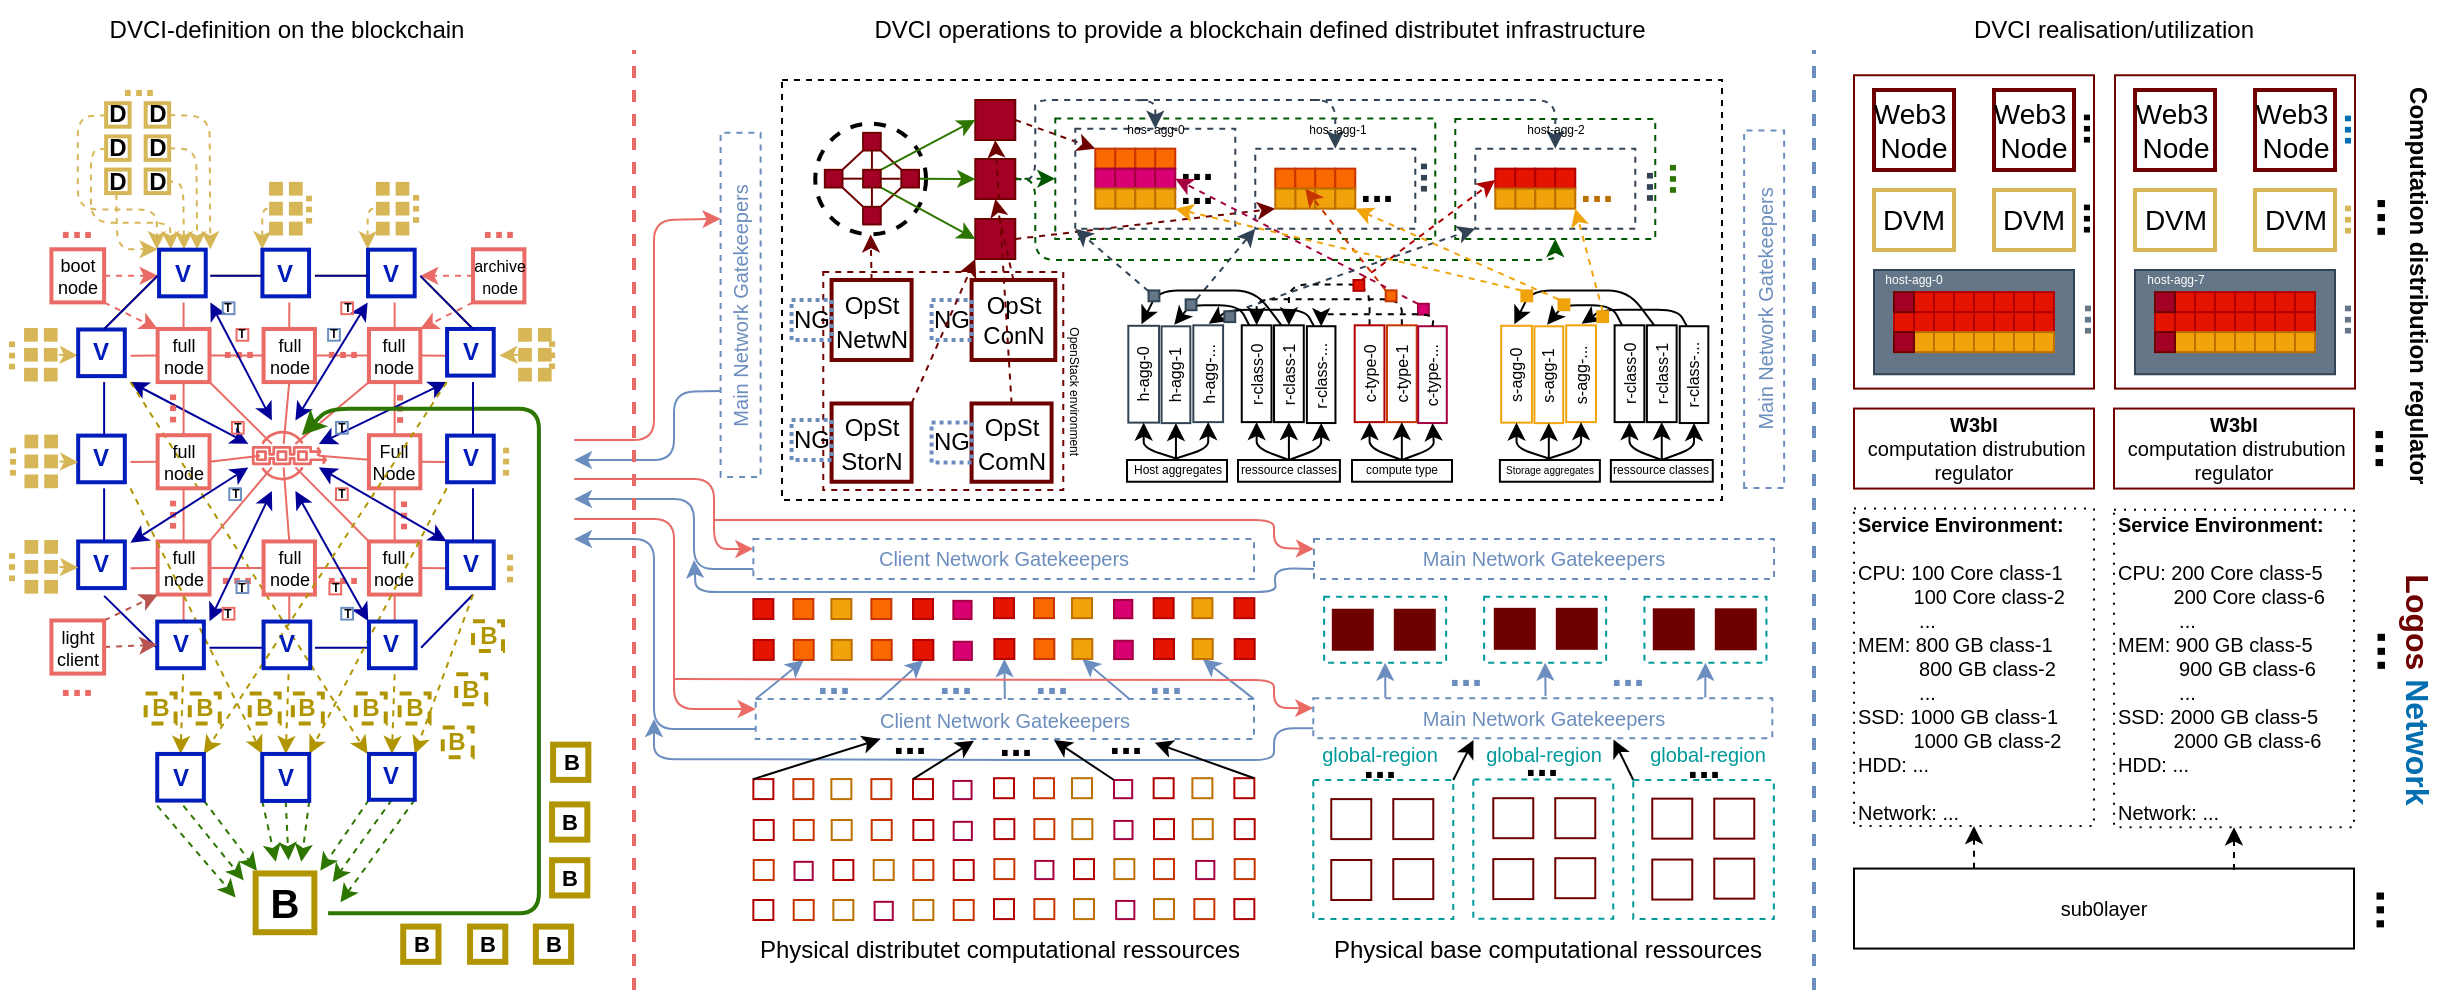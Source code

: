 <mxfile>
    <diagram id="YCxJzc3FgUZd2taknZ_h" name="Page-1">
        <mxGraphModel dx="1686" dy="819" grid="1" gridSize="10" guides="1" tooltips="1" connect="1" arrows="1" fold="1" page="1" pageScale="1" pageWidth="1654" pageHeight="1169" math="0" shadow="0">
            <root>
                <mxCell id="0"/>
                <mxCell id="1" parent="0"/>
                <mxCell id="2002" value="&lt;font style=&quot;&quot;&gt;&lt;font color=&quot;#647687&quot; style=&quot;font-size: 20px;&quot;&gt;...&lt;/font&gt;&lt;br style=&quot;font-size: 14px;&quot;&gt;&lt;/font&gt;" style="text;html=1;align=center;verticalAlign=middle;resizable=0;points=[];autosize=1;strokeColor=none;fillColor=none;fontColor=default;rotation=-90;fontStyle=1;fontSize=14;" parent="1" vertex="1">
                    <mxGeometry x="1301.33" y="477.0" width="40" height="40" as="geometry"/>
                </mxCell>
                <mxCell id="2003" value="&lt;font style=&quot;&quot;&gt;&lt;font color=&quot;#647687&quot; style=&quot;font-size: 20px;&quot;&gt;...&lt;/font&gt;&lt;br style=&quot;font-size: 14px;&quot;&gt;&lt;/font&gt;" style="text;html=1;align=center;verticalAlign=middle;resizable=0;points=[];autosize=1;strokeColor=none;fillColor=none;fontColor=default;rotation=-90;fontStyle=1;fontSize=14;" parent="1" vertex="1">
                    <mxGeometry x="1170.83" y="477.5" width="40" height="40" as="geometry"/>
                </mxCell>
                <mxCell id="1856" value="" style="rounded=0;whiteSpace=wrap;html=1;dashed=1;fillStyle=auto;strokeColor=default;strokeWidth=1;fontSize=10;fontColor=#009999;fillColor=none;gradientColor=none;" parent="1" vertex="1">
                    <mxGeometry x="545" y="377" width="470" height="210" as="geometry"/>
                </mxCell>
                <mxCell id="1930" value="" style="rounded=0;whiteSpace=wrap;html=1;strokeColor=#6F0000;strokeWidth=1;fontSize=20;fontColor=#ffffff;fillColor=none;" parent="1" vertex="1">
                    <mxGeometry x="1081" y="374.63" width="120" height="156.67" as="geometry"/>
                </mxCell>
                <mxCell id="220" value="&lt;font style=&quot;font-size: 12px;&quot;&gt;DVCI-definition on the blockchain&lt;/font&gt;" style="text;html=1;strokeColor=none;fillColor=none;align=center;verticalAlign=middle;whiteSpace=wrap;rounded=0;dashed=1;fontSize=8;" parent="1" vertex="1">
                    <mxGeometry x="194.94" y="337" width="205" height="30" as="geometry"/>
                </mxCell>
                <mxCell id="1290" value="" style="whiteSpace=wrap;html=1;aspect=fixed;fillColor=none;strokeColor=#C73500;fontColor=#000000;strokeWidth=1;" parent="1" vertex="1">
                    <mxGeometry x="771.34" y="766.55" width="10" height="10" as="geometry"/>
                </mxCell>
                <mxCell id="1292" value="" style="whiteSpace=wrap;html=1;aspect=fixed;fillColor=none;strokeColor=#B20000;fontColor=#ffffff;strokeWidth=1;" parent="1" vertex="1">
                    <mxGeometry x="771.17" y="786.55" width="10" height="10" as="geometry"/>
                </mxCell>
                <mxCell id="1310" value="" style="whiteSpace=wrap;html=1;aspect=fixed;fillColor=none;strokeColor=#B20000;fontColor=#ffffff;strokeWidth=1;" parent="1" vertex="1">
                    <mxGeometry x="771.34" y="746.55" width="10" height="10" as="geometry"/>
                </mxCell>
                <mxCell id="1319" value="" style="whiteSpace=wrap;html=1;aspect=fixed;fillColor=none;strokeColor=#C73500;fontColor=#000000;strokeWidth=1;" parent="1" vertex="1">
                    <mxGeometry x="671.17" y="786.55" width="10" height="10" as="geometry"/>
                </mxCell>
                <mxCell id="1320" value="" style="whiteSpace=wrap;html=1;aspect=fixed;fillColor=none;strokeColor=#C73500;fontColor=#000000;strokeWidth=1;" parent="1" vertex="1">
                    <mxGeometry x="731.0" y="766.55" width="10" height="10" as="geometry"/>
                </mxCell>
                <mxCell id="1322" value="" style="whiteSpace=wrap;html=1;aspect=fixed;fillColor=none;strokeColor=#BD7000;fontColor=#000000;strokeWidth=1;" parent="1" vertex="1">
                    <mxGeometry x="690.17" y="746.55" width="10" height="10" as="geometry"/>
                </mxCell>
                <mxCell id="1323" value="" style="whiteSpace=wrap;html=1;aspect=fixed;fillColor=none;strokeColor=#BD7000;fontColor=#000000;strokeWidth=1;" parent="1" vertex="1">
                    <mxGeometry x="711.17" y="766.55" width="10" height="10" as="geometry"/>
                </mxCell>
                <mxCell id="1324" value="" style="whiteSpace=wrap;html=1;aspect=fixed;fillColor=none;strokeColor=#C73500;fontColor=#000000;strokeWidth=1;" parent="1" vertex="1">
                    <mxGeometry x="671.17" y="746.55" width="10" height="10" as="geometry"/>
                </mxCell>
                <mxCell id="1325" value="" style="whiteSpace=wrap;html=1;aspect=fixed;fillColor=none;strokeColor=#BD7000;fontColor=#000000;strokeWidth=1;" parent="1" vertex="1">
                    <mxGeometry x="731.0" y="786.55" width="10" height="10" as="geometry"/>
                </mxCell>
                <mxCell id="1326" value="" style="whiteSpace=wrap;html=1;aspect=fixed;fillColor=none;strokeColor=#C73500;fontColor=#000000;strokeWidth=1;" parent="1" vertex="1">
                    <mxGeometry x="651.17" y="766.55" width="10" height="10" as="geometry"/>
                </mxCell>
                <mxCell id="1327" value="" style="whiteSpace=wrap;html=1;aspect=fixed;fillColor=none;strokeColor=#B20000;fontColor=#ffffff;strokeWidth=1;" parent="1" vertex="1">
                    <mxGeometry x="691" y="766.55" width="10" height="10" as="geometry"/>
                </mxCell>
                <mxCell id="1328" value="" style="whiteSpace=wrap;html=1;aspect=fixed;fillColor=none;strokeColor=#B20000;fontColor=#ffffff;strokeWidth=1;" parent="1" vertex="1">
                    <mxGeometry x="651" y="786.55" width="10" height="10" as="geometry"/>
                </mxCell>
                <mxCell id="1331" value="" style="whiteSpace=wrap;html=1;aspect=fixed;fillColor=none;strokeColor=#C73500;fontColor=#000000;strokeWidth=1;" parent="1" vertex="1">
                    <mxGeometry x="751.17" y="786.55" width="10" height="10" as="geometry"/>
                </mxCell>
                <mxCell id="1332" value="" style="whiteSpace=wrap;html=1;aspect=fixed;fillColor=none;strokeColor=#BD7000;fontColor=#000000;strokeWidth=1;" parent="1" vertex="1">
                    <mxGeometry x="750.37" y="746.55" width="10" height="10" as="geometry"/>
                </mxCell>
                <mxCell id="1333" value="" style="whiteSpace=wrap;html=1;aspect=fixed;fillColor=none;strokeColor=#BD7000;fontColor=#000000;strokeWidth=1;" parent="1" vertex="1">
                    <mxGeometry x="691.0" y="786.55" width="10" height="10" as="geometry"/>
                </mxCell>
                <mxCell id="1335" value="" style="whiteSpace=wrap;html=1;aspect=fixed;fillColor=none;strokeColor=#B20000;fontColor=#ffffff;strokeWidth=1;" parent="1" vertex="1">
                    <mxGeometry x="651.17" y="746.55" width="10" height="10" as="geometry"/>
                </mxCell>
                <mxCell id="1336" value="" style="whiteSpace=wrap;html=1;aspect=fixed;fillColor=none;strokeColor=#B20000;fontColor=#ffffff;strokeWidth=1;" parent="1" vertex="1">
                    <mxGeometry x="731.0" y="746.55" width="10" height="10" as="geometry"/>
                </mxCell>
                <mxCell id="1337" value="" style="whiteSpace=wrap;html=1;aspect=fixed;strokeColor=#A50040;strokeWidth=1;fontSize=12;fontColor=#ffffff;fillColor=none;" parent="1" vertex="1">
                    <mxGeometry x="752.08" y="767.46" width="9.09" height="9.09" as="geometry"/>
                </mxCell>
                <mxCell id="1338" value="" style="whiteSpace=wrap;html=1;aspect=fixed;strokeColor=#A50040;strokeWidth=1;fontSize=12;fontColor=#ffffff;fillColor=none;" parent="1" vertex="1">
                    <mxGeometry x="671.63" y="767.46" width="9.09" height="9.09" as="geometry"/>
                </mxCell>
                <mxCell id="1341" value="" style="whiteSpace=wrap;html=1;aspect=fixed;strokeColor=#A50040;strokeWidth=1;fontSize=12;fontColor=#ffffff;fillColor=none;" parent="1" vertex="1">
                    <mxGeometry x="711.17" y="747.46" width="9.09" height="9.09" as="geometry"/>
                </mxCell>
                <mxCell id="1343" value="" style="whiteSpace=wrap;html=1;aspect=fixed;strokeColor=#A50040;strokeWidth=1;fontSize=12;fontColor=#ffffff;fillColor=none;" parent="1" vertex="1">
                    <mxGeometry x="712.08" y="787.46" width="9.09" height="9.09" as="geometry"/>
                </mxCell>
                <mxCell id="1348" value="" style="whiteSpace=wrap;html=1;aspect=fixed;fillColor=none;strokeColor=#C73500;fontColor=#000000;strokeWidth=1;" parent="1" vertex="1">
                    <mxGeometry x="550.85" y="787" width="10" height="10" as="geometry"/>
                </mxCell>
                <mxCell id="1349" value="" style="whiteSpace=wrap;html=1;aspect=fixed;fillColor=none;strokeColor=#C73500;fontColor=#000000;strokeWidth=1;" parent="1" vertex="1">
                    <mxGeometry x="610.68" y="767" width="10" height="10" as="geometry"/>
                </mxCell>
                <mxCell id="1350" value="" style="whiteSpace=wrap;html=1;aspect=fixed;fillColor=none;strokeColor=#C73500;fontColor=#000000;strokeWidth=1;" parent="1" vertex="1">
                    <mxGeometry x="589.85" y="747" width="10" height="10" as="geometry"/>
                </mxCell>
                <mxCell id="1351" value="" style="whiteSpace=wrap;html=1;aspect=fixed;fillColor=none;strokeColor=#BD7000;fontColor=#000000;strokeWidth=1;" parent="1" vertex="1">
                    <mxGeometry x="569.85" y="747" width="10" height="10" as="geometry"/>
                </mxCell>
                <mxCell id="1352" value="" style="whiteSpace=wrap;html=1;aspect=fixed;fillColor=none;strokeColor=#BD7000;fontColor=#000000;strokeWidth=1;" parent="1" vertex="1">
                    <mxGeometry x="590.85" y="767" width="10" height="10" as="geometry"/>
                </mxCell>
                <mxCell id="1353" value="" style="whiteSpace=wrap;html=1;aspect=fixed;fillColor=none;strokeColor=#C73500;fontColor=#000000;strokeWidth=1;" parent="1" vertex="1">
                    <mxGeometry x="550.85" y="747" width="10" height="10" as="geometry"/>
                </mxCell>
                <mxCell id="1354" value="" style="whiteSpace=wrap;html=1;aspect=fixed;fillColor=none;strokeColor=#BD7000;fontColor=#000000;strokeWidth=1;" parent="1" vertex="1">
                    <mxGeometry x="610.68" y="787" width="10" height="10" as="geometry"/>
                </mxCell>
                <mxCell id="1355" value="" style="whiteSpace=wrap;html=1;aspect=fixed;fillColor=none;strokeColor=#C73500;fontColor=#000000;strokeWidth=1;" parent="1" vertex="1">
                    <mxGeometry x="530.85" y="767" width="10" height="10" as="geometry"/>
                </mxCell>
                <mxCell id="1356" value="" style="whiteSpace=wrap;html=1;aspect=fixed;fillColor=none;strokeColor=#B20000;fontColor=#ffffff;strokeWidth=1;" parent="1" vertex="1">
                    <mxGeometry x="570.68" y="767" width="10" height="10" as="geometry"/>
                </mxCell>
                <mxCell id="1357" value="" style="whiteSpace=wrap;html=1;aspect=fixed;fillColor=none;strokeColor=#B20000;fontColor=#ffffff;strokeWidth=1;" parent="1" vertex="1">
                    <mxGeometry x="530.68" y="787" width="10" height="10" as="geometry"/>
                </mxCell>
                <mxCell id="1358" value="" style="whiteSpace=wrap;html=1;aspect=fixed;fillColor=none;strokeColor=#C73500;fontColor=#000000;strokeWidth=1;" parent="1" vertex="1">
                    <mxGeometry x="630.85" y="787" width="10" height="10" as="geometry"/>
                </mxCell>
                <mxCell id="1359" value="" style="whiteSpace=wrap;html=1;aspect=fixed;fillColor=none;strokeColor=#BD7000;fontColor=#000000;strokeWidth=1;" parent="1" vertex="1">
                    <mxGeometry x="570.68" y="787" width="10" height="10" as="geometry"/>
                </mxCell>
                <mxCell id="1360" value="" style="whiteSpace=wrap;html=1;aspect=fixed;fillColor=none;strokeColor=#B20000;fontColor=#ffffff;strokeWidth=1;" parent="1" vertex="1">
                    <mxGeometry x="630.85" y="767" width="10" height="10" as="geometry"/>
                </mxCell>
                <mxCell id="1361" value="" style="whiteSpace=wrap;html=1;aspect=fixed;fillColor=none;strokeColor=#B20000;fontColor=#ffffff;strokeWidth=1;" parent="1" vertex="1">
                    <mxGeometry x="530.85" y="747" width="10" height="10" as="geometry"/>
                </mxCell>
                <mxCell id="1362" value="" style="whiteSpace=wrap;html=1;aspect=fixed;fillColor=none;strokeColor=#B20000;fontColor=#ffffff;strokeWidth=1;" parent="1" vertex="1">
                    <mxGeometry x="610.68" y="747" width="10" height="10" as="geometry"/>
                </mxCell>
                <mxCell id="1363" value="" style="whiteSpace=wrap;html=1;aspect=fixed;strokeColor=#A50040;strokeWidth=1;fontSize=12;fontColor=#ffffff;fillColor=none;" parent="1" vertex="1">
                    <mxGeometry x="591.3" y="787.91" width="9.09" height="9.09" as="geometry"/>
                </mxCell>
                <mxCell id="1364" value="" style="whiteSpace=wrap;html=1;aspect=fixed;strokeColor=#A50040;strokeWidth=1;fontSize=12;fontColor=#ffffff;fillColor=none;" parent="1" vertex="1">
                    <mxGeometry x="630.85" y="747.91" width="9.09" height="9.09" as="geometry"/>
                </mxCell>
                <mxCell id="1365" value="" style="whiteSpace=wrap;html=1;aspect=fixed;strokeColor=#A50040;strokeWidth=1;fontSize=12;fontColor=#ffffff;fillColor=none;" parent="1" vertex="1">
                    <mxGeometry x="551.26" y="767.91" width="9.09" height="9.09" as="geometry"/>
                </mxCell>
                <mxCell id="1366" value="&lt;font style=&quot;font-size: 12px;&quot;&gt;Physical distributet computational ressources&lt;/font&gt;" style="text;html=1;strokeColor=none;fillColor=none;align=center;verticalAlign=middle;whiteSpace=wrap;rounded=0;dashed=1;fontSize=8;" parent="1" vertex="1">
                    <mxGeometry x="525.68" y="797" width="255.66" height="30" as="geometry"/>
                </mxCell>
                <mxCell id="1368" value="" style="whiteSpace=wrap;html=1;aspect=fixed;fillColor=none;strokeColor=#6F0000;fontColor=default;" parent="1" vertex="1">
                    <mxGeometry x="819.64" y="736.55" width="20" height="20" as="geometry"/>
                </mxCell>
                <mxCell id="1369" value="" style="whiteSpace=wrap;html=1;aspect=fixed;fillColor=none;strokeColor=#6F0000;fontColor=default;" parent="1" vertex="1">
                    <mxGeometry x="850.64" y="766.55" width="20" height="20" as="geometry"/>
                </mxCell>
                <mxCell id="1370" value="" style="whiteSpace=wrap;html=1;aspect=fixed;fillColor=none;strokeColor=#6F0000;fontColor=default;" parent="1" vertex="1">
                    <mxGeometry x="819.64" y="767" width="20" height="20" as="geometry"/>
                </mxCell>
                <mxCell id="1389" value="" style="whiteSpace=wrap;html=1;aspect=fixed;fillColor=none;strokeColor=#6F0000;fontColor=default;" parent="1" vertex="1">
                    <mxGeometry x="850.64" y="736.55" width="20" height="20" as="geometry"/>
                </mxCell>
                <mxCell id="1390" value="" style="whiteSpace=wrap;html=1;aspect=fixed;fillColor=none;strokeColor=#6F0000;fontColor=default;" parent="1" vertex="1">
                    <mxGeometry x="900.64" y="736.1" width="20" height="20" as="geometry"/>
                </mxCell>
                <mxCell id="1391" value="" style="whiteSpace=wrap;html=1;aspect=fixed;fillColor=none;strokeColor=#6F0000;fontColor=default;" parent="1" vertex="1">
                    <mxGeometry x="931.64" y="766.1" width="20" height="20" as="geometry"/>
                </mxCell>
                <mxCell id="1392" value="" style="whiteSpace=wrap;html=1;aspect=fixed;fillColor=none;strokeColor=#6F0000;fontColor=default;" parent="1" vertex="1">
                    <mxGeometry x="900.64" y="766.55" width="20" height="20" as="geometry"/>
                </mxCell>
                <mxCell id="1393" value="" style="whiteSpace=wrap;html=1;aspect=fixed;fillColor=none;strokeColor=#6F0000;fontColor=default;" parent="1" vertex="1">
                    <mxGeometry x="931.64" y="736.1" width="20" height="20" as="geometry"/>
                </mxCell>
                <mxCell id="1394" value="" style="whiteSpace=wrap;html=1;aspect=fixed;fillColor=none;strokeColor=#6F0000;fontColor=default;" parent="1" vertex="1">
                    <mxGeometry x="980.13" y="736.33" width="20" height="20" as="geometry"/>
                </mxCell>
                <mxCell id="1395" value="" style="whiteSpace=wrap;html=1;aspect=fixed;fillColor=none;strokeColor=#6F0000;fontColor=default;" parent="1" vertex="1">
                    <mxGeometry x="1011.13" y="766.33" width="20" height="20" as="geometry"/>
                </mxCell>
                <mxCell id="1396" value="" style="whiteSpace=wrap;html=1;aspect=fixed;fillColor=none;strokeColor=#6F0000;fontColor=default;" parent="1" vertex="1">
                    <mxGeometry x="980.13" y="766.78" width="20" height="20" as="geometry"/>
                </mxCell>
                <mxCell id="1397" value="" style="whiteSpace=wrap;html=1;aspect=fixed;fillColor=none;strokeColor=#6F0000;fontColor=default;" parent="1" vertex="1">
                    <mxGeometry x="1011.13" y="736.33" width="20" height="20" as="geometry"/>
                </mxCell>
                <mxCell id="1858" style="edgeStyle=none;html=1;exitX=1;exitY=0;exitDx=0;exitDy=0;entryX=0.349;entryY=1.046;entryDx=0;entryDy=0;entryPerimeter=0;strokeColor=default;strokeWidth=1;fontSize=10;fontColor=#009999;startArrow=none;startFill=0;endArrow=classic;endFill=1;" parent="1" source="1402" target="1431" edge="1">
                    <mxGeometry relative="1" as="geometry"/>
                </mxCell>
                <mxCell id="1402" value="" style="rounded=0;whiteSpace=wrap;html=1;strokeColor=#009999;strokeWidth=1;fontSize=18;fontColor=#EA6B66;fillColor=none;dashed=1;" parent="1" vertex="1">
                    <mxGeometry x="810.64" y="727" width="70" height="69.55" as="geometry"/>
                </mxCell>
                <mxCell id="1403" value="" style="rounded=0;whiteSpace=wrap;html=1;strokeColor=#009999;strokeWidth=1;fontSize=18;fontColor=#EA6B66;fillColor=none;dashed=1;" parent="1" vertex="1">
                    <mxGeometry x="890.64" y="726.78" width="70" height="69.55" as="geometry"/>
                </mxCell>
                <mxCell id="1859" style="edgeStyle=none;html=1;exitX=0;exitY=0;exitDx=0;exitDy=0;entryX=0.654;entryY=1.033;entryDx=0;entryDy=0;entryPerimeter=0;strokeColor=default;strokeWidth=1;fontSize=10;fontColor=#009999;startArrow=none;startFill=0;endArrow=classic;endFill=1;" parent="1" source="1404" target="1431" edge="1">
                    <mxGeometry relative="1" as="geometry"/>
                </mxCell>
                <mxCell id="1404" value="" style="rounded=0;whiteSpace=wrap;html=1;strokeColor=#009999;strokeWidth=1;fontSize=18;fontColor=#EA6B66;fillColor=none;dashed=1;" parent="1" vertex="1">
                    <mxGeometry x="970.64" y="727" width="70.29" height="69.55" as="geometry"/>
                </mxCell>
                <mxCell id="1407" value="&lt;font style=&quot;font-size: 12px;&quot;&gt;Physical base computational ressources&lt;/font&gt;" style="text;html=1;strokeColor=none;fillColor=none;align=center;verticalAlign=middle;whiteSpace=wrap;rounded=0;dashed=1;fontSize=8;" parent="1" vertex="1">
                    <mxGeometry x="803.46" y="797" width="249.51" height="30" as="geometry"/>
                </mxCell>
                <mxCell id="1408" value="&lt;font color=&quot;#009999&quot; style=&quot;font-size: 10px;&quot;&gt;global-region&lt;/font&gt;" style="text;html=1;strokeColor=none;fillColor=none;align=center;verticalAlign=middle;whiteSpace=wrap;rounded=0;dashed=1;strokeWidth=1;fontSize=18;fontColor=default;" parent="1" vertex="1">
                    <mxGeometry x="814.15" y="697.0" width="60" height="30" as="geometry"/>
                </mxCell>
                <mxCell id="1409" value="&lt;font color=&quot;#009999&quot; style=&quot;font-size: 10px;&quot;&gt;global-region&lt;/font&gt;" style="text;html=1;strokeColor=none;fillColor=none;align=center;verticalAlign=middle;whiteSpace=wrap;rounded=0;dashed=1;strokeWidth=1;fontSize=18;fontColor=default;" parent="1" vertex="1">
                    <mxGeometry x="895.64" y="696.78" width="60" height="30" as="geometry"/>
                </mxCell>
                <mxCell id="1410" value="&lt;font color=&quot;#009999&quot; style=&quot;font-size: 10px;&quot;&gt;global-region&lt;/font&gt;" style="text;html=1;strokeColor=none;fillColor=none;align=center;verticalAlign=middle;whiteSpace=wrap;rounded=0;dashed=1;strokeWidth=1;fontSize=18;fontColor=default;" parent="1" vertex="1">
                    <mxGeometry x="977.98" y="697.0" width="60" height="30" as="geometry"/>
                </mxCell>
                <mxCell id="1415" value="" style="whiteSpace=wrap;html=1;aspect=fixed;fillColor=none;strokeColor=#B20000;fontColor=#ffffff;strokeWidth=1;" parent="1" vertex="1">
                    <mxGeometry x="771.17" y="726.1" width="10" height="10" as="geometry"/>
                </mxCell>
                <mxCell id="1417" value="" style="whiteSpace=wrap;html=1;aspect=fixed;fillColor=none;strokeColor=#BD7000;fontColor=#000000;strokeWidth=1;" parent="1" vertex="1">
                    <mxGeometry x="690.0" y="726.1" width="10" height="10" as="geometry"/>
                </mxCell>
                <mxCell id="1418" value="" style="whiteSpace=wrap;html=1;aspect=fixed;fillColor=none;strokeColor=#C73500;fontColor=#000000;strokeWidth=1;" parent="1" vertex="1">
                    <mxGeometry x="671.0" y="726.1" width="10" height="10" as="geometry"/>
                </mxCell>
                <mxCell id="1419" value="" style="whiteSpace=wrap;html=1;aspect=fixed;fillColor=none;strokeColor=#BD7000;fontColor=#000000;strokeWidth=1;" parent="1" vertex="1">
                    <mxGeometry x="750.2" y="726.1" width="10" height="10" as="geometry"/>
                </mxCell>
                <mxCell id="1420" value="" style="whiteSpace=wrap;html=1;aspect=fixed;fillColor=none;strokeColor=#B20000;fontColor=#ffffff;strokeWidth=1;" parent="1" vertex="1">
                    <mxGeometry x="651.0" y="726.1" width="10" height="10" as="geometry"/>
                </mxCell>
                <mxCell id="1421" value="" style="whiteSpace=wrap;html=1;aspect=fixed;fillColor=none;strokeColor=#B20000;fontColor=#ffffff;strokeWidth=1;" parent="1" vertex="1">
                    <mxGeometry x="730.83" y="726.1" width="10" height="10" as="geometry"/>
                </mxCell>
                <mxCell id="1423" value="" style="whiteSpace=wrap;html=1;aspect=fixed;strokeColor=#A50040;strokeWidth=1;fontSize=12;fontColor=#ffffff;fillColor=none;" parent="1" vertex="1">
                    <mxGeometry x="711.0" y="727.01" width="9.09" height="9.09" as="geometry"/>
                </mxCell>
                <mxCell id="1424" value="" style="whiteSpace=wrap;html=1;aspect=fixed;fillColor=none;strokeColor=#C73500;fontColor=#000000;strokeWidth=1;" parent="1" vertex="1">
                    <mxGeometry x="589.68" y="726.55" width="10" height="10" as="geometry"/>
                </mxCell>
                <mxCell id="1425" value="" style="whiteSpace=wrap;html=1;aspect=fixed;fillColor=none;strokeColor=#BD7000;fontColor=#000000;strokeWidth=1;" parent="1" vertex="1">
                    <mxGeometry x="569.68" y="726.55" width="10" height="10" as="geometry"/>
                </mxCell>
                <mxCell id="1426" value="" style="whiteSpace=wrap;html=1;aspect=fixed;fillColor=none;strokeColor=#C73500;fontColor=#000000;strokeWidth=1;" parent="1" vertex="1">
                    <mxGeometry x="550.68" y="726.55" width="10" height="10" as="geometry"/>
                </mxCell>
                <mxCell id="1427" value="" style="whiteSpace=wrap;html=1;aspect=fixed;fillColor=none;strokeColor=#B20000;fontColor=#ffffff;strokeWidth=1;" parent="1" vertex="1">
                    <mxGeometry x="530.68" y="726.55" width="10" height="10" as="geometry"/>
                </mxCell>
                <mxCell id="1428" value="" style="whiteSpace=wrap;html=1;aspect=fixed;fillColor=none;strokeColor=#B20000;fontColor=#ffffff;strokeWidth=1;" parent="1" vertex="1">
                    <mxGeometry x="610.51" y="726.55" width="10" height="10" as="geometry"/>
                </mxCell>
                <mxCell id="1429" value="" style="whiteSpace=wrap;html=1;aspect=fixed;strokeColor=#A50040;strokeWidth=1;fontSize=12;fontColor=#ffffff;fillColor=none;" parent="1" vertex="1">
                    <mxGeometry x="630.68" y="727.46" width="9.09" height="9.09" as="geometry"/>
                </mxCell>
                <mxCell id="1491" style="edgeStyle=none;html=1;exitX=0;exitY=0.75;exitDx=0;exitDy=0;strokeColor=#6C8EBF;strokeWidth=1;fontSize=10;fontColor=#009999;startArrow=none;startFill=0;endArrow=classic;endFill=1;" parent="1" source="1430" edge="1">
                    <mxGeometry relative="1" as="geometry">
                        <mxPoint x="441" y="606.55" as="targetPoint"/>
                        <Array as="points">
                            <mxPoint x="481" y="701.55"/>
                            <mxPoint x="481" y="606.55"/>
                        </Array>
                    </mxGeometry>
                </mxCell>
                <mxCell id="1492" style="edgeStyle=none;html=1;exitX=0;exitY=0.25;exitDx=0;exitDy=0;strokeColor=#EA6B66;strokeWidth=1;fontSize=10;fontColor=#009999;startArrow=classic;startFill=1;endArrow=none;endFill=0;" parent="1" source="1430" edge="1">
                    <mxGeometry relative="1" as="geometry">
                        <mxPoint x="441" y="596.55" as="targetPoint"/>
                        <Array as="points">
                            <mxPoint x="491" y="691.55"/>
                            <mxPoint x="491" y="596.55"/>
                        </Array>
                    </mxGeometry>
                </mxCell>
                <mxCell id="1860" style="edgeStyle=none;html=1;exitX=0.5;exitY=0;exitDx=0;exitDy=0;entryX=0.5;entryY=1;entryDx=0;entryDy=0;strokeColor=#6C8EBF;strokeWidth=1;fontSize=10;fontColor=#009999;startArrow=none;startFill=0;endArrow=classic;endFill=1;" parent="1" source="1430" target="1440" edge="1">
                    <mxGeometry relative="1" as="geometry"/>
                </mxCell>
                <mxCell id="1861" style="edgeStyle=none;html=1;exitX=0.75;exitY=0;exitDx=0;exitDy=0;entryX=0.5;entryY=1;entryDx=0;entryDy=0;strokeColor=#6C8EBF;strokeWidth=1;fontSize=10;fontColor=#009999;startArrow=none;startFill=0;endArrow=classic;endFill=1;" parent="1" source="1430" target="1437" edge="1">
                    <mxGeometry relative="1" as="geometry"/>
                </mxCell>
                <mxCell id="1862" style="edgeStyle=none;html=1;exitX=0.25;exitY=0;exitDx=0;exitDy=0;entryX=0.5;entryY=1;entryDx=0;entryDy=0;strokeColor=#6C8EBF;strokeWidth=1;fontSize=10;fontColor=#009999;startArrow=none;startFill=0;endArrow=classic;endFill=1;" parent="1" source="1430" target="1448" edge="1">
                    <mxGeometry relative="1" as="geometry"/>
                </mxCell>
                <mxCell id="1863" style="edgeStyle=none;html=1;exitX=0;exitY=0;exitDx=0;exitDy=0;entryX=0.5;entryY=1;entryDx=0;entryDy=0;strokeColor=#6C8EBF;strokeWidth=1;fontSize=10;fontColor=#009999;startArrow=none;startFill=0;endArrow=classic;endFill=1;" parent="1" source="1430" target="1446" edge="1">
                    <mxGeometry relative="1" as="geometry"/>
                </mxCell>
                <mxCell id="1864" style="edgeStyle=none;html=1;exitX=1;exitY=0;exitDx=0;exitDy=0;entryX=0.5;entryY=1;entryDx=0;entryDy=0;strokeColor=#6C8EBF;strokeWidth=1;fontSize=10;fontColor=#009999;startArrow=none;startFill=0;endArrow=classic;endFill=1;" parent="1" source="1430" target="1439" edge="1">
                    <mxGeometry relative="1" as="geometry"/>
                </mxCell>
                <mxCell id="1430" value="Client Network Gatekeepers" style="rounded=0;whiteSpace=wrap;html=1;strokeColor=#6C8EBF;strokeWidth=1;fontSize=10;fontColor=#6C8EBF;fillColor=none;dashed=1;" parent="1" vertex="1">
                    <mxGeometry x="531.85" y="686.55" width="249.15" height="20" as="geometry"/>
                </mxCell>
                <mxCell id="1493" style="edgeStyle=none;html=1;strokeColor=#EA6B66;strokeWidth=1;fontSize=10;fontColor=#009999;startArrow=classic;startFill=1;endArrow=none;endFill=0;exitX=0;exitY=0.25;exitDx=0;exitDy=0;" parent="1" source="1431" edge="1">
                    <mxGeometry relative="1" as="geometry">
                        <mxPoint x="791" y="677.03" as="sourcePoint"/>
                        <mxPoint x="491" y="676.55" as="targetPoint"/>
                        <Array as="points">
                            <mxPoint x="791" y="691.03"/>
                            <mxPoint x="791" y="677.03"/>
                        </Array>
                    </mxGeometry>
                </mxCell>
                <mxCell id="1494" style="edgeStyle=none;html=1;strokeColor=#6C8EBF;strokeWidth=1;fontSize=10;fontColor=#009999;startArrow=none;startFill=0;endArrow=classic;endFill=1;exitX=0;exitY=0.75;exitDx=0;exitDy=0;" parent="1" source="1431" edge="1">
                    <mxGeometry relative="1" as="geometry">
                        <mxPoint x="811" y="717.03" as="sourcePoint"/>
                        <mxPoint x="481" y="696.55" as="targetPoint"/>
                        <Array as="points">
                            <mxPoint x="791" y="701.03"/>
                            <mxPoint x="791" y="717.03"/>
                            <mxPoint x="691" y="717.03"/>
                            <mxPoint x="481" y="716.55"/>
                        </Array>
                    </mxGeometry>
                </mxCell>
                <mxCell id="1431" value="Main Network Gatekeepers" style="rounded=0;whiteSpace=wrap;html=1;strokeColor=#6C8EBF;strokeWidth=1;fontSize=10;fontColor=#6C8EBF;fillColor=none;dashed=1;" parent="1" vertex="1">
                    <mxGeometry x="810.64" y="686.1" width="229.51" height="20" as="geometry"/>
                </mxCell>
                <mxCell id="1435" value="" style="whiteSpace=wrap;html=1;aspect=fixed;fillColor=#e51400;strokeColor=#B20000;fontColor=#ffffff;strokeWidth=1;" parent="1" vertex="1">
                    <mxGeometry x="771.34" y="656.52" width="10" height="10" as="geometry"/>
                </mxCell>
                <mxCell id="1437" value="" style="whiteSpace=wrap;html=1;aspect=fixed;fillColor=#f0a30a;strokeColor=#BD7000;fontColor=#000000;strokeWidth=1;" parent="1" vertex="1">
                    <mxGeometry x="690.17" y="656.52" width="10" height="10" as="geometry"/>
                </mxCell>
                <mxCell id="1438" value="" style="whiteSpace=wrap;html=1;aspect=fixed;fillColor=#fa6800;strokeColor=#C73500;fontColor=#000000;strokeWidth=1;" parent="1" vertex="1">
                    <mxGeometry x="671.17" y="656.52" width="10" height="10" as="geometry"/>
                </mxCell>
                <mxCell id="1439" value="" style="whiteSpace=wrap;html=1;aspect=fixed;fillColor=#f0a30a;strokeColor=#BD7000;fontColor=#000000;strokeWidth=1;" parent="1" vertex="1">
                    <mxGeometry x="750.37" y="656.52" width="10" height="10" as="geometry"/>
                </mxCell>
                <mxCell id="1440" value="" style="whiteSpace=wrap;html=1;aspect=fixed;fillColor=#e51400;strokeColor=#B20000;fontColor=#ffffff;strokeWidth=1;" parent="1" vertex="1">
                    <mxGeometry x="651.17" y="656.52" width="10" height="10" as="geometry"/>
                </mxCell>
                <mxCell id="1441" value="" style="whiteSpace=wrap;html=1;aspect=fixed;fillColor=#e51400;strokeColor=#B20000;fontColor=#ffffff;strokeWidth=1;" parent="1" vertex="1">
                    <mxGeometry x="731.0" y="656.52" width="10" height="10" as="geometry"/>
                </mxCell>
                <mxCell id="1443" value="" style="whiteSpace=wrap;html=1;aspect=fixed;strokeColor=#A50040;strokeWidth=1;fontSize=12;fontColor=#ffffff;fillColor=none;" parent="1" vertex="1">
                    <mxGeometry x="711.17" y="657.43" width="9.09" height="9.09" as="geometry"/>
                </mxCell>
                <mxCell id="1444" value="" style="whiteSpace=wrap;html=1;aspect=fixed;fillColor=#fa6800;strokeColor=#C73500;fontColor=#000000;strokeWidth=1;" parent="1" vertex="1">
                    <mxGeometry x="589.85" y="656.97" width="10" height="10" as="geometry"/>
                </mxCell>
                <mxCell id="1445" value="" style="whiteSpace=wrap;html=1;aspect=fixed;fillColor=#f0a30a;strokeColor=#BD7000;fontColor=#000000;strokeWidth=1;" parent="1" vertex="1">
                    <mxGeometry x="569.85" y="656.97" width="10" height="10" as="geometry"/>
                </mxCell>
                <mxCell id="1446" value="" style="whiteSpace=wrap;html=1;aspect=fixed;fillColor=#fa6800;strokeColor=#C73500;fontColor=#000000;strokeWidth=1;" parent="1" vertex="1">
                    <mxGeometry x="550.85" y="656.97" width="10" height="10" as="geometry"/>
                </mxCell>
                <mxCell id="1447" value="" style="whiteSpace=wrap;html=1;aspect=fixed;fillColor=#e51400;strokeColor=#B20000;fontColor=#ffffff;strokeWidth=1;" parent="1" vertex="1">
                    <mxGeometry x="530.85" y="656.97" width="10" height="10" as="geometry"/>
                </mxCell>
                <mxCell id="1448" value="" style="whiteSpace=wrap;html=1;aspect=fixed;fillColor=#e51400;strokeColor=#B20000;fontColor=#ffffff;strokeWidth=1;" parent="1" vertex="1">
                    <mxGeometry x="610.68" y="656.97" width="10" height="10" as="geometry"/>
                </mxCell>
                <mxCell id="1449" value="" style="whiteSpace=wrap;html=1;aspect=fixed;strokeColor=#A50040;strokeWidth=1;fontSize=12;fontColor=#ffffff;fillColor=#d80073;" parent="1" vertex="1">
                    <mxGeometry x="630.85" y="657.88" width="9.09" height="9.09" as="geometry"/>
                </mxCell>
                <mxCell id="1450" value="" style="whiteSpace=wrap;html=1;aspect=fixed;fillColor=#6F0000;strokeColor=#6F0000;fontColor=default;" parent="1" vertex="1">
                    <mxGeometry x="820.41" y="641.87" width="20" height="20" as="geometry"/>
                </mxCell>
                <mxCell id="1451" value="" style="whiteSpace=wrap;html=1;aspect=fixed;fillColor=#6F0000;strokeColor=#6F0000;fontColor=default;" parent="1" vertex="1">
                    <mxGeometry x="851.41" y="641.87" width="20" height="20" as="geometry"/>
                </mxCell>
                <mxCell id="1452" value="" style="whiteSpace=wrap;html=1;aspect=fixed;fillColor=#6F0000;strokeColor=#6F0000;fontColor=default;" parent="1" vertex="1">
                    <mxGeometry x="901.41" y="641.42" width="20" height="20" as="geometry"/>
                </mxCell>
                <mxCell id="1453" value="" style="whiteSpace=wrap;html=1;aspect=fixed;fillColor=#6F0000;strokeColor=#6F0000;fontColor=default;" parent="1" vertex="1">
                    <mxGeometry x="932.41" y="641.42" width="20" height="20" as="geometry"/>
                </mxCell>
                <mxCell id="1454" value="" style="whiteSpace=wrap;html=1;aspect=fixed;fillColor=#6F0000;strokeColor=#6F0000;fontColor=default;" parent="1" vertex="1">
                    <mxGeometry x="980.9" y="641.65" width="20" height="20" as="geometry"/>
                </mxCell>
                <mxCell id="1455" value="" style="whiteSpace=wrap;html=1;aspect=fixed;fillColor=#6F0000;strokeColor=#6F0000;fontColor=default;" parent="1" vertex="1">
                    <mxGeometry x="1011.9" y="641.65" width="20" height="20" as="geometry"/>
                </mxCell>
                <mxCell id="1461" value="" style="whiteSpace=wrap;html=1;aspect=fixed;fillColor=#e51400;strokeColor=#B20000;fontColor=#ffffff;strokeWidth=1;" parent="1" vertex="1">
                    <mxGeometry x="771.17" y="636.07" width="10" height="10" as="geometry"/>
                </mxCell>
                <mxCell id="1463" value="" style="whiteSpace=wrap;html=1;aspect=fixed;fillColor=#f0a30a;strokeColor=#BD7000;fontColor=#000000;strokeWidth=1;" parent="1" vertex="1">
                    <mxGeometry x="690.0" y="636.07" width="10" height="10" as="geometry"/>
                </mxCell>
                <mxCell id="1464" value="" style="whiteSpace=wrap;html=1;aspect=fixed;fillColor=#fa6800;strokeColor=#C73500;fontColor=#000000;strokeWidth=1;" parent="1" vertex="1">
                    <mxGeometry x="671.0" y="636.07" width="10" height="10" as="geometry"/>
                </mxCell>
                <mxCell id="1465" value="" style="whiteSpace=wrap;html=1;aspect=fixed;fillColor=#f0a30a;strokeColor=#BD7000;fontColor=#000000;strokeWidth=1;" parent="1" vertex="1">
                    <mxGeometry x="750.2" y="636.07" width="10" height="10" as="geometry"/>
                </mxCell>
                <mxCell id="1466" value="" style="whiteSpace=wrap;html=1;aspect=fixed;fillColor=#e51400;strokeColor=#B20000;fontColor=#ffffff;strokeWidth=1;" parent="1" vertex="1">
                    <mxGeometry x="651.0" y="636.07" width="10" height="10" as="geometry"/>
                </mxCell>
                <mxCell id="1467" value="" style="whiteSpace=wrap;html=1;aspect=fixed;fillColor=#e51400;strokeColor=#B20000;fontColor=#ffffff;strokeWidth=1;" parent="1" vertex="1">
                    <mxGeometry x="730.83" y="636.07" width="10" height="10" as="geometry"/>
                </mxCell>
                <mxCell id="1469" value="" style="whiteSpace=wrap;html=1;aspect=fixed;strokeColor=#A50040;strokeWidth=1;fontSize=12;fontColor=#ffffff;fillColor=default;" parent="1" vertex="1">
                    <mxGeometry x="711.0" y="636.98" width="9.09" height="9.09" as="geometry"/>
                </mxCell>
                <mxCell id="1470" value="" style="whiteSpace=wrap;html=1;aspect=fixed;fillColor=#fa6800;strokeColor=#C73500;fontColor=#000000;strokeWidth=1;" parent="1" vertex="1">
                    <mxGeometry x="589.68" y="636.52" width="10" height="10" as="geometry"/>
                </mxCell>
                <mxCell id="1471" value="" style="whiteSpace=wrap;html=1;aspect=fixed;fillColor=#f0a30a;strokeColor=#BD7000;fontColor=#000000;strokeWidth=1;" parent="1" vertex="1">
                    <mxGeometry x="569.68" y="636.52" width="10" height="10" as="geometry"/>
                </mxCell>
                <mxCell id="1472" value="" style="whiteSpace=wrap;html=1;aspect=fixed;fillColor=#fa6800;strokeColor=#C73500;fontColor=#000000;strokeWidth=1;" parent="1" vertex="1">
                    <mxGeometry x="550.68" y="636.52" width="10" height="10" as="geometry"/>
                </mxCell>
                <mxCell id="1473" value="" style="whiteSpace=wrap;html=1;aspect=fixed;fillColor=#e51400;strokeColor=#B20000;fontColor=#ffffff;strokeWidth=1;fillStyle=auto;" parent="1" vertex="1">
                    <mxGeometry x="530.68" y="636.52" width="10" height="10" as="geometry"/>
                </mxCell>
                <mxCell id="1474" value="" style="whiteSpace=wrap;html=1;aspect=fixed;fillColor=#e51400;strokeColor=#B20000;fontColor=#ffffff;strokeWidth=1;" parent="1" vertex="1">
                    <mxGeometry x="610.51" y="636.52" width="10" height="10" as="geometry"/>
                </mxCell>
                <mxCell id="1475" value="" style="whiteSpace=wrap;html=1;aspect=fixed;strokeColor=#A50040;strokeWidth=1;fontSize=12;fontColor=#ffffff;fillColor=#d80073;" parent="1" vertex="1">
                    <mxGeometry x="630.68" y="637.43" width="9.09" height="9.09" as="geometry"/>
                </mxCell>
                <mxCell id="1477" value="" style="whiteSpace=wrap;html=1;aspect=fixed;strokeColor=#A50040;strokeWidth=1;fontSize=12;fontColor=#ffffff;fillColor=#d80073;" parent="1" vertex="1">
                    <mxGeometry x="711.0" y="636.98" width="9.09" height="9.09" as="geometry"/>
                </mxCell>
                <mxCell id="1478" value="" style="whiteSpace=wrap;html=1;aspect=fixed;strokeColor=#A50040;strokeWidth=1;fontSize=12;fontColor=#ffffff;fillColor=#d80073;" parent="1" vertex="1">
                    <mxGeometry x="711.17" y="657.43" width="9.09" height="9.09" as="geometry"/>
                </mxCell>
                <mxCell id="1690" style="edgeStyle=none;html=1;exitX=0;exitY=0.75;exitDx=0;exitDy=0;strokeColor=#6C8EBF;strokeWidth=1;fontSize=10;fontColor=#009999;startArrow=none;startFill=0;endArrow=classic;endFill=1;" parent="1" source="1479" edge="1">
                    <mxGeometry relative="1" as="geometry">
                        <mxPoint x="441" y="586.55" as="targetPoint"/>
                        <Array as="points">
                            <mxPoint x="501" y="621.55"/>
                            <mxPoint x="501" y="586.55"/>
                        </Array>
                    </mxGeometry>
                </mxCell>
                <mxCell id="1691" style="edgeStyle=none;html=1;exitX=0;exitY=0.25;exitDx=0;exitDy=0;strokeColor=#EA6B66;strokeWidth=1;fontSize=10;fontColor=#009999;startArrow=classic;startFill=1;endArrow=none;endFill=0;" parent="1" source="1479" edge="1">
                    <mxGeometry relative="1" as="geometry">
                        <mxPoint x="441" y="576.55" as="targetPoint"/>
                        <Array as="points">
                            <mxPoint x="511" y="611.55"/>
                            <mxPoint x="511" y="576.55"/>
                        </Array>
                    </mxGeometry>
                </mxCell>
                <mxCell id="1479" value="Client Network Gatekeepers" style="rounded=0;whiteSpace=wrap;html=1;strokeColor=#6C8EBF;strokeWidth=1;fontSize=10;fontColor=#6C8EBF;fillColor=none;dashed=1;" parent="1" vertex="1">
                    <mxGeometry x="530.68" y="606.46" width="250.32" height="20" as="geometry"/>
                </mxCell>
                <mxCell id="1851" style="edgeStyle=none;html=1;exitX=0;exitY=0.25;exitDx=0;exitDy=0;strokeColor=#EA6B66;strokeWidth=1;fontSize=10;fontColor=#009999;startArrow=classic;startFill=1;endArrow=none;endFill=0;" parent="1" source="1480" edge="1">
                    <mxGeometry relative="1" as="geometry">
                        <mxPoint x="511" y="597.03" as="targetPoint"/>
                        <Array as="points">
                            <mxPoint x="791" y="611.03"/>
                            <mxPoint x="791" y="597.03"/>
                        </Array>
                    </mxGeometry>
                </mxCell>
                <mxCell id="1852" style="edgeStyle=none;html=1;exitX=0;exitY=0.75;exitDx=0;exitDy=0;strokeColor=#6C8EBF;strokeWidth=1;fontSize=10;fontColor=#009999;startArrow=none;startFill=0;endArrow=classic;endFill=1;" parent="1" source="1480" edge="1">
                    <mxGeometry relative="1" as="geometry">
                        <mxPoint x="501" y="617.03" as="targetPoint"/>
                        <Array as="points">
                            <mxPoint x="791" y="621.03"/>
                            <mxPoint x="792" y="633.03"/>
                            <mxPoint x="502" y="633.03"/>
                        </Array>
                    </mxGeometry>
                </mxCell>
                <mxCell id="1480" value="Main Network Gatekeepers" style="rounded=0;whiteSpace=wrap;html=1;strokeColor=#6C8EBF;strokeWidth=1;fontSize=10;fontColor=#6C8EBF;fillColor=none;dashed=1;" parent="1" vertex="1">
                    <mxGeometry x="811" y="606.46" width="230" height="20" as="geometry"/>
                </mxCell>
                <mxCell id="1487" value="&lt;font size=&quot;1&quot; style=&quot;&quot;&gt;&lt;b style=&quot;font-size: 20px;&quot;&gt;...&lt;/b&gt;&lt;/font&gt;" style="text;html=1;strokeColor=none;fillColor=none;align=center;verticalAlign=middle;whiteSpace=wrap;rounded=0;dashed=1;strokeWidth=1;fontSize=8;rotation=0;fontColor=default;" parent="1" vertex="1">
                    <mxGeometry x="594.05" y="696.1" width="30" height="19.52" as="geometry"/>
                </mxCell>
                <mxCell id="1869" style="edgeStyle=none;html=1;exitX=0.5;exitY=1;exitDx=0;exitDy=0;entryX=0.157;entryY=-0.009;entryDx=0;entryDy=0;entryPerimeter=0;strokeColor=#6C8EBF;strokeWidth=1;fontSize=10;fontColor=#6C8EBF;startArrow=classic;startFill=1;endArrow=none;endFill=0;" parent="1" source="1495" target="1431" edge="1">
                    <mxGeometry relative="1" as="geometry"/>
                </mxCell>
                <mxCell id="1495" value="" style="rounded=0;whiteSpace=wrap;html=1;strokeColor=#009999;strokeWidth=1;fontSize=18;fontColor=#EA6B66;fillColor=none;dashed=1;" parent="1" vertex="1">
                    <mxGeometry x="816.07" y="635.37" width="61" height="33" as="geometry"/>
                </mxCell>
                <mxCell id="1870" style="edgeStyle=none;html=1;exitX=0.5;exitY=1;exitDx=0;exitDy=0;entryX=0.506;entryY=-0.057;entryDx=0;entryDy=0;entryPerimeter=0;strokeColor=#6C8EBF;strokeWidth=1;fontSize=10;fontColor=#6C8EBF;startArrow=classic;startFill=1;endArrow=none;endFill=0;" parent="1" source="1496" target="1431" edge="1">
                    <mxGeometry relative="1" as="geometry"/>
                </mxCell>
                <mxCell id="1496" value="" style="rounded=0;whiteSpace=wrap;html=1;strokeColor=#009999;strokeWidth=1;fontSize=18;fontColor=#EA6B66;fillColor=none;dashed=1;" parent="1" vertex="1">
                    <mxGeometry x="896.07" y="635.37" width="61.01" height="33" as="geometry"/>
                </mxCell>
                <mxCell id="1871" style="edgeStyle=none;html=1;exitX=0.5;exitY=1;exitDx=0;exitDy=0;entryX=0.854;entryY=-0.018;entryDx=0;entryDy=0;entryPerimeter=0;strokeColor=#6C8EBF;strokeWidth=1;fontSize=10;fontColor=#6C8EBF;startArrow=classic;startFill=1;endArrow=none;endFill=0;" parent="1" source="1497" target="1431" edge="1">
                    <mxGeometry relative="1" as="geometry"/>
                </mxCell>
                <mxCell id="1497" value="" style="rounded=0;whiteSpace=wrap;html=1;strokeColor=#009999;strokeWidth=1;fontSize=18;fontColor=#EA6B66;fillColor=none;dashed=1;" parent="1" vertex="1">
                    <mxGeometry x="976.22" y="635.37" width="61" height="33" as="geometry"/>
                </mxCell>
                <mxCell id="1700" value="&lt;font style=&quot;&quot;&gt;&lt;font color=&quot;#bd7000&quot; style=&quot;font-size: 20px;&quot;&gt;...&lt;/font&gt;&lt;br style=&quot;font-size: 14px;&quot;&gt;&lt;/font&gt;" style="text;html=1;align=center;verticalAlign=middle;resizable=0;points=[];autosize=1;strokeColor=none;fillColor=none;fontColor=default;rotation=0;fontStyle=1;fontSize=14;" parent="1" vertex="1">
                    <mxGeometry x="931.64" y="410.33" width="40" height="40" as="geometry"/>
                </mxCell>
                <mxCell id="1701" value="" style="rounded=0;whiteSpace=wrap;html=1;strokeColor=#6F0000;strokeWidth=1;fontSize=5;fontColor=#ffffff;fillColor=none;dashed=1;" parent="1" vertex="1">
                    <mxGeometry x="565.64" y="473" width="120" height="109" as="geometry"/>
                </mxCell>
                <mxCell id="1702" value="&lt;font style=&quot;&quot;&gt;&lt;font style=&quot;font-size: 20px;&quot;&gt;...&lt;/font&gt;&lt;br style=&quot;font-size: 14px;&quot;&gt;&lt;/font&gt;" style="text;html=1;align=center;verticalAlign=middle;resizable=0;points=[];autosize=1;strokeColor=none;fillColor=none;fontColor=default;rotation=0;fontStyle=1;fontSize=14;" parent="1" vertex="1">
                    <mxGeometry x="731.64" y="398.81" width="40" height="40" as="geometry"/>
                </mxCell>
                <mxCell id="1703" value="&lt;font style=&quot;&quot;&gt;&lt;font style=&quot;font-size: 20px;&quot;&gt;...&lt;/font&gt;&lt;br style=&quot;font-size: 14px;&quot;&gt;&lt;/font&gt;" style="text;html=1;align=center;verticalAlign=middle;resizable=0;points=[];autosize=1;strokeColor=none;fillColor=none;fontColor=default;rotation=0;fontStyle=1;fontSize=14;" parent="1" vertex="1">
                    <mxGeometry x="731.64" y="411.33" width="40" height="40" as="geometry"/>
                </mxCell>
                <mxCell id="1704" value="&lt;font style=&quot;&quot;&gt;&lt;font style=&quot;font-size: 20px;&quot;&gt;...&lt;/font&gt;&lt;br style=&quot;font-size: 14px;&quot;&gt;&lt;/font&gt;" style="text;html=1;align=center;verticalAlign=middle;resizable=0;points=[];autosize=1;strokeColor=none;fillColor=none;fontColor=default;rotation=0;fontStyle=1;fontSize=14;" parent="1" vertex="1">
                    <mxGeometry x="821.64" y="410.33" width="40" height="40" as="geometry"/>
                </mxCell>
                <mxCell id="1705" style="edgeStyle=none;html=1;exitX=0;exitY=0.5;exitDx=0;exitDy=0;dashed=1;strokeColor=#005700;strokeWidth=1;fontSize=8;fontColor=default;startArrow=classic;startFill=1;endArrow=none;endFill=0;fillColor=#008a00;" parent="1" source="1706" edge="1">
                    <mxGeometry relative="1" as="geometry">
                        <mxPoint x="661.64" y="426.311" as="targetPoint"/>
                    </mxGeometry>
                </mxCell>
                <mxCell id="1706" value="" style="rounded=0;whiteSpace=wrap;html=1;dashed=1;strokeColor=#005700;strokeWidth=1;fontSize=20;fontColor=default;fillColor=none;" parent="1" vertex="1">
                    <mxGeometry x="681.64" y="396.19" width="190" height="60.31" as="geometry"/>
                </mxCell>
                <mxCell id="1707" style="edgeStyle=none;html=1;exitX=0.5;exitY=0;exitDx=0;exitDy=0;dashed=1;strokeColor=#314354;strokeWidth=1;fontSize=8;fontColor=default;startArrow=classic;startFill=1;endArrow=none;endFill=0;fillColor=#647687;" parent="1" source="1708" edge="1">
                    <mxGeometry relative="1" as="geometry">
                        <mxPoint x="721.64" y="387" as="targetPoint"/>
                        <Array as="points">
                            <mxPoint x="821.64" y="387"/>
                        </Array>
                    </mxGeometry>
                </mxCell>
                <mxCell id="1708" value="" style="rounded=0;whiteSpace=wrap;html=1;dashed=1;strokeColor=#314354;strokeWidth=1;fontSize=30;fontColor=default;fillColor=none;" parent="1" vertex="1">
                    <mxGeometry x="781.64" y="411.33" width="80" height="40" as="geometry"/>
                </mxCell>
                <mxCell id="1709" value="" style="rounded=0;whiteSpace=wrap;html=1;dashed=1;strokeColor=#005700;strokeWidth=1;fontSize=20;fontColor=#ffffff;fillColor=none;" parent="1" vertex="1">
                    <mxGeometry x="881.64" y="396.5" width="100" height="60" as="geometry"/>
                </mxCell>
                <mxCell id="1710" value="" style="ellipse;whiteSpace=wrap;html=1;aspect=fixed;dashed=1;strokeColor=default;strokeWidth=2;fontSize=10;fontColor=default;fillColor=none;container=0;" parent="1" vertex="1">
                    <mxGeometry x="561.64" y="398.81" width="55.385" height="55.385" as="geometry"/>
                </mxCell>
                <mxCell id="1711" style="edgeStyle=none;html=1;exitX=1;exitY=0.5;exitDx=0;exitDy=0;entryX=0.5;entryY=0;entryDx=0;entryDy=0;dashed=1;strokeColor=#314354;strokeWidth=1;fontSize=8;fontColor=default;startArrow=none;startFill=0;endArrow=classic;endFill=1;fillColor=#647687;" parent="1" source="1715" target="1734" edge="1">
                    <mxGeometry relative="1" as="geometry">
                        <Array as="points">
                            <mxPoint x="671.64" y="427"/>
                            <mxPoint x="671.64" y="397"/>
                            <mxPoint x="671.64" y="387"/>
                            <mxPoint x="731.64" y="387"/>
                        </Array>
                    </mxGeometry>
                </mxCell>
                <mxCell id="1712" style="edgeStyle=none;html=1;exitX=1;exitY=0.5;exitDx=0;exitDy=0;entryX=0;entryY=0;entryDx=0;entryDy=0;dashed=1;strokeColor=#6F0000;strokeWidth=1;fontSize=8;fontColor=default;startArrow=none;startFill=0;endArrow=classic;endFill=1;fillColor=#a20025;" parent="1" source="1713" target="1735" edge="1">
                    <mxGeometry relative="1" as="geometry"/>
                </mxCell>
                <mxCell id="1713" value="" style="whiteSpace=wrap;html=1;aspect=fixed;fillColor=#a20025;strokeColor=#6F0000;fontColor=default;" parent="1" vertex="1">
                    <mxGeometry x="641.64" y="387.0" width="20" height="20" as="geometry"/>
                </mxCell>
                <mxCell id="1714" style="edgeStyle=none;html=1;exitX=1;exitY=0.5;exitDx=0;exitDy=0;entryX=0.5;entryY=1;entryDx=0;entryDy=0;dashed=1;strokeColor=#005700;strokeWidth=1;fontSize=8;fontColor=#6F0000;startArrow=none;startFill=0;endArrow=classic;endFill=1;fillColor=#008a00;" parent="1" source="1715" target="1709" edge="1">
                    <mxGeometry relative="1" as="geometry">
                        <Array as="points">
                            <mxPoint x="671.64" y="427"/>
                            <mxPoint x="671.64" y="467"/>
                            <mxPoint x="931.64" y="467"/>
                        </Array>
                    </mxGeometry>
                </mxCell>
                <mxCell id="1715" value="" style="whiteSpace=wrap;html=1;aspect=fixed;fillColor=#a20025;strokeColor=#6F0000;fontColor=default;" parent="1" vertex="1">
                    <mxGeometry x="641.64" y="416.5" width="20" height="20" as="geometry"/>
                </mxCell>
                <mxCell id="1716" style="edgeStyle=none;html=1;exitX=1;exitY=0.5;exitDx=0;exitDy=0;entryX=0;entryY=1;entryDx=0;entryDy=0;dashed=1;strokeColor=#6F0000;strokeWidth=1;fontSize=8;fontColor=default;startArrow=none;startFill=0;endArrow=classic;endFill=1;fillColor=#a20025;" parent="1" source="1717" target="1752" edge="1">
                    <mxGeometry relative="1" as="geometry"/>
                </mxCell>
                <mxCell id="1717" value="" style="whiteSpace=wrap;html=1;aspect=fixed;fillColor=#a20025;strokeColor=#6F0000;fontColor=#ffffff;" parent="1" vertex="1">
                    <mxGeometry x="641.64" y="446.5" width="20" height="20" as="geometry"/>
                </mxCell>
                <mxCell id="1718" value="" style="whiteSpace=wrap;html=1;aspect=fixed;fillColor=#a20025;strokeColor=#6F0000;fontColor=default;container=0;" parent="1" vertex="1">
                    <mxGeometry x="566.421" y="421.918" width="8.826" height="8.826" as="geometry"/>
                </mxCell>
                <mxCell id="1719" style="edgeStyle=none;html=1;exitX=1;exitY=0.5;exitDx=0;exitDy=0;entryX=0;entryY=0.5;entryDx=0;entryDy=0;strokeColor=#2D7600;fontSize=10;fontColor=default;startArrow=none;startFill=0;endArrow=classic;endFill=1;" parent="1" source="1720" target="1715" edge="1">
                    <mxGeometry relative="1" as="geometry"/>
                </mxCell>
                <mxCell id="1720" value="" style="whiteSpace=wrap;html=1;aspect=fixed;fillColor=#a20025;strokeColor=#6F0000;fontColor=default;container=0;" parent="1" vertex="1">
                    <mxGeometry x="604.668" y="421.918" width="8.826" height="8.826" as="geometry"/>
                </mxCell>
                <mxCell id="1721" style="edgeStyle=none;html=1;exitX=1;exitY=1;exitDx=0;exitDy=0;entryX=0;entryY=0;entryDx=0;entryDy=0;endArrow=none;endFill=0;fillColor=#a20025;strokeColor=#6F0000;fontColor=default;" parent="1" source="1722" target="1720" edge="1">
                    <mxGeometry relative="1" as="geometry"/>
                </mxCell>
                <mxCell id="1722" value="" style="whiteSpace=wrap;html=1;aspect=fixed;fillColor=#a20025;strokeColor=#6F0000;fontColor=default;container=0;" parent="1" vertex="1">
                    <mxGeometry x="585.544" y="403.432" width="8.826" height="8.826" as="geometry"/>
                </mxCell>
                <mxCell id="1723" style="edgeStyle=none;html=1;exitX=1;exitY=0;exitDx=0;exitDy=0;entryX=0;entryY=1;entryDx=0;entryDy=0;endArrow=none;endFill=0;fillColor=#a20025;strokeColor=#6F0000;fontColor=default;" parent="1" source="1718" target="1722" edge="1">
                    <mxGeometry relative="1" as="geometry"/>
                </mxCell>
                <mxCell id="1724" style="edgeStyle=none;html=1;exitX=0;exitY=0;exitDx=0;exitDy=0;entryX=1;entryY=1;entryDx=0;entryDy=0;endArrow=none;endFill=0;fillColor=#a20025;strokeColor=#6F0000;fontColor=default;" parent="1" source="1725" target="1718" edge="1">
                    <mxGeometry relative="1" as="geometry"/>
                </mxCell>
                <mxCell id="1725" value="" style="whiteSpace=wrap;html=1;aspect=fixed;fillColor=#a20025;strokeColor=#6F0000;fontColor=default;container=0;" parent="1" vertex="1">
                    <mxGeometry x="585.544" y="440.404" width="8.826" height="8.826" as="geometry"/>
                </mxCell>
                <mxCell id="1726" style="edgeStyle=none;html=1;exitX=0;exitY=1;exitDx=0;exitDy=0;entryX=1;entryY=0;entryDx=0;entryDy=0;endArrow=none;endFill=0;fillColor=#a20025;strokeColor=#6F0000;fontColor=default;" parent="1" source="1720" target="1725" edge="1">
                    <mxGeometry relative="1" as="geometry"/>
                </mxCell>
                <mxCell id="1727" style="edgeStyle=none;html=1;exitX=1;exitY=0.5;exitDx=0;exitDy=0;entryX=-0.052;entryY=0.506;entryDx=0;entryDy=0;entryPerimeter=0;endArrow=none;endFill=0;fillColor=#a20025;strokeColor=#6F0000;fontColor=default;" parent="1" source="1732" target="1720" edge="1">
                    <mxGeometry relative="1" as="geometry"/>
                </mxCell>
                <mxCell id="1728" style="edgeStyle=none;html=1;exitX=0.5;exitY=0;exitDx=0;exitDy=0;entryX=0.5;entryY=1;entryDx=0;entryDy=0;endArrow=none;endFill=0;fillColor=#a20025;strokeColor=#6F0000;fontColor=default;" parent="1" source="1732" target="1722" edge="1">
                    <mxGeometry relative="1" as="geometry"/>
                </mxCell>
                <mxCell id="1729" style="edgeStyle=none;html=1;exitX=0.5;exitY=1;exitDx=0;exitDy=0;entryX=0.5;entryY=0;entryDx=0;entryDy=0;endArrow=none;endFill=0;fillColor=#a20025;strokeColor=#6F0000;fontColor=default;" parent="1" source="1732" target="1725" edge="1">
                    <mxGeometry relative="1" as="geometry"/>
                </mxCell>
                <mxCell id="1730" style="edgeStyle=none;html=1;exitX=1;exitY=1;exitDx=0;exitDy=0;entryX=0;entryY=0.5;entryDx=0;entryDy=0;strokeColor=#2D7600;fontSize=10;fontColor=default;endArrow=classic;endFill=1;startArrow=none;startFill=0;" parent="1" source="1732" target="1717" edge="1">
                    <mxGeometry relative="1" as="geometry"/>
                </mxCell>
                <mxCell id="1731" style="edgeStyle=none;html=1;exitX=1;exitY=0;exitDx=0;exitDy=0;entryX=0;entryY=0.5;entryDx=0;entryDy=0;strokeColor=#2D7600;fontSize=10;fontColor=default;startArrow=none;startFill=0;endArrow=classic;endFill=1;" parent="1" source="1732" target="1713" edge="1">
                    <mxGeometry relative="1" as="geometry"/>
                </mxCell>
                <mxCell id="1732" value="" style="whiteSpace=wrap;html=1;aspect=fixed;fillColor=#a20025;strokeColor=#6F0000;fontColor=default;container=0;" parent="1" vertex="1">
                    <mxGeometry x="585.544" y="421.918" width="8.826" height="8.826" as="geometry"/>
                </mxCell>
                <mxCell id="1733" style="edgeStyle=none;html=1;exitX=1;exitY=0.5;exitDx=0;exitDy=0;entryX=0;entryY=0.5;entryDx=0;entryDy=0;endArrow=none;endFill=0;fillColor=#a20025;strokeColor=#6F0000;fontColor=default;" parent="1" source="1718" target="1732" edge="1">
                    <mxGeometry relative="1" as="geometry"/>
                </mxCell>
                <mxCell id="1734" value="" style="rounded=0;whiteSpace=wrap;html=1;dashed=1;strokeColor=#314354;strokeWidth=1;fontSize=30;fontColor=default;fillColor=none;" parent="1" vertex="1">
                    <mxGeometry x="691.64" y="401.33" width="80" height="50" as="geometry"/>
                </mxCell>
                <mxCell id="1735" value="" style="whiteSpace=wrap;html=1;aspect=fixed;fillColor=#fa6800;strokeColor=#C73500;fontColor=default;" parent="1" vertex="1">
                    <mxGeometry x="701.64" y="411.33" width="10" height="10" as="geometry"/>
                </mxCell>
                <mxCell id="1736" value="" style="whiteSpace=wrap;html=1;aspect=fixed;fillColor=#d80073;strokeColor=#A50040;fontColor=default;" parent="1" vertex="1">
                    <mxGeometry x="701.64" y="421.33" width="10" height="10" as="geometry"/>
                </mxCell>
                <mxCell id="1737" value="" style="whiteSpace=wrap;html=1;aspect=fixed;fillColor=#fa6800;strokeColor=#C73500;fontColor=default;" parent="1" vertex="1">
                    <mxGeometry x="711.64" y="411.33" width="10" height="10" as="geometry"/>
                </mxCell>
                <mxCell id="1738" value="" style="whiteSpace=wrap;html=1;aspect=fixed;fillColor=#fa6800;strokeColor=#C73500;fontColor=default;" parent="1" vertex="1">
                    <mxGeometry x="721.64" y="411.33" width="10" height="10" as="geometry"/>
                </mxCell>
                <mxCell id="1739" value="" style="whiteSpace=wrap;html=1;aspect=fixed;fillColor=#d80073;strokeColor=#A50040;fontColor=default;" parent="1" vertex="1">
                    <mxGeometry x="711.64" y="421.33" width="10" height="10" as="geometry"/>
                </mxCell>
                <mxCell id="1740" value="" style="whiteSpace=wrap;html=1;aspect=fixed;fillColor=#d80073;strokeColor=#A50040;fontColor=default;" parent="1" vertex="1">
                    <mxGeometry x="721.64" y="421.33" width="10" height="10" as="geometry"/>
                </mxCell>
                <mxCell id="1741" value="" style="whiteSpace=wrap;html=1;aspect=fixed;fillColor=#f0a30a;strokeColor=#BD7000;fontColor=default;" parent="1" vertex="1">
                    <mxGeometry x="711.64" y="431.33" width="10" height="10" as="geometry"/>
                </mxCell>
                <mxCell id="1742" value="" style="whiteSpace=wrap;html=1;aspect=fixed;fillColor=#f0a30a;strokeColor=#BD7000;fontColor=default;" parent="1" vertex="1">
                    <mxGeometry x="721.64" y="431.33" width="10" height="10" as="geometry"/>
                </mxCell>
                <mxCell id="1743" value="" style="whiteSpace=wrap;html=1;aspect=fixed;fillColor=#f0a30a;strokeColor=#BD7000;fontColor=default;" parent="1" vertex="1">
                    <mxGeometry x="701.64" y="431.33" width="10" height="10" as="geometry"/>
                </mxCell>
                <mxCell id="1744" value="" style="whiteSpace=wrap;html=1;aspect=fixed;fillColor=#fa6800;strokeColor=#C73500;fontColor=default;" parent="1" vertex="1">
                    <mxGeometry x="731.64" y="411.33" width="10" height="10" as="geometry"/>
                </mxCell>
                <mxCell id="1745" value="" style="whiteSpace=wrap;html=1;aspect=fixed;fillColor=#d80073;strokeColor=#A50040;fontColor=default;" parent="1" vertex="1">
                    <mxGeometry x="731.64" y="421.33" width="10" height="10" as="geometry"/>
                </mxCell>
                <mxCell id="1746" value="" style="whiteSpace=wrap;html=1;aspect=fixed;fillColor=#f0a30a;strokeColor=#BD7000;fontColor=default;" parent="1" vertex="1">
                    <mxGeometry x="731.64" y="431.33" width="10" height="10" as="geometry"/>
                </mxCell>
                <mxCell id="1747" value="" style="whiteSpace=wrap;html=1;aspect=fixed;fillColor=#fa6800;strokeColor=#C73500;fontColor=default;" parent="1" vertex="1">
                    <mxGeometry x="791.64" y="421.33" width="10" height="10" as="geometry"/>
                </mxCell>
                <mxCell id="1748" value="" style="whiteSpace=wrap;html=1;aspect=fixed;fillColor=#fa6800;strokeColor=#C73500;fontColor=default;" parent="1" vertex="1">
                    <mxGeometry x="801.64" y="421.33" width="10" height="10" as="geometry"/>
                </mxCell>
                <mxCell id="1749" value="" style="whiteSpace=wrap;html=1;aspect=fixed;fillColor=#fa6800;strokeColor=#C73500;fontColor=default;" parent="1" vertex="1">
                    <mxGeometry x="811.64" y="421.33" width="10" height="10" as="geometry"/>
                </mxCell>
                <mxCell id="1750" value="" style="whiteSpace=wrap;html=1;aspect=fixed;fillColor=#f0a30a;strokeColor=#BD7000;fontColor=default;" parent="1" vertex="1">
                    <mxGeometry x="801.64" y="431.33" width="10" height="10" as="geometry"/>
                </mxCell>
                <mxCell id="1751" value="" style="whiteSpace=wrap;html=1;aspect=fixed;fillColor=#f0a30a;strokeColor=#BD7000;fontColor=default;" parent="1" vertex="1">
                    <mxGeometry x="811.64" y="431.33" width="10" height="10" as="geometry"/>
                </mxCell>
                <mxCell id="1752" value="" style="whiteSpace=wrap;html=1;aspect=fixed;fillColor=#f0a30a;strokeColor=#BD7000;fontColor=default;" parent="1" vertex="1">
                    <mxGeometry x="791.64" y="431.33" width="10" height="10" as="geometry"/>
                </mxCell>
                <mxCell id="1753" value="" style="whiteSpace=wrap;html=1;aspect=fixed;fillColor=#fa6800;strokeColor=#C73500;fontColor=default;" parent="1" vertex="1">
                    <mxGeometry x="821.64" y="421.33" width="10" height="10" as="geometry"/>
                </mxCell>
                <mxCell id="1754" value="" style="whiteSpace=wrap;html=1;aspect=fixed;fillColor=#f0a30a;strokeColor=#BD7000;fontColor=default;" parent="1" vertex="1">
                    <mxGeometry x="821.64" y="431.33" width="10" height="10" as="geometry"/>
                </mxCell>
                <mxCell id="1755" style="edgeStyle=none;html=1;exitX=0.5;exitY=0;exitDx=0;exitDy=0;dashed=1;strokeColor=#314354;strokeWidth=1;fontSize=8;fontColor=#6F0000;startArrow=classic;startFill=1;endArrow=none;endFill=0;fillColor=#647687;" parent="1" source="1756" edge="1">
                    <mxGeometry relative="1" as="geometry">
                        <mxPoint x="811.64" y="387" as="targetPoint"/>
                        <Array as="points">
                            <mxPoint x="931.64" y="387"/>
                        </Array>
                    </mxGeometry>
                </mxCell>
                <mxCell id="1756" value="" style="rounded=0;whiteSpace=wrap;html=1;dashed=1;strokeColor=#314354;strokeWidth=1;fontSize=30;fontColor=#ffffff;fillColor=none;" parent="1" vertex="1">
                    <mxGeometry x="891.64" y="411.33" width="80" height="40" as="geometry"/>
                </mxCell>
                <mxCell id="1757" value="" style="whiteSpace=wrap;html=1;aspect=fixed;fillColor=#e51400;strokeColor=#B20000;fontColor=#ffffff;" parent="1" vertex="1">
                    <mxGeometry x="901.64" y="421.33" width="10" height="10" as="geometry"/>
                </mxCell>
                <mxCell id="1758" value="" style="whiteSpace=wrap;html=1;aspect=fixed;fillColor=#e51400;strokeColor=#B20000;fontColor=#ffffff;" parent="1" vertex="1">
                    <mxGeometry x="911.64" y="421.33" width="10" height="10" as="geometry"/>
                </mxCell>
                <mxCell id="1759" value="" style="whiteSpace=wrap;html=1;aspect=fixed;fillColor=#e51400;strokeColor=#B20000;fontColor=#ffffff;" parent="1" vertex="1">
                    <mxGeometry x="921.64" y="421.33" width="10" height="10" as="geometry"/>
                </mxCell>
                <mxCell id="1760" value="" style="whiteSpace=wrap;html=1;aspect=fixed;fillColor=#f0a30a;strokeColor=#BD7000;fontColor=#000000;" parent="1" vertex="1">
                    <mxGeometry x="911.64" y="431.33" width="10" height="10" as="geometry"/>
                </mxCell>
                <mxCell id="1761" value="" style="whiteSpace=wrap;html=1;aspect=fixed;fillColor=#f0a30a;strokeColor=#BD7000;fontColor=#000000;" parent="1" vertex="1">
                    <mxGeometry x="921.64" y="431.33" width="10" height="10" as="geometry"/>
                </mxCell>
                <mxCell id="1762" value="" style="whiteSpace=wrap;html=1;aspect=fixed;fillColor=#f0a30a;strokeColor=#BD7000;fontColor=#000000;" parent="1" vertex="1">
                    <mxGeometry x="901.64" y="431.33" width="10" height="10" as="geometry"/>
                </mxCell>
                <mxCell id="1763" value="" style="whiteSpace=wrap;html=1;aspect=fixed;fillColor=#e51400;strokeColor=#B20000;fontColor=#ffffff;" parent="1" vertex="1">
                    <mxGeometry x="931.64" y="421.33" width="10" height="10" as="geometry"/>
                </mxCell>
                <mxCell id="1764" value="" style="whiteSpace=wrap;html=1;aspect=fixed;fillColor=#f0a30a;strokeColor=#BD7000;fontColor=#000000;" parent="1" vertex="1">
                    <mxGeometry x="931.64" y="431.33" width="10" height="10" as="geometry"/>
                </mxCell>
                <mxCell id="1765" value="&lt;span style=&quot;&quot;&gt;Host aggregates&lt;/span&gt;" style="rounded=0;whiteSpace=wrap;html=1;strokeColor=default;strokeWidth=1;fontSize=6;fontColor=default;fillColor=none;" parent="1" vertex="1">
                    <mxGeometry x="717.51" y="567" width="50" height="10.87" as="geometry"/>
                </mxCell>
                <mxCell id="1766" value="&lt;font&gt;ressource classes&lt;/font&gt;" style="rounded=0;whiteSpace=wrap;html=1;strokeColor=default;strokeWidth=1;fontSize=6;fontColor=default;fillColor=none;" parent="1" vertex="1">
                    <mxGeometry x="773" y="567" width="50.95" height="10.87" as="geometry"/>
                </mxCell>
                <mxCell id="1767" value="&lt;span style=&quot;&quot;&gt;compute type&lt;/span&gt;" style="rounded=0;whiteSpace=wrap;html=1;strokeColor=default;strokeWidth=1;fontSize=6;fontColor=default;fillColor=none;" parent="1" vertex="1">
                    <mxGeometry x="830" y="567" width="50" height="10.87" as="geometry"/>
                </mxCell>
                <mxCell id="1768" style="edgeStyle=none;html=1;exitX=1;exitY=0.75;exitDx=0;exitDy=0;entryX=0.2;entryY=0.508;entryDx=0;entryDy=0;entryPerimeter=0;strokeColor=#B20000;strokeWidth=1;fontSize=8;fontColor=#6F0000;startArrow=none;startFill=0;endArrow=classic;endFill=1;dashed=1;fillColor=#e51400;" parent="1" source="1806" target="1709" edge="1">
                    <mxGeometry relative="1" as="geometry"/>
                </mxCell>
                <mxCell id="1769" style="edgeStyle=none;html=1;exitX=1;exitY=0;exitDx=0;exitDy=0;strokeColor=#C73500;strokeWidth=1;fontSize=8;fontColor=#6F0000;startArrow=none;startFill=0;endArrow=classic;endFill=1;entryX=0.5;entryY=1;entryDx=0;entryDy=0;dashed=1;fillColor=#fa6800;" parent="1" source="1807" target="1748" edge="1">
                    <mxGeometry relative="1" as="geometry">
                        <mxPoint x="822.332" y="477" as="targetPoint"/>
                    </mxGeometry>
                </mxCell>
                <mxCell id="1770" style="edgeStyle=none;html=1;exitX=1;exitY=0;exitDx=0;exitDy=0;entryX=1;entryY=0.5;entryDx=0;entryDy=0;dashed=1;strokeColor=#A50040;strokeWidth=1;fontSize=8;fontColor=#6F0000;startArrow=none;startFill=0;endArrow=classic;endFill=1;fillColor=#d80073;" parent="1" source="1808" target="1745" edge="1">
                    <mxGeometry relative="1" as="geometry"/>
                </mxCell>
                <mxCell id="1771" style="edgeStyle=none;html=1;entryX=0;entryY=1;entryDx=0;entryDy=0;dashed=1;strokeColor=#314354;strokeWidth=1;fontSize=8;fontColor=#6F0000;startArrow=none;startFill=0;endArrow=classic;endFill=1;fillColor=#647687;" parent="1" source="1810" target="1734" edge="1">
                    <mxGeometry relative="1" as="geometry"/>
                </mxCell>
                <mxCell id="1772" style="edgeStyle=none;html=1;exitX=1;exitY=1;exitDx=0;exitDy=0;dashed=1;strokeColor=#314354;strokeWidth=1;fontSize=8;fontColor=#6F0000;startArrow=none;startFill=0;endArrow=classic;endFill=1;fillColor=#647687;entryX=0;entryY=1;entryDx=0;entryDy=0;" parent="1" source="1809" target="1708" edge="1">
                    <mxGeometry relative="1" as="geometry">
                        <mxPoint x="781.64" y="467" as="targetPoint"/>
                    </mxGeometry>
                </mxCell>
                <mxCell id="1773" style="edgeStyle=none;html=1;exitX=1;exitY=1;exitDx=0;exitDy=0;dashed=1;strokeColor=#314354;strokeWidth=1;fontSize=8;fontColor=#6F0000;startArrow=none;startFill=0;endArrow=classic;endFill=1;entryX=0;entryY=1;entryDx=0;entryDy=0;fillColor=#647687;" parent="1" source="1813" target="1756" edge="1">
                    <mxGeometry relative="1" as="geometry">
                        <mxPoint x="891.64" y="477" as="targetPoint"/>
                    </mxGeometry>
                </mxCell>
                <mxCell id="1774" value="&lt;font style=&quot;font-size: 12px;&quot;&gt;OpSt&lt;br&gt;&lt;span style=&quot;&quot;&gt;ComN&lt;/span&gt;&lt;br&gt;&lt;/font&gt;" style="rounded=0;whiteSpace=wrap;html=1;strokeColor=#6F0000;strokeWidth=2;fontSize=14;fillColor=none;fontColor=default;" parent="1" vertex="1">
                    <mxGeometry x="639.79" y="538.74" width="40" height="39.13" as="geometry"/>
                </mxCell>
                <mxCell id="1775" value="&lt;font style=&quot;font-size: 12px;&quot;&gt;OpSt&lt;br&gt;&lt;span style=&quot;&quot;&gt;StorN&lt;/span&gt;&lt;br&gt;&lt;/font&gt;" style="rounded=0;whiteSpace=wrap;html=1;strokeColor=#6F0000;strokeWidth=2;fontSize=14;fillColor=none;fontColor=default;" parent="1" vertex="1">
                    <mxGeometry x="569.79" y="538.74" width="40" height="39.13" as="geometry"/>
                </mxCell>
                <mxCell id="1776" style="edgeStyle=none;html=1;exitX=0.5;exitY=0;exitDx=0;exitDy=0;dashed=1;strokeColor=#6F0000;strokeWidth=1;fontSize=12;fontColor=#6F0000;startArrow=none;startFill=0;endArrow=classic;endFill=1;entryX=0.5;entryY=1;entryDx=0;entryDy=0;fillColor=#a20025;" parent="1" source="1777" target="1710" edge="1">
                    <mxGeometry relative="1" as="geometry">
                        <mxPoint x="591.64" y="457" as="targetPoint"/>
                    </mxGeometry>
                </mxCell>
                <mxCell id="1777" value="&lt;font style=&quot;font-size: 12px;&quot;&gt;OpSt&lt;br&gt;&lt;span style=&quot;&quot;&gt;NetwN&lt;/span&gt;&lt;br&gt;&lt;/font&gt;" style="rounded=0;whiteSpace=wrap;html=1;strokeColor=#6F0000;strokeWidth=2;fontSize=14;fillColor=none;fontColor=default;" parent="1" vertex="1">
                    <mxGeometry x="569.79" y="477" width="40" height="40" as="geometry"/>
                </mxCell>
                <mxCell id="1778" value="&lt;span&gt;NG&lt;/span&gt;" style="whiteSpace=wrap;html=1;aspect=fixed;fillColor=none;gradientColor=#7ea6e0;strokeColor=#6c8ebf;strokeWidth=2;fontColor=default;fontStyle=0;dashed=1;dashPattern=1 1;" parent="1" vertex="1">
                    <mxGeometry x="549.79" y="487" width="20" height="20" as="geometry"/>
                </mxCell>
                <mxCell id="1779" value="&lt;span&gt;NG&lt;/span&gt;" style="whiteSpace=wrap;html=1;aspect=fixed;fillColor=none;gradientColor=#7ea6e0;strokeColor=#6c8ebf;strokeWidth=2;fontColor=default;fontStyle=0;dashed=1;dashPattern=1 1;" parent="1" vertex="1">
                    <mxGeometry x="549.79" y="547" width="20" height="20" as="geometry"/>
                </mxCell>
                <mxCell id="1780" style="edgeStyle=none;html=1;exitX=0.5;exitY=0;exitDx=0;exitDy=0;entryX=0.5;entryY=1;entryDx=0;entryDy=0;dashed=1;strokeColor=#6F0000;strokeWidth=1;fontSize=12;fontColor=#6F0000;startArrow=none;startFill=0;endArrow=classic;endFill=1;fillColor=#a20025;" parent="1" source="1781" target="1715" edge="1">
                    <mxGeometry relative="1" as="geometry"/>
                </mxCell>
                <mxCell id="1781" value="&lt;span style=&quot;&quot;&gt;OpSt&lt;br&gt;ConN&lt;br&gt;&lt;/span&gt;" style="rounded=0;whiteSpace=wrap;html=1;fillColor=none;strokeWidth=2;strokeColor=#6F0000;fontColor=default;fontStyle=0" parent="1" vertex="1">
                    <mxGeometry x="639.79" y="477" width="41.85" height="40" as="geometry"/>
                </mxCell>
                <mxCell id="1782" value="&lt;span&gt;NG&lt;/span&gt;" style="whiteSpace=wrap;html=1;aspect=fixed;fillColor=none;gradientColor=#7ea6e0;strokeColor=#6c8ebf;strokeWidth=2;fontColor=default;fontStyle=0;dashed=1;dashPattern=1 1;" parent="1" vertex="1">
                    <mxGeometry x="619.79" y="487" width="20" height="20" as="geometry"/>
                </mxCell>
                <mxCell id="1783" value="&lt;span&gt;NG&lt;/span&gt;" style="whiteSpace=wrap;html=1;aspect=fixed;fillColor=none;gradientColor=#7ea6e0;strokeColor=#6c8ebf;strokeWidth=2;fontColor=default;fontStyle=0;dashed=1;dashPattern=1 1;" parent="1" vertex="1">
                    <mxGeometry x="619.79" y="548.3" width="20" height="20" as="geometry"/>
                </mxCell>
                <mxCell id="1784" value="&lt;font style=&quot;font-size: 8px;&quot;&gt;r-class-0&lt;/font&gt;" style="rounded=0;whiteSpace=wrap;html=1;strokeWidth=1;fontSize=8;fillColor=none;fontColor=default;align=center;container=0;rotation=-90;" parent="1" vertex="1">
                    <mxGeometry x="758.113" y="516.421" width="48.404" height="14.876" as="geometry"/>
                </mxCell>
                <mxCell id="1785" style="edgeStyle=none;html=1;exitX=1;exitY=0.5;exitDx=0;exitDy=0;entryX=0;entryY=0.5;entryDx=0;entryDy=0;strokeColor=default;strokeWidth=1;fontSize=6;fontColor=default;" parent="1" target="1784" edge="1">
                    <mxGeometry relative="1" as="geometry">
                        <Array as="points">
                            <mxPoint x="782.314" y="561.05"/>
                        </Array>
                        <mxPoint x="798.449" y="567" as="sourcePoint"/>
                    </mxGeometry>
                </mxCell>
                <mxCell id="1786" style="edgeStyle=none;html=1;exitX=1;exitY=0.25;exitDx=0;exitDy=0;entryX=1.017;entryY=0.44;entryDx=0;entryDy=0;strokeColor=default;strokeWidth=1;fontSize=8;fontColor=default;entryPerimeter=0;" parent="1" source="1784" target="1790" edge="1">
                    <mxGeometry relative="1" as="geometry">
                        <Array as="points">
                            <mxPoint x="773.44" y="489.645"/>
                            <mxPoint x="749.239" y="489.645"/>
                        </Array>
                    </mxGeometry>
                </mxCell>
                <mxCell id="1787" value="r-class-1" style="rounded=0;whiteSpace=wrap;html=1;strokeWidth=1;fontSize=8;fillColor=none;fontColor=default;align=center;container=0;rotation=-90;" parent="1" vertex="1">
                    <mxGeometry x="774.247" y="516.421" width="48.404" height="14.876" as="geometry"/>
                </mxCell>
                <mxCell id="1788" style="edgeStyle=none;html=1;exitX=1;exitY=0.5;exitDx=0;exitDy=0;entryX=0;entryY=0.5;entryDx=0;entryDy=0;strokeColor=default;strokeWidth=1;fontSize=6;fontColor=default;" parent="1" target="1787" edge="1">
                    <mxGeometry relative="1" as="geometry">
                        <mxPoint x="798.449" y="567" as="sourcePoint"/>
                    </mxGeometry>
                </mxCell>
                <mxCell id="1789" value="h-agg-..." style="rounded=0;whiteSpace=wrap;html=1;strokeWidth=1;fontSize=8;fillColor=none;fontColor=default;align=center;strokeColor=#314354;container=0;rotation=-90;" parent="1" vertex="1">
                    <mxGeometry x="733.911" y="516.421" width="48.404" height="14.876" as="geometry"/>
                </mxCell>
                <mxCell id="1790" value="h-agg-1" style="rounded=0;whiteSpace=wrap;html=1;strokeWidth=1;fontSize=8;fillColor=none;fontColor=default;strokeColor=#314354;container=0;rotation=-90;" parent="1" vertex="1">
                    <mxGeometry x="717.776" y="517.165" width="48.404" height="14.385" as="geometry"/>
                </mxCell>
                <mxCell id="1791" value="h-agg-0" style="rounded=0;whiteSpace=wrap;html=1;strokeWidth=1;fontSize=8;fillColor=none;fontColor=default;strokeColor=#314354;container=0;rotation=-90;" parent="1" vertex="1">
                    <mxGeometry x="701.642" y="516.421" width="48.404" height="15.367" as="geometry"/>
                </mxCell>
                <mxCell id="1792" style="edgeStyle=none;html=1;exitX=1;exitY=0.25;exitDx=0;exitDy=0;entryX=1.016;entryY=0.428;entryDx=0;entryDy=0;strokeColor=default;strokeWidth=1;fontSize=8;fontColor=default;entryPerimeter=0;" parent="1" source="1787" target="1791" edge="1">
                    <mxGeometry relative="1" as="geometry">
                        <Array as="points">
                            <mxPoint x="781.508" y="482.207"/>
                            <mxPoint x="733.104" y="482.207"/>
                        </Array>
                    </mxGeometry>
                </mxCell>
                <mxCell id="1793" style="edgeStyle=none;html=1;exitX=1;exitY=0.5;exitDx=0;exitDy=0;entryX=0;entryY=0.5;entryDx=0;entryDy=0;strokeColor=default;strokeWidth=1;fontSize=6;fontColor=default;" parent="1" target="1790" edge="1">
                    <mxGeometry relative="1" as="geometry">
                        <mxPoint x="741.978" y="566.256" as="sourcePoint"/>
                    </mxGeometry>
                </mxCell>
                <mxCell id="1794" style="edgeStyle=none;html=1;exitX=1;exitY=0.5;exitDx=0;exitDy=0;entryX=0;entryY=0.5;entryDx=0;entryDy=0;strokeColor=default;strokeWidth=1;fontSize=6;fontColor=default;" parent="1" target="1789" edge="1">
                    <mxGeometry relative="1" as="geometry">
                        <Array as="points">
                            <mxPoint x="758.113" y="561.05"/>
                        </Array>
                        <mxPoint x="741.978" y="566.256" as="sourcePoint"/>
                    </mxGeometry>
                </mxCell>
                <mxCell id="1795" style="edgeStyle=none;html=1;exitX=1;exitY=0.5;exitDx=0;exitDy=0;entryX=0;entryY=0.5;entryDx=0;entryDy=0;strokeColor=default;strokeWidth=1;fontSize=6;fontColor=default;" parent="1" target="1791" edge="1">
                    <mxGeometry relative="1" as="geometry">
                        <Array as="points">
                            <mxPoint x="725.843" y="561.05"/>
                        </Array>
                        <mxPoint x="741.978" y="566.256" as="sourcePoint"/>
                    </mxGeometry>
                </mxCell>
                <mxCell id="1796" style="edgeStyle=none;html=1;exitX=1;exitY=0.5;exitDx=0;exitDy=0;entryX=1;entryY=0.5;entryDx=0;entryDy=0;dashed=1;strokeColor=default;strokeWidth=1;fontSize=8;fontColor=default;" parent="1" source="1797" target="1787" edge="1">
                    <mxGeometry relative="1" as="geometry">
                        <Array as="points">
                            <mxPoint x="838.785" y="479.231"/>
                            <mxPoint x="798.449" y="479.231"/>
                        </Array>
                    </mxGeometry>
                </mxCell>
                <mxCell id="1797" value="&lt;font style=&quot;font-size: 8px;&quot;&gt;c-type-0&lt;/font&gt;" style="rounded=0;whiteSpace=wrap;html=1;strokeWidth=1;fontSize=8;fillColor=none;fontColor=default;align=center;strokeColor=#B20000;container=0;rotation=-90;" parent="1" vertex="1">
                    <mxGeometry x="814.583" y="516.421" width="48.404" height="14.876" as="geometry"/>
                </mxCell>
                <mxCell id="1798" style="edgeStyle=none;html=1;exitX=1;exitY=0.5;exitDx=0;exitDy=0;entryX=0;entryY=0.5;entryDx=0;entryDy=0;strokeColor=default;strokeWidth=1;fontSize=6;fontColor=default;" parent="1" target="1797" edge="1">
                    <mxGeometry relative="1" as="geometry">
                        <Array as="points">
                            <mxPoint x="838.785" y="561.05"/>
                        </Array>
                        <mxPoint x="854.92" y="567" as="sourcePoint"/>
                    </mxGeometry>
                </mxCell>
                <mxCell id="1799" style="edgeStyle=none;html=1;exitX=1;exitY=0.5;exitDx=0;exitDy=0;entryX=1;entryY=0.5;entryDx=0;entryDy=0;dashed=1;strokeColor=default;strokeWidth=1;fontSize=8;fontColor=default;" parent="1" source="1800" target="1784" edge="1">
                    <mxGeometry relative="1" as="geometry">
                        <Array as="points">
                            <mxPoint x="854.92" y="486.669"/>
                            <mxPoint x="782.314" y="486.669"/>
                        </Array>
                    </mxGeometry>
                </mxCell>
                <mxCell id="1800" value="c-type-1" style="rounded=0;whiteSpace=wrap;html=1;strokeWidth=1;fontSize=8;fillColor=none;fontColor=default;align=center;strokeColor=#C73500;container=0;rotation=-90;" parent="1" vertex="1">
                    <mxGeometry x="830.718" y="516.421" width="48.404" height="14.876" as="geometry"/>
                </mxCell>
                <mxCell id="1801" style="edgeStyle=none;html=1;exitX=1;exitY=0.5;exitDx=0;exitDy=0;entryX=0;entryY=0.5;entryDx=0;entryDy=0;strokeColor=default;strokeWidth=1;fontSize=6;fontColor=default;" parent="1" target="1800" edge="1">
                    <mxGeometry relative="1" as="geometry">
                        <mxPoint x="854.92" y="567" as="sourcePoint"/>
                    </mxGeometry>
                </mxCell>
                <mxCell id="1802" value="c-type-..." style="rounded=0;whiteSpace=wrap;html=1;strokeWidth=1;fontSize=8;fillColor=none;fontColor=default;align=center;strokeColor=#A50040;container=0;rotation=-90;" parent="1" vertex="1">
                    <mxGeometry x="846.046" y="517.165" width="48.404" height="14.296" as="geometry"/>
                </mxCell>
                <mxCell id="1803" style="edgeStyle=none;html=1;exitX=1;exitY=0.5;exitDx=0;exitDy=0;entryX=0;entryY=0.5;entryDx=0;entryDy=0;strokeColor=default;strokeWidth=1;fontSize=6;fontColor=default;" parent="1" target="1802" edge="1">
                    <mxGeometry relative="1" as="geometry">
                        <Array as="points">
                            <mxPoint x="871.054" y="561.05"/>
                        </Array>
                        <mxPoint x="854.92" y="567" as="sourcePoint"/>
                    </mxGeometry>
                </mxCell>
                <mxCell id="1804" value="r-class-..." style="rounded=0;whiteSpace=wrap;html=1;strokeWidth=1;fontSize=8;fillColor=none;fontColor=default;align=center;container=0;rotation=-90;" parent="1" vertex="1">
                    <mxGeometry x="790.382" y="517.165" width="48.404" height="14.296" as="geometry"/>
                </mxCell>
                <mxCell id="1805" style="edgeStyle=none;html=1;exitX=1;exitY=0.5;exitDx=0;exitDy=0;entryX=0;entryY=0.5;entryDx=0;entryDy=0;strokeColor=default;strokeWidth=1;fontSize=6;fontColor=default;" parent="1" target="1804" edge="1">
                    <mxGeometry relative="1" as="geometry">
                        <Array as="points">
                            <mxPoint x="814.583" y="561.05"/>
                        </Array>
                        <mxPoint x="798.449" y="567" as="sourcePoint"/>
                    </mxGeometry>
                </mxCell>
                <mxCell id="1806" value="" style="whiteSpace=wrap;html=1;aspect=fixed;strokeColor=#B20000;strokeWidth=1;fontSize=8;fontColor=#ffffff;fillColor=#e51400;container=0;rotation=-90;" parent="1" vertex="1">
                    <mxGeometry x="830.718" y="477" width="5.43" height="5.43" as="geometry"/>
                </mxCell>
                <mxCell id="1807" value="" style="whiteSpace=wrap;html=1;aspect=fixed;strokeColor=#C73500;strokeWidth=1;fontSize=8;fontColor=#000000;fillColor=#fa6800;container=0;rotation=-90;" parent="1" vertex="1">
                    <mxGeometry x="846.852" y="482.207" width="5.43" height="5.43" as="geometry"/>
                </mxCell>
                <mxCell id="1808" value="" style="whiteSpace=wrap;html=1;aspect=fixed;strokeColor=#A50040;strokeWidth=1;fontSize=8;fontColor=#ffffff;fillColor=#d80073;container=0;rotation=-90;" parent="1" vertex="1">
                    <mxGeometry x="862.987" y="488.901" width="5.43" height="5.43" as="geometry"/>
                </mxCell>
                <mxCell id="1809" value="" style="whiteSpace=wrap;html=1;aspect=fixed;strokeColor=#314354;strokeWidth=1;fontSize=8;fontColor=#ffffff;fillColor=#647687;container=0;rotation=-90;" parent="1" vertex="1">
                    <mxGeometry x="746.818" y="486.669" width="5.43" height="5.43" as="geometry"/>
                </mxCell>
                <mxCell id="1810" value="" style="whiteSpace=wrap;html=1;aspect=fixed;strokeColor=#314354;strokeWidth=1;fontSize=8;fontColor=#ffffff;fillColor=#647687;container=0;rotation=-90;" parent="1" vertex="1">
                    <mxGeometry x="728.264" y="482.207" width="5.43" height="5.43" as="geometry"/>
                </mxCell>
                <mxCell id="1811" style="edgeStyle=none;html=1;exitX=1;exitY=0.5;exitDx=0;exitDy=0;entryX=1;entryY=0.5;entryDx=0;entryDy=0;dashed=1;strokeColor=default;strokeWidth=1;fontSize=8;fontColor=default;" parent="1" source="1802" target="1804" edge="1">
                    <mxGeometry relative="1" as="geometry">
                        <Array as="points">
                            <mxPoint x="871.054" y="494.107"/>
                            <mxPoint x="814.583" y="494.107"/>
                        </Array>
                    </mxGeometry>
                </mxCell>
                <mxCell id="1812" style="edgeStyle=none;html=1;exitX=1;exitY=0.25;exitDx=0;exitDy=0;entryX=1.016;entryY=0.516;entryDx=0;entryDy=0;strokeColor=default;strokeWidth=1;fontSize=8;fontColor=default;entryPerimeter=0;" parent="1" source="1804" target="1789" edge="1">
                    <mxGeometry relative="1" as="geometry">
                        <Array as="points">
                            <mxPoint x="806.516" y="491.876"/>
                            <mxPoint x="768.6" y="491.876"/>
                        </Array>
                    </mxGeometry>
                </mxCell>
                <mxCell id="1813" value="" style="whiteSpace=wrap;html=1;aspect=fixed;strokeColor=#314354;strokeWidth=1;fontSize=8;fontColor=#ffffff;fillColor=#647687;container=0;rotation=-90;" parent="1" vertex="1">
                    <mxGeometry x="766.18" y="492.62" width="5.43" height="5.43" as="geometry"/>
                </mxCell>
                <mxCell id="1814" value="&lt;span style=&quot;&quot;&gt;&lt;font style=&quot;font-size: 5px;&quot;&gt;Storage aggregates&lt;/font&gt;&lt;/span&gt;" style="rounded=0;whiteSpace=wrap;html=1;strokeColor=default;strokeWidth=1;fontSize=6;fontColor=default;fillColor=none;" parent="1" vertex="1">
                    <mxGeometry x="903.94" y="567" width="50" height="10.87" as="geometry"/>
                </mxCell>
                <mxCell id="1815" value="&lt;font&gt;ressource classes&lt;/font&gt;" style="rounded=0;whiteSpace=wrap;html=1;strokeColor=default;strokeWidth=1;fontSize=6;fontColor=default;fillColor=none;" parent="1" vertex="1">
                    <mxGeometry x="959.43" y="567" width="50.95" height="10.87" as="geometry"/>
                </mxCell>
                <mxCell id="1816" value="&lt;font style=&quot;font-size: 8px;&quot;&gt;r-class-0&lt;/font&gt;" style="rounded=0;whiteSpace=wrap;html=1;strokeWidth=1;fontSize=8;fillColor=none;fontColor=default;align=center;container=0;rotation=-90;" parent="1" vertex="1">
                    <mxGeometry x="944.543" y="516.421" width="48.404" height="14.876" as="geometry"/>
                </mxCell>
                <mxCell id="1817" style="edgeStyle=none;html=1;exitX=1;exitY=0.5;exitDx=0;exitDy=0;entryX=0;entryY=0.5;entryDx=0;entryDy=0;strokeColor=default;strokeWidth=1;fontSize=6;fontColor=default;" parent="1" target="1816" edge="1">
                    <mxGeometry relative="1" as="geometry">
                        <Array as="points">
                            <mxPoint x="968.744" y="561.05"/>
                        </Array>
                        <mxPoint x="984.879" y="567" as="sourcePoint"/>
                    </mxGeometry>
                </mxCell>
                <mxCell id="1818" style="edgeStyle=none;html=1;exitX=1;exitY=0.25;exitDx=0;exitDy=0;entryX=1.017;entryY=0.44;entryDx=0;entryDy=0;strokeColor=default;strokeWidth=1;fontSize=8;fontColor=default;entryPerimeter=0;" parent="1" source="1816" target="1822" edge="1">
                    <mxGeometry relative="1" as="geometry">
                        <Array as="points">
                            <mxPoint x="959.87" y="489.645"/>
                            <mxPoint x="935.669" y="489.645"/>
                        </Array>
                    </mxGeometry>
                </mxCell>
                <mxCell id="1819" value="r-class-1" style="rounded=0;whiteSpace=wrap;html=1;strokeWidth=1;fontSize=8;fillColor=none;fontColor=default;align=center;container=0;rotation=-90;" parent="1" vertex="1">
                    <mxGeometry x="960.677" y="516.421" width="48.404" height="14.876" as="geometry"/>
                </mxCell>
                <mxCell id="1820" style="edgeStyle=none;html=1;exitX=1;exitY=0.5;exitDx=0;exitDy=0;entryX=0;entryY=0.5;entryDx=0;entryDy=0;strokeColor=default;strokeWidth=1;fontSize=6;fontColor=default;" parent="1" target="1819" edge="1">
                    <mxGeometry relative="1" as="geometry">
                        <mxPoint x="984.879" y="567" as="sourcePoint"/>
                    </mxGeometry>
                </mxCell>
                <mxCell id="1821" value="s-agg-..." style="rounded=0;whiteSpace=wrap;html=1;strokeWidth=1;fontSize=8;fillColor=none;fontColor=default;align=center;strokeColor=#F0A30A;container=0;rotation=-90;" parent="1" vertex="1">
                    <mxGeometry x="920.341" y="516.421" width="48.404" height="14.876" as="geometry"/>
                </mxCell>
                <mxCell id="1822" value="s-agg-1" style="rounded=0;whiteSpace=wrap;html=1;strokeWidth=1;fontSize=8;fillColor=none;fontColor=default;strokeColor=#F0A30A;container=0;rotation=-90;" parent="1" vertex="1">
                    <mxGeometry x="904.206" y="517.165" width="48.404" height="14.385" as="geometry"/>
                </mxCell>
                <mxCell id="1823" value="s-agg-0" style="rounded=0;whiteSpace=wrap;html=1;strokeWidth=1;fontSize=8;fillColor=none;fontColor=default;strokeColor=#F0A30A;container=0;rotation=-90;" parent="1" vertex="1">
                    <mxGeometry x="888.072" y="516.421" width="48.404" height="15.367" as="geometry"/>
                </mxCell>
                <mxCell id="1824" style="edgeStyle=none;html=1;exitX=1;exitY=0.25;exitDx=0;exitDy=0;entryX=1.016;entryY=0.428;entryDx=0;entryDy=0;strokeColor=default;strokeWidth=1;fontSize=8;fontColor=default;entryPerimeter=0;" parent="1" source="1819" target="1823" edge="1">
                    <mxGeometry relative="1" as="geometry">
                        <Array as="points">
                            <mxPoint x="967.938" y="482.207"/>
                            <mxPoint x="919.534" y="482.207"/>
                        </Array>
                    </mxGeometry>
                </mxCell>
                <mxCell id="1825" style="edgeStyle=none;html=1;exitX=1;exitY=0.5;exitDx=0;exitDy=0;entryX=0;entryY=0.5;entryDx=0;entryDy=0;strokeColor=default;strokeWidth=1;fontSize=6;fontColor=default;" parent="1" target="1822" edge="1">
                    <mxGeometry relative="1" as="geometry">
                        <mxPoint x="928.408" y="566.256" as="sourcePoint"/>
                    </mxGeometry>
                </mxCell>
                <mxCell id="1826" style="edgeStyle=none;html=1;exitX=1;exitY=0.5;exitDx=0;exitDy=0;entryX=0;entryY=0.5;entryDx=0;entryDy=0;strokeColor=default;strokeWidth=1;fontSize=6;fontColor=default;" parent="1" target="1821" edge="1">
                    <mxGeometry relative="1" as="geometry">
                        <Array as="points">
                            <mxPoint x="944.543" y="561.05"/>
                        </Array>
                        <mxPoint x="928.408" y="566.256" as="sourcePoint"/>
                    </mxGeometry>
                </mxCell>
                <mxCell id="1827" style="edgeStyle=none;html=1;exitX=1;exitY=0.5;exitDx=0;exitDy=0;entryX=0;entryY=0.5;entryDx=0;entryDy=0;strokeColor=default;strokeWidth=1;fontSize=6;fontColor=default;" parent="1" target="1823" edge="1">
                    <mxGeometry relative="1" as="geometry">
                        <Array as="points">
                            <mxPoint x="912.273" y="561.05"/>
                        </Array>
                        <mxPoint x="928.408" y="566.256" as="sourcePoint"/>
                    </mxGeometry>
                </mxCell>
                <mxCell id="1828" value="r-class-..." style="rounded=0;whiteSpace=wrap;html=1;strokeWidth=1;fontSize=8;fillColor=none;fontColor=default;align=center;container=0;rotation=-90;" parent="1" vertex="1">
                    <mxGeometry x="976.812" y="517.165" width="48.404" height="14.296" as="geometry"/>
                </mxCell>
                <mxCell id="1829" style="edgeStyle=none;html=1;exitX=1;exitY=0.5;exitDx=0;exitDy=0;entryX=0;entryY=0.5;entryDx=0;entryDy=0;strokeColor=default;strokeWidth=1;fontSize=6;fontColor=default;" parent="1" target="1828" edge="1">
                    <mxGeometry relative="1" as="geometry">
                        <Array as="points">
                            <mxPoint x="1001.013" y="561.05"/>
                        </Array>
                        <mxPoint x="984.879" y="567" as="sourcePoint"/>
                    </mxGeometry>
                </mxCell>
                <mxCell id="1830" style="edgeStyle=none;html=1;exitX=1;exitY=0;exitDx=0;exitDy=0;dashed=1;strokeColor=#F0A30A;strokeWidth=1;fontSize=8;fontColor=#6F0000;startArrow=none;startFill=0;endArrow=classic;endFill=1;entryX=1;entryY=1;entryDx=0;entryDy=0;" parent="1" source="1831" target="1754" edge="1">
                    <mxGeometry relative="1" as="geometry">
                        <mxPoint x="1001.64" y="467" as="targetPoint"/>
                    </mxGeometry>
                </mxCell>
                <mxCell id="1831" value="" style="whiteSpace=wrap;html=1;aspect=fixed;strokeColor=#F0A30A;strokeWidth=1;fontSize=8;fontColor=#ffffff;fillColor=#F0A30A;container=0;rotation=-90;" parent="1" vertex="1">
                    <mxGeometry x="933.248" y="486.669" width="5.43" height="5.43" as="geometry"/>
                </mxCell>
                <mxCell id="1832" style="edgeStyle=none;html=1;exitX=1;exitY=0;exitDx=0;exitDy=0;dashed=1;strokeColor=#F0A30A;strokeWidth=1;fontSize=8;fontColor=#6F0000;startArrow=none;startFill=0;endArrow=classic;endFill=1;entryX=1;entryY=1;entryDx=0;entryDy=0;" parent="1" source="1833" target="1746" edge="1">
                    <mxGeometry relative="1" as="geometry">
                        <mxPoint x="741.64" y="477" as="targetPoint"/>
                    </mxGeometry>
                </mxCell>
                <mxCell id="1833" value="" style="whiteSpace=wrap;html=1;aspect=fixed;strokeColor=#F0A30A;strokeWidth=1;fontSize=8;fontColor=#ffffff;fillColor=#F0A30A;container=0;rotation=-90;" parent="1" vertex="1">
                    <mxGeometry x="914.694" y="482.207" width="5.43" height="5.43" as="geometry"/>
                </mxCell>
                <mxCell id="1834" style="edgeStyle=none;html=1;exitX=1;exitY=0.25;exitDx=0;exitDy=0;entryX=1.016;entryY=0.516;entryDx=0;entryDy=0;strokeColor=default;strokeWidth=1;fontSize=8;fontColor=default;entryPerimeter=0;" parent="1" source="1828" target="1821" edge="1">
                    <mxGeometry relative="1" as="geometry">
                        <Array as="points">
                            <mxPoint x="992.946" y="491.876"/>
                            <mxPoint x="955.03" y="491.876"/>
                        </Array>
                    </mxGeometry>
                </mxCell>
                <mxCell id="1835" style="edgeStyle=none;html=1;exitX=1;exitY=0.5;exitDx=0;exitDy=0;entryX=1;entryY=1;entryDx=0;entryDy=0;dashed=1;strokeColor=#F0A30A;strokeWidth=1;fontSize=8;fontColor=#6F0000;startArrow=none;startFill=0;endArrow=classic;endFill=1;" parent="1" source="1836" target="1764" edge="1">
                    <mxGeometry relative="1" as="geometry"/>
                </mxCell>
                <mxCell id="1836" value="" style="whiteSpace=wrap;html=1;aspect=fixed;strokeColor=#F0A30A;strokeWidth=1;fontSize=8;fontColor=#ffffff;fillColor=#F0A30A;container=0;rotation=-90;" parent="1" vertex="1">
                    <mxGeometry x="952.61" y="492.62" width="5.43" height="5.43" as="geometry"/>
                </mxCell>
                <mxCell id="1837" style="edgeStyle=none;html=1;exitX=1;exitY=0;exitDx=0;exitDy=0;entryX=0;entryY=1;entryDx=0;entryDy=0;dashed=1;strokeColor=#6F0000;strokeWidth=1;fontSize=12;fontColor=#6F0000;startArrow=none;startFill=0;endArrow=classic;endFill=1;fillColor=#a20025;" parent="1" source="1775" target="1717" edge="1">
                    <mxGeometry relative="1" as="geometry"/>
                </mxCell>
                <mxCell id="1838" style="edgeStyle=none;html=1;exitX=0.5;exitY=0;exitDx=0;exitDy=0;entryX=0.5;entryY=1;entryDx=0;entryDy=0;dashed=1;strokeColor=#6F0000;strokeWidth=1;fontSize=12;fontColor=#6F0000;startArrow=none;startFill=0;endArrow=classic;endFill=1;fillColor=#a20025;" parent="1" source="1774" target="1713" edge="1">
                    <mxGeometry relative="1" as="geometry"/>
                </mxCell>
                <mxCell id="1839" value="&lt;font style=&quot;font-size: 6px;&quot;&gt;hos- agg-1&lt;/font&gt;" style="text;html=1;strokeColor=none;fillColor=none;align=center;verticalAlign=middle;whiteSpace=wrap;rounded=0;dashed=1;strokeWidth=1;fontSize=6;fontColor=default;" parent="1" vertex="1">
                    <mxGeometry x="793" y="387.0" width="60" height="30" as="geometry"/>
                </mxCell>
                <mxCell id="1840" value="&lt;font style=&quot;font-size: 6px;&quot;&gt;host-agg-2&lt;/font&gt;" style="text;html=1;strokeColor=none;fillColor=none;align=center;verticalAlign=middle;whiteSpace=wrap;rounded=0;dashed=1;strokeWidth=1;fontSize=6;fontColor=default;" parent="1" vertex="1">
                    <mxGeometry x="901.64" y="387.0" width="60" height="30" as="geometry"/>
                </mxCell>
                <mxCell id="1841" value="&lt;font style=&quot;font-size: 6px;&quot;&gt;OpenStack environment&lt;/font&gt;" style="text;html=1;strokeColor=none;fillColor=none;align=center;verticalAlign=middle;whiteSpace=wrap;rounded=0;dashed=1;strokeWidth=1;fontSize=5;fontColor=default;rotation=90;" parent="1" vertex="1">
                    <mxGeometry x="656.64" y="517.5" width="70" height="30" as="geometry"/>
                </mxCell>
                <mxCell id="1842" value="&lt;font style=&quot;&quot;&gt;&lt;font color=&quot;#314354&quot; style=&quot;font-size: 20px;&quot;&gt;...&lt;/font&gt;&lt;br style=&quot;font-size: 14px;&quot;&gt;&lt;/font&gt;" style="text;html=1;align=center;verticalAlign=middle;resizable=0;points=[];autosize=1;strokeColor=none;fillColor=none;fontColor=default;rotation=-90;fontStyle=1;fontSize=14;" parent="1" vertex="1">
                    <mxGeometry x="840" y="406.33" width="40" height="40" as="geometry"/>
                </mxCell>
                <mxCell id="1843" value="&lt;font style=&quot;&quot;&gt;&lt;font color=&quot;#314354&quot; style=&quot;font-size: 20px;&quot;&gt;...&lt;/font&gt;&lt;br style=&quot;font-size: 14px;&quot;&gt;&lt;/font&gt;" style="text;html=1;align=center;verticalAlign=middle;resizable=0;points=[];autosize=1;strokeColor=none;fillColor=none;fontColor=default;rotation=-90;fontStyle=1;fontSize=14;" parent="1" vertex="1">
                    <mxGeometry x="952.61" y="411.33" width="40" height="40" as="geometry"/>
                </mxCell>
                <mxCell id="1844" value="&lt;font style=&quot;&quot;&gt;&lt;font color=&quot;#2d7600&quot; style=&quot;font-size: 20px;&quot;&gt;...&lt;/font&gt;&lt;br style=&quot;font-size: 14px;&quot;&gt;&lt;/font&gt;" style="text;html=1;align=center;verticalAlign=middle;resizable=0;points=[];autosize=1;strokeColor=none;fillColor=none;fontColor=default;rotation=-90;fontStyle=1;fontSize=14;" parent="1" vertex="1">
                    <mxGeometry x="963.94" y="407.0" width="40" height="40" as="geometry"/>
                </mxCell>
                <mxCell id="1846" value="&lt;font style=&quot;font-size: 6px;&quot;&gt;hos- agg-0&lt;/font&gt;" style="text;html=1;strokeColor=none;fillColor=none;align=center;verticalAlign=middle;whiteSpace=wrap;rounded=0;dashed=1;strokeWidth=1;fontSize=6;fontColor=default;" parent="1" vertex="1">
                    <mxGeometry x="702.38" y="387" width="60" height="30" as="geometry"/>
                </mxCell>
                <mxCell id="1849" style="edgeStyle=none;html=1;exitX=0.25;exitY=0;exitDx=0;exitDy=0;strokeColor=#6C8EBF;strokeWidth=1;fontSize=10;fontColor=#009999;startArrow=none;startFill=0;endArrow=classic;endFill=1;" parent="1" source="1847" edge="1">
                    <mxGeometry relative="1" as="geometry">
                        <mxPoint x="441" y="567.03" as="targetPoint"/>
                        <Array as="points">
                            <mxPoint x="491" y="533.03"/>
                            <mxPoint x="491" y="567.03"/>
                        </Array>
                    </mxGeometry>
                </mxCell>
                <mxCell id="1850" style="edgeStyle=none;html=1;exitX=0.75;exitY=0;exitDx=0;exitDy=0;strokeColor=#EA6B66;strokeWidth=1;fontSize=10;fontColor=#009999;startArrow=classic;startFill=1;endArrow=none;endFill=0;" parent="1" source="1847" edge="1">
                    <mxGeometry relative="1" as="geometry">
                        <mxPoint x="441" y="557.03" as="targetPoint"/>
                        <Array as="points">
                            <mxPoint x="481" y="447.03"/>
                            <mxPoint x="481" y="557.03"/>
                        </Array>
                    </mxGeometry>
                </mxCell>
                <mxCell id="1847" value="Main Network Gatekeepers" style="rounded=0;whiteSpace=wrap;html=1;strokeColor=#6C8EBF;strokeWidth=1;fontSize=10;fontColor=#6C8EBF;fillColor=none;dashed=1;rotation=-90;" parent="1" vertex="1">
                    <mxGeometry x="438.25" y="479.41" width="172.12" height="20" as="geometry"/>
                </mxCell>
                <mxCell id="1848" value="Main Network Gatekeepers" style="rounded=0;whiteSpace=wrap;html=1;strokeColor=#6C8EBF;strokeWidth=1;fontSize=10;fontColor=#6C8EBF;fillColor=none;dashed=1;rotation=-90;" parent="1" vertex="1">
                    <mxGeometry x="946.65" y="481.62" width="178.84" height="20" as="geometry"/>
                </mxCell>
                <mxCell id="1486" style="edgeStyle=none;html=1;exitX=1;exitY=0;exitDx=0;exitDy=0;strokeColor=default;strokeWidth=1;fontSize=10;fontColor=#009999;startArrow=none;startFill=0;endArrow=classic;endFill=1;entryX=0.801;entryY=1.094;entryDx=0;entryDy=0;entryPerimeter=0;" parent="1" source="1415" target="1430" edge="1">
                    <mxGeometry relative="1" as="geometry">
                        <mxPoint x="721" y="707.03" as="targetPoint"/>
                    </mxGeometry>
                </mxCell>
                <mxCell id="1481" style="edgeStyle=none;html=1;exitX=0;exitY=0;exitDx=0;exitDy=0;entryX=0.25;entryY=1;entryDx=0;entryDy=0;strokeColor=default;strokeWidth=1;fontSize=10;fontColor=#009999;startArrow=none;startFill=0;endArrow=classic;endFill=1;" parent="1" source="1427" target="1430" edge="1">
                    <mxGeometry relative="1" as="geometry"/>
                </mxCell>
                <mxCell id="1483" style="edgeStyle=none;html=1;strokeColor=default;strokeWidth=1;fontSize=10;fontColor=#009999;startArrow=classic;startFill=1;endArrow=none;endFill=0;entryX=0;entryY=0;entryDx=0;entryDy=0;" parent="1" target="1423" edge="1">
                    <mxGeometry relative="1" as="geometry">
                        <mxPoint x="706.5" y="726.55" as="targetPoint"/>
                        <mxPoint x="681" y="707.03" as="sourcePoint"/>
                    </mxGeometry>
                </mxCell>
                <mxCell id="1485" style="edgeStyle=none;html=1;exitX=0.438;exitY=1.044;exitDx=0;exitDy=0;entryX=0;entryY=0;entryDx=0;entryDy=0;strokeColor=default;strokeWidth=1;fontSize=10;fontColor=#009999;startArrow=classic;startFill=1;endArrow=none;endFill=0;exitPerimeter=0;" parent="1" source="1430" target="1428" edge="1">
                    <mxGeometry relative="1" as="geometry"/>
                </mxCell>
                <mxCell id="1854" value="&lt;font size=&quot;1&quot; style=&quot;&quot;&gt;&lt;b style=&quot;font-size: 20px;&quot;&gt;...&lt;/b&gt;&lt;/font&gt;" style="text;html=1;strokeColor=none;fillColor=none;align=center;verticalAlign=middle;whiteSpace=wrap;rounded=0;dashed=1;strokeWidth=1;fontSize=8;rotation=0;fontColor=default;" parent="1" vertex="1">
                    <mxGeometry x="647.2" y="696.78" width="30" height="19.52" as="geometry"/>
                </mxCell>
                <mxCell id="1855" value="&lt;font size=&quot;1&quot; style=&quot;&quot;&gt;&lt;b style=&quot;font-size: 20px;&quot;&gt;...&lt;/b&gt;&lt;/font&gt;" style="text;html=1;strokeColor=none;fillColor=none;align=center;verticalAlign=middle;whiteSpace=wrap;rounded=0;dashed=1;strokeWidth=1;fontSize=8;rotation=0;fontColor=default;" parent="1" vertex="1">
                    <mxGeometry x="702.2" y="696.1" width="30" height="19.52" as="geometry"/>
                </mxCell>
                <mxCell id="1857" value="&lt;font style=&quot;font-size: 12px;&quot;&gt;DVCI operations to provide a blockchain defined distributet infrastructure&lt;/font&gt;" style="text;html=1;strokeColor=none;fillColor=none;align=center;verticalAlign=middle;whiteSpace=wrap;rounded=0;dashed=1;fontSize=8;" parent="1" vertex="1">
                    <mxGeometry x="582.91" y="342" width="402.09" height="20" as="geometry"/>
                </mxCell>
                <mxCell id="1865" value="&lt;font color=&quot;#6c8ebf&quot; size=&quot;1&quot; style=&quot;&quot;&gt;&lt;b style=&quot;font-size: 20px;&quot;&gt;...&lt;/b&gt;&lt;/font&gt;" style="text;html=1;strokeColor=none;fillColor=none;align=center;verticalAlign=middle;whiteSpace=wrap;rounded=0;dashed=1;strokeWidth=1;fontSize=8;rotation=0;fontColor=default;" parent="1" vertex="1">
                    <mxGeometry x="555.83" y="666.52" width="30" height="19.52" as="geometry"/>
                </mxCell>
                <mxCell id="1866" value="&lt;font color=&quot;#6c8ebf&quot; size=&quot;1&quot; style=&quot;&quot;&gt;&lt;b style=&quot;font-size: 20px;&quot;&gt;...&lt;/b&gt;&lt;/font&gt;" style="text;html=1;strokeColor=none;fillColor=none;align=center;verticalAlign=middle;whiteSpace=wrap;rounded=0;dashed=1;strokeWidth=1;fontSize=8;rotation=0;fontColor=default;" parent="1" vertex="1">
                    <mxGeometry x="617.2" y="666.52" width="30" height="19.52" as="geometry"/>
                </mxCell>
                <mxCell id="1867" value="&lt;font color=&quot;#6c8ebf&quot; size=&quot;1&quot; style=&quot;&quot;&gt;&lt;b style=&quot;font-size: 20px;&quot;&gt;...&lt;/b&gt;&lt;/font&gt;" style="text;html=1;strokeColor=none;fillColor=none;align=center;verticalAlign=middle;whiteSpace=wrap;rounded=0;dashed=1;strokeWidth=1;fontSize=8;rotation=0;fontColor=default;" parent="1" vertex="1">
                    <mxGeometry x="664.72" y="666.52" width="30" height="19.52" as="geometry"/>
                </mxCell>
                <mxCell id="1868" value="&lt;font color=&quot;#6c8ebf&quot; size=&quot;1&quot; style=&quot;&quot;&gt;&lt;b style=&quot;font-size: 20px;&quot;&gt;...&lt;/b&gt;&lt;/font&gt;" style="text;html=1;strokeColor=none;fillColor=none;align=center;verticalAlign=middle;whiteSpace=wrap;rounded=0;dashed=1;strokeWidth=1;fontSize=8;rotation=0;fontColor=default;" parent="1" vertex="1">
                    <mxGeometry x="722.25" y="666.52" width="30" height="19.52" as="geometry"/>
                </mxCell>
                <mxCell id="1872" value="" style="endArrow=none;dashed=1;html=1;strokeColor=#EA6B66;strokeWidth=2;fontSize=10;fontColor=#6C8EBF;" parent="1" edge="1">
                    <mxGeometry width="50" height="50" relative="1" as="geometry">
                        <mxPoint x="471" y="832" as="sourcePoint"/>
                        <mxPoint x="471" y="362" as="targetPoint"/>
                    </mxGeometry>
                </mxCell>
                <mxCell id="1873" value="" style="endArrow=none;dashed=1;html=1;strokeColor=#6C8EBF;strokeWidth=2;fontSize=10;fontColor=#6C8EBF;" parent="1" edge="1">
                    <mxGeometry width="50" height="50" relative="1" as="geometry">
                        <mxPoint x="1061" y="832" as="sourcePoint"/>
                        <mxPoint x="1061" y="362" as="targetPoint"/>
                    </mxGeometry>
                </mxCell>
                <mxCell id="1874" value="sub0layer" style="rounded=0;whiteSpace=wrap;html=1;fillStyle=auto;strokeColor=default;strokeWidth=1;fontSize=10;fontColor=default;fillColor=none;gradientColor=none;" parent="1" vertex="1">
                    <mxGeometry x="1081" y="771.28" width="250" height="40" as="geometry"/>
                </mxCell>
                <mxCell id="1881" style="edgeStyle=none;html=1;exitX=0.5;exitY=1;exitDx=0;exitDy=0;entryX=0.24;entryY=0;entryDx=0;entryDy=0;entryPerimeter=0;strokeColor=default;strokeWidth=1;fontSize=10;fontColor=default;startArrow=classic;startFill=1;endArrow=none;endFill=0;dashed=1;" parent="1" source="1875" target="1874" edge="1">
                    <mxGeometry relative="1" as="geometry"/>
                </mxCell>
                <mxCell id="1875" value="&lt;b&gt;Service Environment:&lt;br&gt;&lt;/b&gt;&lt;br&gt;CPU: 100 Core class-1&lt;br&gt;&amp;nbsp; &amp;nbsp; &amp;nbsp; &amp;nbsp; &amp;nbsp; 100 Core class-2&lt;br&gt;&amp;nbsp; &amp;nbsp; &amp;nbsp; &amp;nbsp; &amp;nbsp; &amp;nbsp;...&lt;br&gt;MEM: 800 GB class-1&amp;nbsp; &amp;nbsp; &amp;nbsp; &amp;nbsp; &amp;nbsp; &amp;nbsp; &amp;nbsp; &amp;nbsp; &amp;nbsp; &amp;nbsp;800 GB class-2&lt;br&gt;&amp;nbsp; &amp;nbsp; &amp;nbsp; &amp;nbsp; &amp;nbsp; &amp;nbsp;...&lt;br&gt;SSD: 1000 GB class-1&lt;br&gt;&amp;nbsp; &amp;nbsp; &amp;nbsp; &amp;nbsp; &amp;nbsp; 1000 GB class-2&lt;br&gt;HDD: ...&lt;br&gt;&lt;br&gt;Network: ...&amp;nbsp; &amp;nbsp; &amp;nbsp; &amp;nbsp; &amp;nbsp;" style="rounded=0;whiteSpace=wrap;html=1;fillStyle=auto;strokeColor=default;strokeWidth=1;fontSize=10;fontColor=default;fillColor=none;gradientColor=none;align=left;dashed=1;dashPattern=1 4;" parent="1" vertex="1">
                    <mxGeometry x="1081" y="591.28" width="120" height="158.78" as="geometry"/>
                </mxCell>
                <mxCell id="1876" value="&lt;b&gt;W3bI&lt;/b&gt;&lt;br&gt;&amp;nbsp;computation distrubution regulator" style="rounded=0;whiteSpace=wrap;html=1;fillStyle=auto;strokeColor=#6F0000;strokeWidth=1;fontSize=10;fontColor=default;fillColor=none;" parent="1" vertex="1">
                    <mxGeometry x="1211" y="541.28" width="120" height="40" as="geometry"/>
                </mxCell>
                <mxCell id="2001" style="edgeStyle=none;html=1;exitX=0.5;exitY=1;exitDx=0;exitDy=0;entryX=0.76;entryY=0.018;entryDx=0;entryDy=0;entryPerimeter=0;strokeColor=default;strokeWidth=1;fontSize=10;fontColor=default;startArrow=classic;startFill=1;endArrow=none;endFill=0;dashed=1;" parent="1" source="1878" target="1874" edge="1">
                    <mxGeometry relative="1" as="geometry"/>
                </mxCell>
                <mxCell id="1878" value="&lt;b&gt;Service Environment:&lt;br&gt;&lt;/b&gt;&lt;br&gt;CPU: 200 Core class-5&lt;br&gt;&amp;nbsp; &amp;nbsp; &amp;nbsp; &amp;nbsp; &amp;nbsp; 200 Core class-6&lt;br&gt;&amp;nbsp; &amp;nbsp; &amp;nbsp; &amp;nbsp; &amp;nbsp; &amp;nbsp;...&lt;br&gt;MEM: 900 GB class-5&amp;nbsp; &amp;nbsp; &amp;nbsp; &amp;nbsp; &amp;nbsp; &amp;nbsp; &amp;nbsp; &amp;nbsp; &amp;nbsp; &amp;nbsp;900 GB class-6&lt;br&gt;&amp;nbsp; &amp;nbsp; &amp;nbsp; &amp;nbsp; &amp;nbsp; &amp;nbsp;...&lt;br&gt;SSD: 2000 GB class-5&lt;br&gt;&amp;nbsp; &amp;nbsp; &amp;nbsp; &amp;nbsp; &amp;nbsp; 2000 GB class-6&lt;br&gt;HDD: ...&lt;br&gt;&lt;br&gt;Network: ...&amp;nbsp; &amp;nbsp; &amp;nbsp; &amp;nbsp; &amp;nbsp;" style="rounded=0;whiteSpace=wrap;html=1;fillStyle=auto;strokeColor=default;strokeWidth=1;fontSize=10;fontColor=default;fillColor=none;gradientColor=none;align=left;dashed=1;dashPattern=1 4;" parent="1" vertex="1">
                    <mxGeometry x="1211" y="591.86" width="120" height="158.78" as="geometry"/>
                </mxCell>
                <mxCell id="1880" value="&lt;b&gt;W3bI&lt;/b&gt;&lt;br&gt;&amp;nbsp;computation distrubution regulator" style="rounded=0;whiteSpace=wrap;html=1;fillStyle=auto;strokeColor=#6F0000;strokeWidth=1;fontSize=10;fontColor=default;fillColor=none;" parent="1" vertex="1">
                    <mxGeometry x="1081" y="541.28" width="120" height="40" as="geometry"/>
                </mxCell>
                <mxCell id="1884" value="&lt;font size=&quot;1&quot; style=&quot;&quot;&gt;&lt;b style=&quot;font-size: 25px;&quot;&gt;...&lt;/b&gt;&lt;/font&gt;" style="text;html=1;strokeColor=none;fillColor=none;align=center;verticalAlign=middle;whiteSpace=wrap;rounded=0;dashed=1;strokeWidth=1;fontSize=8;rotation=-90;fontColor=default;" parent="1" vertex="1">
                    <mxGeometry x="1321" y="546.28" width="30" height="30" as="geometry"/>
                </mxCell>
                <mxCell id="1885" value="&lt;font size=&quot;1&quot; style=&quot;&quot;&gt;&lt;b style=&quot;font-size: 25px;&quot;&gt;...&lt;/b&gt;&lt;/font&gt;" style="text;html=1;strokeColor=none;fillColor=none;align=center;verticalAlign=middle;whiteSpace=wrap;rounded=0;dashed=1;strokeWidth=1;fontSize=8;rotation=-90;fontColor=default;" parent="1" vertex="1">
                    <mxGeometry x="1321" y="647.65" width="30" height="30" as="geometry"/>
                </mxCell>
                <mxCell id="1886" value="&lt;font size=&quot;1&quot; style=&quot;&quot;&gt;&lt;b style=&quot;font-size: 25px;&quot;&gt;...&lt;/b&gt;&lt;/font&gt;" style="text;html=1;strokeColor=none;fillColor=none;align=center;verticalAlign=middle;whiteSpace=wrap;rounded=0;dashed=1;strokeWidth=1;fontSize=8;rotation=-90;fontColor=default;" parent="1" vertex="1">
                    <mxGeometry x="1321.5" y="777.46" width="30" height="30" as="geometry"/>
                </mxCell>
                <mxCell id="1928" value="" style="rounded=0;whiteSpace=wrap;html=1;strokeColor=#314354;strokeWidth=1;fontSize=6;fontColor=#ffffff;fillColor=#647687;" parent="1" vertex="1">
                    <mxGeometry x="1091" y="472" width="100" height="52.13" as="geometry"/>
                </mxCell>
                <mxCell id="1929" value="&lt;font color=&quot;#ffffff&quot; style=&quot;font-size: 6px;&quot;&gt;host-agg-0&lt;/font&gt;" style="text;html=1;strokeColor=none;fillColor=none;align=center;verticalAlign=middle;whiteSpace=wrap;rounded=0;dashed=1;strokeWidth=1;fontSize=6;fontColor=default;" parent="1" vertex="1">
                    <mxGeometry x="1081.49" y="462" width="60" height="30" as="geometry"/>
                </mxCell>
                <mxCell id="1931" value="&lt;font style=&quot;&quot;&gt;&lt;font style=&quot;font-size: 20px;&quot;&gt;...&lt;/font&gt;&lt;br style=&quot;font-size: 14px;&quot;&gt;&lt;/font&gt;" style="text;html=1;align=center;verticalAlign=middle;resizable=0;points=[];autosize=1;strokeColor=none;fillColor=none;fontColor=default;rotation=-90;fontStyle=1;fontSize=14;" parent="1" vertex="1">
                    <mxGeometry x="1170.83" y="382.0" width="40" height="40" as="geometry"/>
                </mxCell>
                <mxCell id="1932" value="" style="whiteSpace=wrap;html=1;aspect=fixed;fillColor=#fa6800;strokeColor=#C73500;fontColor=#000000;" parent="1" vertex="1">
                    <mxGeometry x="1101" y="493.06" width="10" height="10" as="geometry"/>
                </mxCell>
                <mxCell id="1933" value="" style="whiteSpace=wrap;html=1;aspect=fixed;fillColor=#fa6800;strokeColor=#C73500;fontColor=#000000;" parent="1" vertex="1">
                    <mxGeometry x="1111" y="493.06" width="10" height="10" as="geometry"/>
                </mxCell>
                <mxCell id="1934" value="" style="whiteSpace=wrap;html=1;aspect=fixed;fillColor=#fa6800;strokeColor=#C73500;fontColor=#000000;" parent="1" vertex="1">
                    <mxGeometry x="1121" y="493.06" width="10" height="10" as="geometry"/>
                </mxCell>
                <mxCell id="1937" value="" style="whiteSpace=wrap;html=1;aspect=fixed;fillColor=#e51400;strokeColor=#B20000;fontColor=#ffffff;" parent="1" vertex="1">
                    <mxGeometry x="1131" y="493.06" width="10" height="10" as="geometry"/>
                </mxCell>
                <mxCell id="1938" value="" style="whiteSpace=wrap;html=1;aspect=fixed;fillColor=#f0a30a;strokeColor=#BD7000;fontColor=#000000;" parent="1" vertex="1">
                    <mxGeometry x="1131" y="503.06" width="10" height="10" as="geometry"/>
                </mxCell>
                <mxCell id="1939" value="" style="whiteSpace=wrap;html=1;aspect=fixed;fillColor=#e51400;strokeColor=#B20000;fontColor=#ffffff;" parent="1" vertex="1">
                    <mxGeometry x="1141" y="493.06" width="10" height="10" as="geometry"/>
                </mxCell>
                <mxCell id="1940" value="" style="whiteSpace=wrap;html=1;aspect=fixed;fillColor=#fa6800;strokeColor=#C73500;fontColor=#000000;" parent="1" vertex="1">
                    <mxGeometry x="1111" y="483.06" width="10" height="10" as="geometry"/>
                </mxCell>
                <mxCell id="1941" value="" style="whiteSpace=wrap;html=1;aspect=fixed;fillColor=#fa6800;strokeColor=#C73500;fontColor=#000000;" parent="1" vertex="1">
                    <mxGeometry x="1121" y="483.06" width="10" height="10" as="geometry"/>
                </mxCell>
                <mxCell id="1942" value="" style="whiteSpace=wrap;html=1;aspect=fixed;fillColor=#fa6800;strokeColor=#C73500;fontColor=#000000;" parent="1" vertex="1">
                    <mxGeometry x="1131" y="483.06" width="10" height="10" as="geometry"/>
                </mxCell>
                <mxCell id="1943" value="" style="whiteSpace=wrap;html=1;aspect=fixed;fillColor=#fa6800;strokeColor=#C73500;fontColor=#000000;" parent="1" vertex="1">
                    <mxGeometry x="1141" y="483.06" width="10" height="10" as="geometry"/>
                </mxCell>
                <mxCell id="1945" value="" style="whiteSpace=wrap;html=1;aspect=fixed;fillColor=#f0a30a;strokeColor=#BD7000;fontColor=#000000;" parent="1" vertex="1">
                    <mxGeometry x="1141" y="503.06" width="10" height="10" as="geometry"/>
                </mxCell>
                <mxCell id="1946" value="&lt;font style=&quot;font-size: 14px;&quot;&gt;DVM&lt;/font&gt;" style="rounded=0;whiteSpace=wrap;html=1;strokeColor=#d6b656;strokeWidth=2;fillColor=none;rotation=0;gradientColor=#ffd966;fontColor=default;" parent="1" vertex="1">
                    <mxGeometry x="1091" y="432" width="40" height="30" as="geometry"/>
                </mxCell>
                <mxCell id="1947" value="" style="whiteSpace=wrap;html=1;aspect=fixed;fillColor=#e51400;strokeColor=#B20000;fontColor=#ffffff;" parent="1" vertex="1">
                    <mxGeometry x="1151" y="493.06" width="10" height="10" as="geometry"/>
                </mxCell>
                <mxCell id="1948" value="" style="whiteSpace=wrap;html=1;aspect=fixed;fillColor=#e51400;strokeColor=#B20000;fontColor=#ffffff;" parent="1" vertex="1">
                    <mxGeometry x="1161.0" y="493.06" width="10" height="10" as="geometry"/>
                </mxCell>
                <mxCell id="1949" value="" style="whiteSpace=wrap;html=1;aspect=fixed;fillColor=#e51400;strokeColor=#B20000;fontColor=#ffffff;" parent="1" vertex="1">
                    <mxGeometry x="1171.0" y="493.06" width="10" height="10" as="geometry"/>
                </mxCell>
                <mxCell id="1950" value="" style="whiteSpace=wrap;html=1;aspect=fixed;fillColor=#f0a30a;strokeColor=#BD7000;fontColor=#000000;" parent="1" vertex="1">
                    <mxGeometry x="1161.0" y="503.06" width="10" height="10" as="geometry"/>
                </mxCell>
                <mxCell id="1951" value="" style="whiteSpace=wrap;html=1;aspect=fixed;fillColor=#f0a30a;strokeColor=#BD7000;fontColor=#000000;" parent="1" vertex="1">
                    <mxGeometry x="1171.0" y="503.06" width="10" height="10" as="geometry"/>
                </mxCell>
                <mxCell id="1952" value="" style="whiteSpace=wrap;html=1;aspect=fixed;fillColor=#f0a30a;strokeColor=#BD7000;fontColor=#000000;" parent="1" vertex="1">
                    <mxGeometry x="1151" y="503.06" width="10" height="10" as="geometry"/>
                </mxCell>
                <mxCell id="1956" value="" style="whiteSpace=wrap;html=1;aspect=fixed;fillColor=#fa6800;strokeColor=#C73500;fontColor=#000000;" parent="1" vertex="1">
                    <mxGeometry x="1161.0" y="483.06" width="10" height="10" as="geometry"/>
                </mxCell>
                <mxCell id="1957" value="" style="whiteSpace=wrap;html=1;aspect=fixed;fillColor=#e51400;strokeColor=#B20000;fontColor=#ffffff;" parent="1" vertex="1">
                    <mxGeometry x="1171.0" y="483.06" width="10" height="10" as="geometry"/>
                </mxCell>
                <mxCell id="1961" value="" style="whiteSpace=wrap;html=1;aspect=fixed;fillColor=#fa6800;strokeColor=#C73500;fontColor=#000000;" parent="1" vertex="1">
                    <mxGeometry x="1151" y="483.06" width="10" height="10" as="geometry"/>
                </mxCell>
                <mxCell id="1963" value="&lt;font style=&quot;font-size: 14px;&quot;&gt;DVM&lt;/font&gt;" style="rounded=0;whiteSpace=wrap;html=1;strokeColor=#d6b656;strokeWidth=2;fillColor=none;rotation=0;gradientColor=#ffd966;fontColor=default;" parent="1" vertex="1">
                    <mxGeometry x="1151" y="432" width="40" height="30" as="geometry"/>
                </mxCell>
                <mxCell id="1964" value="&lt;font style=&quot;font-size: 14px;&quot;&gt;Web3&amp;nbsp;&lt;br&gt;Node&lt;br&gt;&lt;/font&gt;" style="rounded=0;whiteSpace=wrap;html=1;strokeColor=#6F0000;strokeWidth=2;fillColor=none;rotation=0;fontColor=default;" parent="1" vertex="1">
                    <mxGeometry x="1091" y="382" width="40" height="40" as="geometry"/>
                </mxCell>
                <mxCell id="1965" value="&lt;font style=&quot;font-size: 14px;&quot;&gt;Web3&amp;nbsp;&lt;br&gt;Node&lt;br&gt;&lt;/font&gt;" style="rounded=0;whiteSpace=wrap;html=1;strokeColor=#6F0000;strokeWidth=2;fillColor=none;rotation=0;fontColor=default;" parent="1" vertex="1">
                    <mxGeometry x="1151" y="382" width="40" height="40" as="geometry"/>
                </mxCell>
                <mxCell id="1966" value="&lt;font style=&quot;&quot;&gt;&lt;font style=&quot;font-size: 20px;&quot;&gt;...&lt;/font&gt;&lt;br style=&quot;font-size: 14px;&quot;&gt;&lt;/font&gt;" style="text;html=1;align=center;verticalAlign=middle;resizable=0;points=[];autosize=1;strokeColor=none;fillColor=none;fontColor=default;rotation=-90;fontStyle=1;fontSize=14;" parent="1" vertex="1">
                    <mxGeometry x="1170.83" y="427.0" width="40" height="40" as="geometry"/>
                </mxCell>
                <mxCell id="1967" value="&lt;font style=&quot;font-size: 12px;&quot;&gt;DVCI realisation/utilization&lt;/font&gt;" style="text;html=1;strokeColor=none;fillColor=none;align=center;verticalAlign=middle;whiteSpace=wrap;rounded=0;dashed=1;strokeWidth=1;fontSize=6;fontColor=default;" parent="1" vertex="1">
                    <mxGeometry x="1130.83" y="337" width="160" height="30" as="geometry"/>
                </mxCell>
                <mxCell id="1968" value="" style="rounded=0;whiteSpace=wrap;html=1;strokeColor=#6F0000;strokeWidth=1;fontSize=20;fontColor=#ffffff;fillColor=none;" parent="1" vertex="1">
                    <mxGeometry x="1211.5" y="374.63" width="120" height="156.67" as="geometry"/>
                </mxCell>
                <mxCell id="1969" value="" style="rounded=0;whiteSpace=wrap;html=1;strokeColor=#314354;strokeWidth=1;fontSize=6;fontColor=#ffffff;fillColor=#647687;" parent="1" vertex="1">
                    <mxGeometry x="1221.5" y="472" width="100" height="52.13" as="geometry"/>
                </mxCell>
                <mxCell id="1970" value="&lt;font color=&quot;#ffffff&quot; style=&quot;font-size: 6px;&quot;&gt;host-agg-7&lt;br&gt;&lt;/font&gt;" style="text;html=1;strokeColor=none;fillColor=none;align=center;verticalAlign=middle;whiteSpace=wrap;rounded=0;dashed=1;strokeWidth=1;fontSize=6;fontColor=default;" parent="1" vertex="1">
                    <mxGeometry x="1211.99" y="462" width="60" height="30" as="geometry"/>
                </mxCell>
                <mxCell id="1971" value="&lt;font style=&quot;&quot;&gt;&lt;font color=&quot;#006eaf&quot; style=&quot;font-size: 20px;&quot;&gt;...&lt;/font&gt;&lt;br style=&quot;font-size: 14px;&quot;&gt;&lt;/font&gt;" style="text;html=1;align=center;verticalAlign=middle;resizable=0;points=[];autosize=1;strokeColor=none;fillColor=none;fontColor=default;rotation=-90;fontStyle=1;fontSize=14;" parent="1" vertex="1">
                    <mxGeometry x="1301.33" y="382.0" width="40" height="40" as="geometry"/>
                </mxCell>
                <mxCell id="1972" value="" style="whiteSpace=wrap;html=1;aspect=fixed;fillColor=#e51400;strokeColor=#B20000;fontColor=#ffffff;" parent="1" vertex="1">
                    <mxGeometry x="1231.5" y="493.06" width="10" height="10" as="geometry"/>
                </mxCell>
                <mxCell id="1973" value="" style="whiteSpace=wrap;html=1;aspect=fixed;fillColor=#e51400;strokeColor=#B20000;fontColor=#ffffff;" parent="1" vertex="1">
                    <mxGeometry x="1241.5" y="493.06" width="10" height="10" as="geometry"/>
                </mxCell>
                <mxCell id="1974" value="" style="whiteSpace=wrap;html=1;aspect=fixed;fillColor=#e51400;strokeColor=#B20000;fontColor=#ffffff;" parent="1" vertex="1">
                    <mxGeometry x="1251.5" y="493.06" width="10" height="10" as="geometry"/>
                </mxCell>
                <mxCell id="1975" value="" style="whiteSpace=wrap;html=1;aspect=fixed;fillColor=#f0a30a;strokeColor=#BD7000;fontColor=#000000;" parent="1" vertex="1">
                    <mxGeometry x="1241.5" y="503.06" width="10" height="10" as="geometry"/>
                </mxCell>
                <mxCell id="1976" value="" style="whiteSpace=wrap;html=1;aspect=fixed;fillColor=#f0a30a;strokeColor=#BD7000;fontColor=#000000;" parent="1" vertex="1">
                    <mxGeometry x="1251.5" y="503.06" width="10" height="10" as="geometry"/>
                </mxCell>
                <mxCell id="1977" value="" style="whiteSpace=wrap;html=1;aspect=fixed;fillColor=#e51400;strokeColor=#B20000;fontColor=#ffffff;" parent="1" vertex="1">
                    <mxGeometry x="1261.5" y="493.06" width="10" height="10" as="geometry"/>
                </mxCell>
                <mxCell id="1978" value="" style="whiteSpace=wrap;html=1;aspect=fixed;fillColor=#f0a30a;strokeColor=#BD7000;fontColor=#000000;" parent="1" vertex="1">
                    <mxGeometry x="1261.5" y="503.06" width="10" height="10" as="geometry"/>
                </mxCell>
                <mxCell id="1979" value="" style="whiteSpace=wrap;html=1;aspect=fixed;fillColor=#e51400;strokeColor=#B20000;fontColor=#ffffff;" parent="1" vertex="1">
                    <mxGeometry x="1271.5" y="493.06" width="10" height="10" as="geometry"/>
                </mxCell>
                <mxCell id="1980" value="" style="whiteSpace=wrap;html=1;aspect=fixed;fillColor=#e51400;strokeColor=#B20000;fontColor=#ffffff;" parent="1" vertex="1">
                    <mxGeometry x="1241.5" y="483.06" width="10" height="10" as="geometry"/>
                </mxCell>
                <mxCell id="1981" value="" style="whiteSpace=wrap;html=1;aspect=fixed;fillColor=#e51400;strokeColor=#B20000;fontColor=#ffffff;" parent="1" vertex="1">
                    <mxGeometry x="1251.5" y="483.06" width="10" height="10" as="geometry"/>
                </mxCell>
                <mxCell id="1982" value="" style="whiteSpace=wrap;html=1;aspect=fixed;fillColor=#e51400;strokeColor=#B20000;fontColor=#ffffff;" parent="1" vertex="1">
                    <mxGeometry x="1261.5" y="483.06" width="10" height="10" as="geometry"/>
                </mxCell>
                <mxCell id="1983" value="" style="whiteSpace=wrap;html=1;aspect=fixed;fillColor=#e51400;strokeColor=#B20000;fontColor=#ffffff;" parent="1" vertex="1">
                    <mxGeometry x="1271.5" y="483.06" width="10" height="10" as="geometry"/>
                </mxCell>
                <mxCell id="1984" value="" style="whiteSpace=wrap;html=1;aspect=fixed;fillColor=#a20025;strokeColor=#6F0000;fontColor=#ffffff;" parent="1" vertex="1">
                    <mxGeometry x="1231.5" y="483.06" width="10" height="10" as="geometry"/>
                </mxCell>
                <mxCell id="1985" value="" style="whiteSpace=wrap;html=1;aspect=fixed;fillColor=#f0a30a;strokeColor=#BD7000;fontColor=#000000;" parent="1" vertex="1">
                    <mxGeometry x="1271.5" y="503.06" width="10" height="10" as="geometry"/>
                </mxCell>
                <mxCell id="1986" value="&lt;font style=&quot;font-size: 14px;&quot;&gt;DVM&lt;/font&gt;" style="rounded=0;whiteSpace=wrap;html=1;strokeColor=#d6b656;strokeWidth=2;fillColor=none;rotation=0;gradientColor=#ffd966;fontColor=default;" parent="1" vertex="1">
                    <mxGeometry x="1221.5" y="432" width="40" height="30" as="geometry"/>
                </mxCell>
                <mxCell id="1987" value="" style="whiteSpace=wrap;html=1;aspect=fixed;fillColor=#e51400;strokeColor=#B20000;fontColor=#ffffff;" parent="1" vertex="1">
                    <mxGeometry x="1281.5" y="493.06" width="10" height="10" as="geometry"/>
                </mxCell>
                <mxCell id="1988" value="" style="whiteSpace=wrap;html=1;aspect=fixed;fillColor=#e51400;strokeColor=#B20000;fontColor=#ffffff;" parent="1" vertex="1">
                    <mxGeometry x="1291.5" y="493.06" width="10" height="10" as="geometry"/>
                </mxCell>
                <mxCell id="1989" value="" style="whiteSpace=wrap;html=1;aspect=fixed;fillColor=#e51400;strokeColor=#B20000;fontColor=#ffffff;" parent="1" vertex="1">
                    <mxGeometry x="1301.5" y="493.06" width="10" height="10" as="geometry"/>
                </mxCell>
                <mxCell id="1990" value="" style="whiteSpace=wrap;html=1;aspect=fixed;fillColor=#f0a30a;strokeColor=#BD7000;fontColor=#000000;" parent="1" vertex="1">
                    <mxGeometry x="1291.5" y="503.06" width="10" height="10" as="geometry"/>
                </mxCell>
                <mxCell id="1991" value="" style="whiteSpace=wrap;html=1;aspect=fixed;fillColor=#f0a30a;strokeColor=#BD7000;fontColor=#000000;" parent="1" vertex="1">
                    <mxGeometry x="1301.5" y="503.06" width="10" height="10" as="geometry"/>
                </mxCell>
                <mxCell id="1992" value="" style="whiteSpace=wrap;html=1;aspect=fixed;fillColor=#f0a30a;strokeColor=#BD7000;fontColor=#000000;" parent="1" vertex="1">
                    <mxGeometry x="1281.5" y="503.06" width="10" height="10" as="geometry"/>
                </mxCell>
                <mxCell id="1993" value="" style="whiteSpace=wrap;html=1;aspect=fixed;fillColor=#e51400;strokeColor=#B20000;fontColor=#ffffff;" parent="1" vertex="1">
                    <mxGeometry x="1291.5" y="483.06" width="10" height="10" as="geometry"/>
                </mxCell>
                <mxCell id="1994" value="" style="whiteSpace=wrap;html=1;aspect=fixed;fillColor=#e51400;strokeColor=#B20000;fontColor=#ffffff;" parent="1" vertex="1">
                    <mxGeometry x="1301.5" y="483.06" width="10" height="10" as="geometry"/>
                </mxCell>
                <mxCell id="1995" value="" style="whiteSpace=wrap;html=1;aspect=fixed;fillColor=#e51400;strokeColor=#B20000;fontColor=#ffffff;" parent="1" vertex="1">
                    <mxGeometry x="1281.5" y="483.06" width="10" height="10" as="geometry"/>
                </mxCell>
                <mxCell id="1996" value="" style="whiteSpace=wrap;html=1;aspect=fixed;fillColor=#a20025;strokeColor=#6F0000;fontColor=#ffffff;" parent="1" vertex="1">
                    <mxGeometry x="1231.5" y="503.06" width="10" height="10" as="geometry"/>
                </mxCell>
                <mxCell id="1997" value="&lt;font style=&quot;font-size: 14px;&quot;&gt;DVM&lt;/font&gt;" style="rounded=0;whiteSpace=wrap;html=1;strokeColor=#d6b656;strokeWidth=2;fillColor=none;rotation=0;gradientColor=#ffd966;fontColor=default;" parent="1" vertex="1">
                    <mxGeometry x="1281.5" y="432" width="40" height="30" as="geometry"/>
                </mxCell>
                <mxCell id="1998" value="&lt;font style=&quot;font-size: 14px;&quot;&gt;Web3&amp;nbsp;&lt;br&gt;Node&lt;br&gt;&lt;/font&gt;" style="rounded=0;whiteSpace=wrap;html=1;strokeColor=#6F0000;strokeWidth=2;fillColor=none;rotation=0;fontColor=default;" parent="1" vertex="1">
                    <mxGeometry x="1221.5" y="382" width="40" height="40" as="geometry"/>
                </mxCell>
                <mxCell id="1999" value="&lt;font style=&quot;font-size: 14px;&quot;&gt;Web3&amp;nbsp;&lt;br&gt;Node&lt;br&gt;&lt;/font&gt;" style="rounded=0;whiteSpace=wrap;html=1;strokeColor=#6F0000;strokeWidth=2;fillColor=none;rotation=0;fontColor=default;" parent="1" vertex="1">
                    <mxGeometry x="1281.5" y="382" width="40" height="40" as="geometry"/>
                </mxCell>
                <mxCell id="2000" value="&lt;font style=&quot;&quot;&gt;&lt;font color=&quot;#d6b656&quot; style=&quot;font-size: 20px;&quot;&gt;...&lt;/font&gt;&lt;br style=&quot;font-size: 14px;&quot;&gt;&lt;/font&gt;" style="text;html=1;align=center;verticalAlign=middle;resizable=0;points=[];autosize=1;strokeColor=none;fillColor=none;fontColor=default;rotation=-90;fontStyle=1;fontSize=14;" parent="1" vertex="1">
                    <mxGeometry x="1301.33" y="427.0" width="40" height="40" as="geometry"/>
                </mxCell>
                <mxCell id="2004" value="&lt;font size=&quot;1&quot; style=&quot;&quot;&gt;&lt;b style=&quot;font-size: 25px;&quot;&gt;...&lt;/b&gt;&lt;/font&gt;" style="text;html=1;strokeColor=none;fillColor=none;align=center;verticalAlign=middle;whiteSpace=wrap;rounded=0;dashed=1;strokeWidth=1;fontSize=8;rotation=-90;fontColor=default;" parent="1" vertex="1">
                    <mxGeometry x="1321" y="430.74" width="30" height="30" as="geometry"/>
                </mxCell>
                <mxCell id="2005" value="&lt;font style=&quot;font-size: 16px;&quot;&gt;&lt;b&gt;&lt;font color=&quot;#6f0000&quot;&gt;Logos &lt;/font&gt;&lt;font color=&quot;#006eaf&quot;&gt;Network&lt;/font&gt;&lt;/b&gt;&lt;/font&gt;" style="text;html=1;strokeColor=none;fillColor=none;align=center;verticalAlign=middle;whiteSpace=wrap;rounded=0;dashed=1;fontSize=8;rotation=90;" parent="1" vertex="1">
                    <mxGeometry x="1260.83" y="666.78" width="205" height="30" as="geometry"/>
                </mxCell>
                <mxCell id="2007" value="&lt;b style=&quot;font-size: 12px;&quot;&gt;&lt;font style=&quot;font-size: 12px;&quot;&gt;Computation distribution regulator&lt;/font&gt;&lt;/b&gt;" style="text;html=1;strokeColor=none;fillColor=none;align=center;verticalAlign=middle;whiteSpace=wrap;rounded=0;dashed=1;fontSize=12;rotation=90;fontColor=default;" parent="1" vertex="1">
                    <mxGeometry x="1226.62" y="464.71" width="273.42" height="30" as="geometry"/>
                </mxCell>
                <mxCell id="2008" value="&lt;font color=&quot;#6c8ebf&quot; size=&quot;1&quot; style=&quot;&quot;&gt;&lt;b style=&quot;font-size: 20px;&quot;&gt;...&lt;/b&gt;&lt;/font&gt;" style="text;html=1;strokeColor=none;fillColor=none;align=center;verticalAlign=middle;whiteSpace=wrap;rounded=0;dashed=1;strokeWidth=1;fontSize=8;rotation=0;fontColor=default;" parent="1" vertex="1">
                    <mxGeometry x="871.64" y="661.87" width="30" height="19.52" as="geometry"/>
                </mxCell>
                <mxCell id="2009" value="&lt;font color=&quot;#6c8ebf&quot; size=&quot;1&quot; style=&quot;&quot;&gt;&lt;b style=&quot;font-size: 20px;&quot;&gt;...&lt;/b&gt;&lt;/font&gt;" style="text;html=1;strokeColor=none;fillColor=none;align=center;verticalAlign=middle;whiteSpace=wrap;rounded=0;dashed=1;strokeWidth=1;fontSize=8;rotation=0;fontColor=default;" parent="1" vertex="1">
                    <mxGeometry x="952.61" y="661.87" width="30" height="19.52" as="geometry"/>
                </mxCell>
                <mxCell id="2010" value="&lt;font size=&quot;1&quot; style=&quot;&quot;&gt;&lt;b style=&quot;font-size: 20px;&quot;&gt;...&lt;/b&gt;&lt;/font&gt;" style="text;html=1;strokeColor=none;fillColor=none;align=center;verticalAlign=middle;whiteSpace=wrap;rounded=0;dashed=1;strokeWidth=1;fontSize=8;rotation=0;fontColor=default;" parent="1" vertex="1">
                    <mxGeometry x="910.39" y="707.49" width="30" height="19.52" as="geometry"/>
                </mxCell>
                <mxCell id="2011" value="&lt;font size=&quot;1&quot; style=&quot;&quot;&gt;&lt;b style=&quot;font-size: 20px;&quot;&gt;...&lt;/b&gt;&lt;/font&gt;" style="text;html=1;strokeColor=none;fillColor=none;align=center;verticalAlign=middle;whiteSpace=wrap;rounded=0;dashed=1;strokeWidth=1;fontSize=8;rotation=0;fontColor=default;" parent="1" vertex="1">
                    <mxGeometry x="829.15" y="707.94" width="30" height="19.52" as="geometry"/>
                </mxCell>
                <mxCell id="2012" value="&lt;font size=&quot;1&quot; style=&quot;&quot;&gt;&lt;b style=&quot;font-size: 20px;&quot;&gt;...&lt;/b&gt;&lt;/font&gt;" style="text;html=1;strokeColor=none;fillColor=none;align=center;verticalAlign=middle;whiteSpace=wrap;rounded=0;dashed=1;strokeWidth=1;fontSize=8;rotation=0;fontColor=default;" parent="1" vertex="1">
                    <mxGeometry x="990.79" y="707.94" width="30" height="19.52" as="geometry"/>
                </mxCell>
                <mxCell id="2013" value="" style="whiteSpace=wrap;html=1;aspect=fixed;fillColor=#fa6800;strokeColor=#C73500;fontColor=#000000;" parent="1" vertex="1">
                    <mxGeometry x="1111" y="483.06" width="10" height="10" as="geometry"/>
                </mxCell>
                <mxCell id="2014" value="" style="whiteSpace=wrap;html=1;aspect=fixed;fillColor=#fa6800;strokeColor=#C73500;fontColor=#000000;" parent="1" vertex="1">
                    <mxGeometry x="1121" y="483.06" width="10" height="10" as="geometry"/>
                </mxCell>
                <mxCell id="2015" value="" style="whiteSpace=wrap;html=1;aspect=fixed;fillColor=#fa6800;strokeColor=#C73500;fontColor=#000000;" parent="1" vertex="1">
                    <mxGeometry x="1131" y="483.06" width="10" height="10" as="geometry"/>
                </mxCell>
                <mxCell id="2016" value="" style="whiteSpace=wrap;html=1;aspect=fixed;fillColor=#fa6800;strokeColor=#C73500;fontColor=#000000;" parent="1" vertex="1">
                    <mxGeometry x="1141" y="483.06" width="10" height="10" as="geometry"/>
                </mxCell>
                <mxCell id="2017" value="" style="whiteSpace=wrap;html=1;aspect=fixed;fillColor=#e51400;strokeColor=#B20000;fontColor=#ffffff;" parent="1" vertex="1">
                    <mxGeometry x="1111" y="483.06" width="10" height="10" as="geometry"/>
                </mxCell>
                <mxCell id="2018" value="" style="whiteSpace=wrap;html=1;aspect=fixed;fillColor=#e51400;strokeColor=#B20000;fontColor=#ffffff;" parent="1" vertex="1">
                    <mxGeometry x="1121" y="483.06" width="10" height="10" as="geometry"/>
                </mxCell>
                <mxCell id="2019" value="" style="whiteSpace=wrap;html=1;aspect=fixed;fillColor=#e51400;strokeColor=#B20000;fontColor=#ffffff;" parent="1" vertex="1">
                    <mxGeometry x="1131" y="483.06" width="10" height="10" as="geometry"/>
                </mxCell>
                <mxCell id="2020" value="" style="whiteSpace=wrap;html=1;aspect=fixed;fillColor=#e51400;strokeColor=#B20000;fontColor=#ffffff;" parent="1" vertex="1">
                    <mxGeometry x="1141" y="483.06" width="10" height="10" as="geometry"/>
                </mxCell>
                <mxCell id="2021" value="" style="whiteSpace=wrap;html=1;aspect=fixed;fillColor=#e51400;strokeColor=#B20000;fontColor=#ffffff;" parent="1" vertex="1">
                    <mxGeometry x="1161.0" y="483.06" width="10" height="10" as="geometry"/>
                </mxCell>
                <mxCell id="2022" value="" style="whiteSpace=wrap;html=1;aspect=fixed;fillColor=#e51400;strokeColor=#B20000;fontColor=#ffffff;" parent="1" vertex="1">
                    <mxGeometry x="1151" y="483.06" width="10" height="10" as="geometry"/>
                </mxCell>
                <mxCell id="2023" value="" style="whiteSpace=wrap;html=1;aspect=fixed;fillColor=#e51400;strokeColor=#B20000;fontColor=#ffffff;" parent="1" vertex="1">
                    <mxGeometry x="1101" y="493.06" width="10" height="10" as="geometry"/>
                </mxCell>
                <mxCell id="2024" value="" style="whiteSpace=wrap;html=1;aspect=fixed;fillColor=#e51400;strokeColor=#B20000;fontColor=#ffffff;" parent="1" vertex="1">
                    <mxGeometry x="1111" y="493.06" width="10" height="10" as="geometry"/>
                </mxCell>
                <mxCell id="2025" value="" style="whiteSpace=wrap;html=1;aspect=fixed;fillColor=#e51400;strokeColor=#B20000;fontColor=#ffffff;" parent="1" vertex="1">
                    <mxGeometry x="1121" y="493.06" width="10" height="10" as="geometry"/>
                </mxCell>
                <mxCell id="1935" value="" style="whiteSpace=wrap;html=1;aspect=fixed;fillColor=#f0a30a;strokeColor=#BD7000;fontColor=#000000;" parent="1" vertex="1">
                    <mxGeometry x="1111" y="503.06" width="10" height="10" as="geometry"/>
                </mxCell>
                <mxCell id="1936" value="" style="whiteSpace=wrap;html=1;aspect=fixed;fillColor=#f0a30a;strokeColor=#BD7000;fontColor=#000000;" parent="1" vertex="1">
                    <mxGeometry x="1121" y="503.06" width="10" height="10" as="geometry"/>
                </mxCell>
                <mxCell id="1962" value="" style="whiteSpace=wrap;html=1;aspect=fixed;fillColor=#a20025;strokeColor=#6F0000;fontColor=#ffffff;" parent="1" vertex="1">
                    <mxGeometry x="1101" y="503.06" width="10" height="10" as="geometry"/>
                </mxCell>
                <mxCell id="1944" value="" style="whiteSpace=wrap;html=1;aspect=fixed;fillColor=#a20025;strokeColor=#6F0000;fontColor=#ffffff;" parent="1" vertex="1">
                    <mxGeometry x="1101" y="483.06" width="10" height="10" as="geometry"/>
                </mxCell>
                <mxCell id="2026" style="edgeStyle=none;html=1;exitX=1;exitY=1;exitDx=0;exitDy=0;entryX=0.063;entryY=0.375;entryDx=0;entryDy=0;entryPerimeter=0;fontSize=20;endArrow=classic;endFill=1;fillColor=#ffcd28;gradientColor=#ffa500;strokeColor=#000099;strokeWidth=1;startArrow=classic;startFill=1;" edge="1" parent="1" target="2066">
                    <mxGeometry relative="1" as="geometry">
                        <mxPoint x="219.238" y="528.04" as="sourcePoint"/>
                    </mxGeometry>
                </mxCell>
                <mxCell id="2027" style="edgeStyle=none;html=1;exitX=0.5;exitY=0;exitDx=0;exitDy=0;entryX=0;entryY=0.5;entryDx=0;entryDy=0;strokeColor=#B09500;strokeWidth=1;fontSize=20;endArrow=none;endFill=0;" edge="1" parent="1">
                    <mxGeometry relative="1" as="geometry">
                        <mxPoint x="206.062" y="501.479" as="sourcePoint"/>
                        <mxPoint x="232.821" y="474.917" as="targetPoint"/>
                    </mxGeometry>
                </mxCell>
                <mxCell id="2028" style="edgeStyle=none;html=1;exitX=1;exitY=1;exitDx=0;exitDy=0;dashed=1;strokeColor=#B09500;strokeWidth=1;fontSize=20;fontColor=#001DBC;startArrow=none;startFill=0;endArrow=classic;endFill=1;" edge="1" parent="1">
                    <mxGeometry relative="1" as="geometry">
                        <mxPoint x="337.813" y="713.969" as="targetPoint"/>
                        <mxPoint x="219.238" y="528.04" as="sourcePoint"/>
                    </mxGeometry>
                </mxCell>
                <mxCell id="2029" style="edgeStyle=none;html=1;exitX=0;exitY=0.5;exitDx=0;exitDy=0;entryX=1;entryY=0.5;entryDx=0;entryDy=0;dashed=1;strokeColor=#D6B656;strokeWidth=1;fontSize=20;fontColor=#2D7600;startArrow=classic;startFill=1;endArrow=none;endFill=0;" edge="1" parent="1" target="2179">
                    <mxGeometry relative="1" as="geometry">
                        <mxPoint x="192.887" y="514.759" as="sourcePoint"/>
                    </mxGeometry>
                </mxCell>
                <mxCell id="2033" style="edgeStyle=none;html=1;exitX=0;exitY=0.5;exitDx=0;exitDy=0;fontSize=20;endArrow=none;endFill=0;strokeColor=#EA6B66;strokeWidth=1;" edge="1" parent="1" source="2034">
                    <mxGeometry relative="1" as="geometry">
                        <mxPoint x="219.238" y="567.951" as="targetPoint"/>
                    </mxGeometry>
                </mxCell>
                <mxCell id="2034" value="full&lt;br style=&quot;font-size: 9px;&quot;&gt;node" style="rounded=0;whiteSpace=wrap;html=1;fillColor=none;strokeColor=#EA6B66;strokeWidth=2;fontSize=9;container=0;" vertex="1" parent="1">
                    <mxGeometry x="232.821" y="554.601" width="25.942" height="26.561" as="geometry"/>
                </mxCell>
                <mxCell id="2035" style="edgeStyle=none;html=1;exitX=1;exitY=0.5;exitDx=0;exitDy=0;endArrow=none;endFill=0;strokeColor=#EA6B66;strokeWidth=1;" edge="1" parent="1" source="2039">
                    <mxGeometry relative="1" as="geometry">
                        <mxPoint x="285.113" y="621.005" as="targetPoint"/>
                    </mxGeometry>
                </mxCell>
                <mxCell id="2037" style="edgeStyle=none;html=1;exitX=0;exitY=0.5;exitDx=0;exitDy=0;fontSize=20;endArrow=none;endFill=0;strokeColor=#EA6B66;strokeWidth=1;" edge="1" parent="1" source="2039">
                    <mxGeometry relative="1" as="geometry">
                        <mxPoint x="219.238" y="621.073" as="targetPoint"/>
                    </mxGeometry>
                </mxCell>
                <mxCell id="2038" style="edgeStyle=none;html=1;exitX=0.5;exitY=1;exitDx=0;exitDy=0;fontSize=20;endArrow=none;endFill=0;strokeColor=#EA6B66;strokeWidth=1;" edge="1" parent="1" source="2039">
                    <mxGeometry relative="1" as="geometry">
                        <mxPoint x="245.773" y="647.566" as="targetPoint"/>
                    </mxGeometry>
                </mxCell>
                <mxCell id="2039" value="full&lt;br style=&quot;font-size: 9px;&quot;&gt;node" style="rounded=0;whiteSpace=wrap;html=1;fillColor=none;strokeColor=#EA6B66;strokeWidth=2;fontSize=9;container=0;" vertex="1" parent="1">
                    <mxGeometry x="232.821" y="607.724" width="25.942" height="26.561" as="geometry"/>
                </mxCell>
                <mxCell id="2030" style="edgeStyle=none;html=1;exitX=0.5;exitY=1;exitDx=0;exitDy=0;entryX=0.5;entryY=0;entryDx=0;entryDy=0;endArrow=none;endFill=0;strokeColor=#EA6B66;strokeWidth=1;" edge="1" parent="1" source="2034" target="2039">
                    <mxGeometry relative="1" as="geometry"/>
                </mxCell>
                <mxCell id="2042" style="edgeStyle=none;html=1;exitX=0;exitY=0.5;exitDx=0;exitDy=0;fontSize=20;endArrow=none;endFill=0;strokeColor=#EA6B66;strokeWidth=1;" edge="1" parent="1" source="2044">
                    <mxGeometry relative="1" as="geometry">
                        <mxPoint x="219.238" y="514.828" as="targetPoint"/>
                    </mxGeometry>
                </mxCell>
                <mxCell id="2043" style="edgeStyle=none;html=1;exitX=0.5;exitY=0;exitDx=0;exitDy=0;fontSize=20;endArrow=none;endFill=0;strokeColor=#EA6B66;strokeWidth=1;" edge="1" parent="1" source="2044">
                    <mxGeometry relative="1" as="geometry">
                        <mxPoint x="245.773" y="488.198" as="targetPoint"/>
                    </mxGeometry>
                </mxCell>
                <mxCell id="2044" value="full&lt;br style=&quot;font-size: 9px;&quot;&gt;node" style="rounded=0;whiteSpace=wrap;html=1;fillColor=none;strokeColor=#EA6B66;strokeWidth=2;fontSize=9;container=0;" vertex="1" parent="1">
                    <mxGeometry x="232.821" y="501.479" width="25.942" height="26.561" as="geometry"/>
                </mxCell>
                <mxCell id="2031" style="edgeStyle=none;html=1;exitX=0.5;exitY=0;exitDx=0;exitDy=0;entryX=0.5;entryY=1;entryDx=0;entryDy=0;endArrow=none;endFill=0;strokeColor=#EA6B66;strokeWidth=1;" edge="1" parent="1" source="2034" target="2044">
                    <mxGeometry relative="1" as="geometry"/>
                </mxCell>
                <mxCell id="2047" style="edgeStyle=none;html=1;exitX=0.5;exitY=0;exitDx=0;exitDy=0;fontSize=20;endArrow=none;endFill=0;strokeColor=#EA6B66;strokeWidth=1;" edge="1" parent="1" source="2048">
                    <mxGeometry relative="1" as="geometry">
                        <mxPoint x="298.651" y="488.198" as="targetPoint"/>
                    </mxGeometry>
                </mxCell>
                <mxCell id="2048" value="full&lt;br style=&quot;font-size: 9px;&quot;&gt;node" style="rounded=0;whiteSpace=wrap;html=1;fillColor=none;strokeColor=#EA6B66;strokeWidth=2;fontSize=9;container=0;" vertex="1" parent="1">
                    <mxGeometry x="285.778" y="501.479" width="25.685" height="26.561" as="geometry"/>
                </mxCell>
                <mxCell id="2040" style="edgeStyle=none;html=1;exitX=1;exitY=0.5;exitDx=0;exitDy=0;entryX=0;entryY=0.5;entryDx=0;entryDy=0;endArrow=none;endFill=0;strokeColor=#EA6B66;strokeWidth=1;" edge="1" parent="1" source="2044" target="2048">
                    <mxGeometry relative="1" as="geometry"/>
                </mxCell>
                <mxCell id="2050" style="edgeStyle=none;html=1;exitX=0.5;exitY=1;exitDx=0;exitDy=0;fontSize=20;endArrow=none;endFill=0;strokeColor=#EA6B66;strokeWidth=1;" edge="1" parent="1" source="2052">
                    <mxGeometry relative="1" as="geometry">
                        <mxPoint x="351.351" y="647.566" as="targetPoint"/>
                    </mxGeometry>
                </mxCell>
                <mxCell id="2051" style="edgeStyle=none;html=1;exitX=1;exitY=0.5;exitDx=0;exitDy=0;fontSize=20;endArrow=none;endFill=0;strokeColor=#EA6B66;fontStyle=1;strokeWidth=1;" edge="1" parent="1" source="2052">
                    <mxGeometry relative="1" as="geometry">
                        <mxPoint x="377.338" y="621.137" as="targetPoint"/>
                    </mxGeometry>
                </mxCell>
                <mxCell id="2052" value="full&lt;br style=&quot;font-size: 9px;&quot;&gt;node" style="rounded=0;whiteSpace=wrap;html=1;fillColor=none;strokeColor=#EA6B66;strokeWidth=2;fontSize=9;container=0;" vertex="1" parent="1">
                    <mxGeometry x="338.479" y="607.724" width="25.685" height="26.561" as="geometry"/>
                </mxCell>
                <mxCell id="2053" style="edgeStyle=none;html=1;exitX=1;exitY=0.5;exitDx=0;exitDy=0;endArrow=none;endFill=0;strokeColor=#EA6B66;strokeWidth=1;" edge="1" parent="1" source="2056">
                    <mxGeometry relative="1" as="geometry">
                        <mxPoint x="337.813" y="621.005" as="targetPoint"/>
                    </mxGeometry>
                </mxCell>
                <mxCell id="2055" style="edgeStyle=none;html=1;exitX=0.5;exitY=1;exitDx=0;exitDy=0;fontSize=20;endArrow=none;endFill=0;strokeColor=#EA6B66;strokeWidth=1;" edge="1" parent="1" source="2056">
                    <mxGeometry relative="1" as="geometry">
                        <mxPoint x="298.651" y="647.566" as="targetPoint"/>
                    </mxGeometry>
                </mxCell>
                <mxCell id="2056" value="full&lt;br style=&quot;font-size: 9px;&quot;&gt;node" style="rounded=0;whiteSpace=wrap;html=1;fillColor=none;strokeColor=#EA6B66;strokeWidth=2;fontSize=9;container=0;" vertex="1" parent="1">
                    <mxGeometry x="285.778" y="607.724" width="25.685" height="26.561" as="geometry"/>
                </mxCell>
                <mxCell id="2059" style="edgeStyle=none;html=1;exitX=0.5;exitY=0;exitDx=0;exitDy=0;fontSize=20;endArrow=none;endFill=0;strokeColor=#EA6B66;strokeWidth=1;" edge="1" parent="1" source="2061">
                    <mxGeometry relative="1" as="geometry">
                        <mxPoint x="351.308" y="488.198" as="targetPoint"/>
                    </mxGeometry>
                </mxCell>
                <mxCell id="2060" style="edgeStyle=none;html=1;exitX=1;exitY=0.5;exitDx=0;exitDy=0;fontSize=20;endArrow=none;endFill=0;strokeColor=#EA6B66;fontStyle=1;strokeWidth=1;" edge="1" parent="1" source="2061">
                    <mxGeometry relative="1" as="geometry">
                        <mxPoint x="377.338" y="514.892" as="targetPoint"/>
                    </mxGeometry>
                </mxCell>
                <mxCell id="2061" value="full&lt;br style=&quot;font-size: 9px;&quot;&gt;node" style="rounded=0;whiteSpace=wrap;html=1;fillColor=none;strokeColor=#EA6B66;strokeWidth=2;fontSize=9;container=0;" vertex="1" parent="1">
                    <mxGeometry x="338.479" y="501.479" width="25.685" height="26.561" as="geometry"/>
                </mxCell>
                <mxCell id="2045" style="edgeStyle=none;html=1;exitX=1;exitY=0.5;exitDx=0;exitDy=0;entryX=0;entryY=0.5;entryDx=0;entryDy=0;endArrow=none;endFill=0;strokeColor=#EA6B66;strokeWidth=1;" edge="1" parent="1" source="2048" target="2061">
                    <mxGeometry relative="1" as="geometry"/>
                </mxCell>
                <mxCell id="2062" style="edgeStyle=none;html=1;exitX=0.5;exitY=1;exitDx=0;exitDy=0;entryX=0.5;entryY=0;entryDx=0;entryDy=0;endArrow=none;endFill=0;strokeColor=#EA6B66;strokeWidth=1;" edge="1" parent="1" source="2065" target="2052">
                    <mxGeometry relative="1" as="geometry"/>
                </mxCell>
                <mxCell id="2064" style="edgeStyle=none;html=1;exitX=1;exitY=0.5;exitDx=0;exitDy=0;fontSize=20;endArrow=none;endFill=0;strokeColor=#EA6B66;fontStyle=1;strokeWidth=1;" edge="1" parent="1" source="2065">
                    <mxGeometry relative="1" as="geometry">
                        <mxPoint x="377.338" y="568.015" as="targetPoint"/>
                    </mxGeometry>
                </mxCell>
                <mxCell id="2065" value="Full&lt;br style=&quot;font-size: 9px;&quot;&gt;Node" style="rounded=0;whiteSpace=wrap;html=1;fillColor=none;strokeColor=#EA6B66;strokeWidth=2;fontSize=9;container=0;" vertex="1" parent="1">
                    <mxGeometry x="338.479" y="554.601" width="25.685" height="26.561" as="geometry"/>
                </mxCell>
                <mxCell id="2057" style="edgeStyle=none;html=1;exitX=0.5;exitY=1;exitDx=0;exitDy=0;entryX=0.5;entryY=0;entryDx=0;entryDy=0;endArrow=none;endFill=0;strokeColor=#EA6B66;strokeWidth=1;" edge="1" parent="1" source="2061" target="2065">
                    <mxGeometry relative="1" as="geometry"/>
                </mxCell>
                <mxCell id="2066" value="" style="sketch=0;points=[[0,0,0],[0.25,0,0],[0.5,0,0],[0.75,0,0],[1,0,0],[0,1,0],[0.25,1,0],[0.5,1,0],[0.75,1,0],[1,1,0],[0,0.25,0],[0,0.5,0],[0,0.75,0],[1,0.25,0],[1,0.5,0],[1,0.75,0]];outlineConnect=0;fontColor=#232F3E;gradientColor=#F78E04;gradientDirection=north;fillColor=none;strokeColor=#EA6B66;dashed=0;verticalLabelPosition=bottom;verticalAlign=top;align=center;html=1;fontSize=12;fontStyle=0;aspect=fixed;shape=mxgraph.aws4.resourceIcon;resIcon=mxgraph.aws4.managed_blockchain;strokeWidth=1;container=0;" vertex="1" parent="1">
                    <mxGeometry x="275.232" y="541.321" width="47.002" height="47.002" as="geometry"/>
                </mxCell>
                <mxCell id="2032" style="edgeStyle=none;html=1;exitX=1;exitY=0.5;exitDx=0;exitDy=0;endArrow=none;endFill=0;entryX=0.188;entryY=0.5;entryDx=0;entryDy=0;entryPerimeter=0;strokeColor=#EA6B66;strokeWidth=1;" edge="1" parent="1" source="2034" target="2066">
                    <mxGeometry relative="1" as="geometry">
                        <mxPoint x="271.938" y="567.882" as="targetPoint"/>
                    </mxGeometry>
                </mxCell>
                <mxCell id="2036" style="edgeStyle=none;html=1;exitX=1;exitY=0;exitDx=0;exitDy=0;entryX=0.313;entryY=0.625;entryDx=0;entryDy=0;entryPerimeter=0;endArrow=none;endFill=0;strokeColor=#EA6B66;strokeWidth=1;" edge="1" parent="1" source="2039" target="2066">
                    <mxGeometry relative="1" as="geometry"/>
                </mxCell>
                <mxCell id="2041" style="edgeStyle=none;html=1;exitX=1;exitY=1;exitDx=0;exitDy=0;entryX=0.313;entryY=0.375;entryDx=0;entryDy=0;entryPerimeter=0;endArrow=none;endFill=0;strokeColor=#EA6B66;strokeWidth=1;" edge="1" parent="1" source="2044" target="2066">
                    <mxGeometry relative="1" as="geometry"/>
                </mxCell>
                <mxCell id="2046" style="edgeStyle=none;html=1;exitX=0.5;exitY=1;exitDx=0;exitDy=0;fontSize=20;endArrow=none;endFill=0;entryX=0.438;entryY=0.375;entryDx=0;entryDy=0;entryPerimeter=0;strokeColor=#EA6B66;strokeWidth=1;" edge="1" parent="1" source="2048" target="2066">
                    <mxGeometry relative="1" as="geometry">
                        <mxPoint x="298.288" y="554.601" as="targetPoint"/>
                    </mxGeometry>
                </mxCell>
                <mxCell id="2049" style="edgeStyle=none;html=1;exitX=0;exitY=0;exitDx=0;exitDy=0;endArrow=none;endFill=0;entryX=0.563;entryY=0.625;entryDx=0;entryDy=0;entryPerimeter=0;strokeColor=#EA6B66;strokeWidth=1;" edge="1" parent="1" source="2052" target="2066">
                    <mxGeometry relative="1" as="geometry"/>
                </mxCell>
                <mxCell id="2054" style="edgeStyle=none;html=1;exitX=0.5;exitY=0;exitDx=0;exitDy=0;fontSize=20;endArrow=none;endFill=0;entryX=0.438;entryY=0.625;entryDx=0;entryDy=0;entryPerimeter=0;strokeColor=#EA6B66;strokeWidth=1;" edge="1" parent="1" source="2056" target="2066">
                    <mxGeometry relative="1" as="geometry">
                        <mxPoint x="298.288" y="581.163" as="targetPoint"/>
                    </mxGeometry>
                </mxCell>
                <mxCell id="2058" style="edgeStyle=none;html=1;exitX=0;exitY=1;exitDx=0;exitDy=0;endArrow=none;endFill=0;entryX=0.563;entryY=0.375;entryDx=0;entryDy=0;entryPerimeter=0;strokeColor=#EA6B66;strokeWidth=1;" edge="1" parent="1" source="2061" target="2066">
                    <mxGeometry relative="1" as="geometry"/>
                </mxCell>
                <mxCell id="2063" style="edgeStyle=none;html=1;endArrow=none;endFill=0;entryX=0.813;entryY=0.5;entryDx=0;entryDy=0;entryPerimeter=0;strokeColor=#EA6B66;strokeWidth=1;" edge="1" parent="1" source="2065" target="2066">
                    <mxGeometry relative="1" as="geometry"/>
                </mxCell>
                <mxCell id="2067" value="&lt;b&gt;&lt;font style=&quot;font-size: 20px;&quot;&gt;...&lt;/font&gt;&lt;/b&gt;" style="text;html=1;strokeColor=none;fillColor=none;align=center;verticalAlign=middle;whiteSpace=wrap;rounded=0;rotation=90;fontColor=#EA6B66;strokeWidth=1;container=0;" vertex="1" parent="1">
                    <mxGeometry x="353.801" y="534.68" width="13.175" height="13.281" as="geometry"/>
                </mxCell>
                <mxCell id="2068" value="&lt;b&gt;&lt;font style=&quot;font-size: 20px;&quot;&gt;...&lt;/font&gt;&lt;/b&gt;" style="text;html=1;strokeColor=none;fillColor=none;align=center;verticalAlign=middle;whiteSpace=wrap;rounded=0;rotation=90;fontColor=#EA6B66;strokeWidth=1;container=0;" vertex="1" parent="1">
                    <mxGeometry x="355.613" y="587.803" width="13.175" height="13.281" as="geometry"/>
                </mxCell>
                <mxCell id="2069" value="&lt;b&gt;&lt;font style=&quot;font-size: 20px;&quot;&gt;...&lt;/font&gt;&lt;/b&gt;" style="text;html=1;strokeColor=none;fillColor=none;align=center;verticalAlign=middle;whiteSpace=wrap;rounded=0;rotation=90;fontColor=#EA6B66;strokeWidth=1;container=0;" vertex="1" parent="1">
                    <mxGeometry x="240.034" y="534.68" width="13.175" height="13.281" as="geometry"/>
                </mxCell>
                <mxCell id="2070" value="&lt;b&gt;&lt;font style=&quot;font-size: 20px;&quot;&gt;...&lt;/font&gt;&lt;/b&gt;" style="text;html=1;strokeColor=none;fillColor=none;align=center;verticalAlign=middle;whiteSpace=wrap;rounded=0;rotation=90;fontColor=#EA6B66;strokeWidth=1;container=0;" vertex="1" parent="1">
                    <mxGeometry x="240.001" y="587.803" width="13.175" height="13.281" as="geometry"/>
                </mxCell>
                <mxCell id="2071" value="&lt;b&gt;&lt;font style=&quot;font-size: 20px;&quot;&gt;...&lt;/font&gt;&lt;/b&gt;" style="text;html=1;strokeColor=none;fillColor=none;align=center;verticalAlign=middle;whiteSpace=wrap;rounded=0;rotation=0;fontColor=#EA6B66;strokeWidth=1;container=0;" vertex="1" parent="1">
                    <mxGeometry x="265.68" y="614.364" width="13.175" height="13.281" as="geometry"/>
                </mxCell>
                <mxCell id="2072" value="&lt;b&gt;&lt;font style=&quot;font-size: 20px;&quot;&gt;...&lt;/font&gt;&lt;/b&gt;" style="text;html=1;strokeColor=none;fillColor=none;align=center;verticalAlign=middle;whiteSpace=wrap;rounded=0;rotation=0;fontColor=#EA6B66;strokeWidth=1;container=0;" vertex="1" parent="1">
                    <mxGeometry x="318.716" y="614.364" width="13.175" height="13.281" as="geometry"/>
                </mxCell>
                <mxCell id="2073" value="&lt;b&gt;&lt;font style=&quot;font-size: 20px;&quot;&gt;...&lt;/font&gt;&lt;/b&gt;" style="text;html=1;strokeColor=none;fillColor=none;align=center;verticalAlign=middle;whiteSpace=wrap;rounded=0;rotation=0;fontColor=#EA6B66;strokeWidth=1;container=0;" vertex="1" parent="1">
                    <mxGeometry x="267.491" y="501.479" width="13.175" height="13.281" as="geometry"/>
                </mxCell>
                <mxCell id="2074" value="&lt;b&gt;&lt;font style=&quot;font-size: 20px;&quot;&gt;...&lt;/font&gt;&lt;/b&gt;" style="text;html=1;strokeColor=none;fillColor=none;align=center;verticalAlign=middle;whiteSpace=wrap;rounded=0;rotation=0;fontColor=#EA6B66;strokeWidth=1;container=0;" vertex="1" parent="1">
                    <mxGeometry x="318.716" y="501.479" width="13.175" height="13.281" as="geometry"/>
                </mxCell>
                <mxCell id="2075" style="edgeStyle=none;html=1;exitX=1;exitY=1;exitDx=0;exitDy=0;entryX=0.313;entryY=0.125;entryDx=0;entryDy=0;entryPerimeter=0;strokeColor=#000099;strokeWidth=1;fontSize=20;endArrow=classic;endFill=1;startArrow=classic;startFill=1;" edge="1" parent="1" target="2066">
                    <mxGeometry relative="1" as="geometry">
                        <mxPoint x="259.171" y="488.198" as="sourcePoint"/>
                    </mxGeometry>
                </mxCell>
                <mxCell id="2076" style="edgeStyle=none;html=1;exitX=1;exitY=0.5;exitDx=0;exitDy=0;entryX=0;entryY=0.5;entryDx=0;entryDy=0;strokeColor=#B09500;strokeWidth=1;fontSize=20;endArrow=none;endFill=0;" edge="1" parent="1">
                    <mxGeometry relative="1" as="geometry">
                        <mxPoint x="259.171" y="474.917" as="sourcePoint"/>
                        <mxPoint x="285.113" y="474.917" as="targetPoint"/>
                    </mxGeometry>
                </mxCell>
                <mxCell id="2077" style="edgeStyle=none;html=1;exitX=0.5;exitY=0;exitDx=0;exitDy=0;entryX=1;entryY=0.5;entryDx=0;entryDy=0;strokeColor=#D6B656;strokeWidth=1;fontSize=10;fontColor=#6C8EBF;startArrow=classic;startFill=1;endArrow=none;endFill=0;dashed=1;" edge="1" parent="1" target="2152">
                    <mxGeometry relative="1" as="geometry">
                        <Array as="points">
                            <mxPoint x="245.588" y="428.435"/>
                        </Array>
                        <mxPoint x="245.996" y="461.637" as="sourcePoint"/>
                    </mxGeometry>
                </mxCell>
                <mxCell id="2078" style="edgeStyle=none;html=1;exitX=0.5;exitY=0;exitDx=0;exitDy=0;entryX=0.5;entryY=1;entryDx=0;entryDy=0;strokeColor=#000099;strokeWidth=1;fontSize=20;endArrow=none;endFill=0;" edge="1" parent="1">
                    <mxGeometry relative="1" as="geometry">
                        <mxPoint x="206.062" y="554.601" as="sourcePoint"/>
                        <mxPoint x="206.062" y="528.04" as="targetPoint"/>
                    </mxGeometry>
                </mxCell>
                <mxCell id="2079" style="edgeStyle=none;html=1;exitX=1;exitY=1;exitDx=0;exitDy=0;entryX=0;entryY=0;entryDx=0;entryDy=0;dashed=1;strokeColor=#B09500;strokeWidth=1;fontSize=20;fontColor=#001DBC;startArrow=none;startFill=0;endArrow=classic;endFill=1;" edge="1" parent="1" target="2110">
                    <mxGeometry relative="1" as="geometry">
                        <mxPoint x="219.238" y="581.163" as="sourcePoint"/>
                    </mxGeometry>
                </mxCell>
                <mxCell id="2080" style="edgeStyle=none;html=1;exitX=1;exitY=0;exitDx=0;exitDy=0;entryX=0.063;entryY=0.625;entryDx=0;entryDy=0;entryPerimeter=0;strokeColor=#000099;strokeWidth=1;fontSize=20;endArrow=classic;endFill=1;startArrow=classic;startFill=1;" edge="1" parent="1" target="2066">
                    <mxGeometry relative="1" as="geometry">
                        <mxPoint x="219.238" y="608.388" as="sourcePoint"/>
                    </mxGeometry>
                </mxCell>
                <mxCell id="2081" style="edgeStyle=none;html=1;exitX=0.5;exitY=0;exitDx=0;exitDy=0;entryX=0.5;entryY=1;entryDx=0;entryDy=0;strokeColor=#000099;strokeWidth=1;fontSize=20;endArrow=none;endFill=0;" edge="1" parent="1">
                    <mxGeometry relative="1" as="geometry">
                        <mxPoint x="206.062" y="608.388" as="sourcePoint"/>
                        <mxPoint x="206.062" y="581.163" as="targetPoint"/>
                    </mxGeometry>
                </mxCell>
                <mxCell id="2082" style="edgeStyle=none;html=1;exitX=1;exitY=0;exitDx=0;exitDy=0;entryX=0.313;entryY=0.875;entryDx=0;entryDy=0;entryPerimeter=0;strokeColor=#000099;strokeWidth=1;fontSize=20;endArrow=classic;endFill=1;startArrow=classic;startFill=1;" edge="1" parent="1" target="2066">
                    <mxGeometry relative="1" as="geometry">
                        <mxPoint x="258.763" y="647.566" as="sourcePoint"/>
                    </mxGeometry>
                </mxCell>
                <mxCell id="2083" style="edgeStyle=none;html=1;exitX=1;exitY=0.5;exitDx=0;exitDy=0;entryX=0;entryY=0.5;entryDx=0;entryDy=0;strokeColor=#000099;strokeWidth=1;fontSize=20;endArrow=none;endFill=0;" edge="1" parent="1">
                    <mxGeometry relative="1" as="geometry">
                        <mxPoint x="258.763" y="660.847" as="sourcePoint"/>
                        <mxPoint x="285.113" y="660.847" as="targetPoint"/>
                    </mxGeometry>
                </mxCell>
                <mxCell id="2084" style="edgeStyle=none;html=1;exitX=0;exitY=0.5;exitDx=0;exitDy=0;entryX=0.5;entryY=1;entryDx=0;entryDy=0;strokeColor=#000099;strokeWidth=1;fontSize=20;endArrow=none;endFill=0;" edge="1" parent="1">
                    <mxGeometry relative="1" as="geometry">
                        <mxPoint x="232.413" y="660.847" as="sourcePoint"/>
                        <mxPoint x="206.062" y="634.949" as="targetPoint"/>
                    </mxGeometry>
                </mxCell>
                <mxCell id="2085" style="edgeStyle=none;html=1;exitX=0.5;exitY=1;exitDx=0;exitDy=0;entryX=0.5;entryY=0;entryDx=0;entryDy=0;dashed=1;strokeColor=#B09500;strokeWidth=1;fontSize=20;fontColor=#001DBC;startArrow=none;startFill=0;endArrow=classic;endFill=1;" edge="1" parent="1" target="2106">
                    <mxGeometry relative="1" as="geometry">
                        <mxPoint x="245.588" y="674.127" as="sourcePoint"/>
                    </mxGeometry>
                </mxCell>
                <mxCell id="2086" style="edgeStyle=none;html=1;exitX=1;exitY=0.5;exitDx=0;exitDy=0;entryX=0;entryY=0.5;entryDx=0;entryDy=0;strokeColor=#000099;strokeWidth=1;fontSize=20;endArrow=none;endFill=0;" edge="1" parent="1">
                    <mxGeometry relative="1" as="geometry">
                        <mxPoint x="311.463" y="660.847" as="sourcePoint"/>
                        <mxPoint x="338.149" y="660.847" as="targetPoint"/>
                    </mxGeometry>
                </mxCell>
                <mxCell id="2087" style="edgeStyle=none;html=1;exitX=0.5;exitY=1;exitDx=0;exitDy=0;entryX=0.5;entryY=0;entryDx=0;entryDy=0;strokeColor=#B09500;strokeWidth=1;fontSize=20;fontColor=#001DBC;startArrow=none;startFill=0;endArrow=classic;endFill=1;dashed=1;" edge="1" parent="1" target="2110">
                    <mxGeometry relative="1" as="geometry">
                        <mxPoint x="298.288" y="674.127" as="sourcePoint"/>
                    </mxGeometry>
                </mxCell>
                <mxCell id="2088" style="edgeStyle=none;html=1;exitX=0;exitY=0;exitDx=0;exitDy=0;entryX=0.563;entryY=0.875;entryDx=0;entryDy=0;entryPerimeter=0;strokeColor=#000099;strokeWidth=1;fontSize=20;endArrow=classic;endFill=1;startArrow=classic;startFill=1;" edge="1" parent="1" target="2066">
                    <mxGeometry relative="1" as="geometry">
                        <mxPoint x="338.149" y="647.566" as="sourcePoint"/>
                    </mxGeometry>
                </mxCell>
                <mxCell id="2089" style="edgeStyle=none;html=1;exitX=1;exitY=0.5;exitDx=0;exitDy=0;entryX=0.5;entryY=1;entryDx=0;entryDy=0;strokeColor=#000099;strokeWidth=1;fontSize=20;endArrow=none;endFill=0;fontStyle=1" edge="1" parent="1">
                    <mxGeometry relative="1" as="geometry">
                        <mxPoint x="364.499" y="660.847" as="sourcePoint"/>
                        <mxPoint x="390.514" y="634.285" as="targetPoint"/>
                    </mxGeometry>
                </mxCell>
                <mxCell id="2090" style="edgeStyle=none;html=1;exitX=0.5;exitY=1;exitDx=0;exitDy=0;entryX=0.5;entryY=0;entryDx=0;entryDy=0;dashed=1;strokeColor=#B09500;strokeWidth=1;fontSize=20;fontColor=#001DBC;startArrow=none;startFill=0;endArrow=classic;endFill=1;" edge="1" parent="1" target="2114">
                    <mxGeometry relative="1" as="geometry">
                        <mxPoint x="351.324" y="674.127" as="sourcePoint"/>
                    </mxGeometry>
                </mxCell>
                <mxCell id="2091" style="edgeStyle=none;html=1;exitX=0;exitY=0;exitDx=0;exitDy=0;entryX=0.813;entryY=0.625;entryDx=0;entryDy=0;entryPerimeter=0;strokeColor=#000099;strokeWidth=1;fontSize=20;endArrow=classic;endFill=1;startArrow=classic;startFill=1;" edge="1" parent="1" target="2066">
                    <mxGeometry relative="1" as="geometry">
                        <mxPoint x="377.338" y="607.724" as="sourcePoint"/>
                    </mxGeometry>
                </mxCell>
                <mxCell id="2092" style="edgeStyle=none;html=1;exitX=0.5;exitY=1;exitDx=0;exitDy=0;entryX=1;entryY=0;entryDx=0;entryDy=0;dashed=1;strokeColor=#B09500;strokeWidth=1;fontSize=20;fontColor=#001DBC;startArrow=none;startFill=0;endArrow=classic;endFill=1;" edge="1" parent="1" target="2114">
                    <mxGeometry relative="1" as="geometry">
                        <mxPoint x="390.514" y="634.285" as="sourcePoint"/>
                    </mxGeometry>
                </mxCell>
                <mxCell id="2093" style="edgeStyle=none;html=1;exitX=0.5;exitY=1;exitDx=0;exitDy=0;entryX=0.5;entryY=0;entryDx=0;entryDy=0;strokeColor=#B09500;strokeWidth=1;fontSize=20;endArrow=none;endFill=0;fontStyle=1" edge="1" parent="1">
                    <mxGeometry relative="1" as="geometry">
                        <mxPoint x="390.514" y="581.163" as="sourcePoint"/>
                        <mxPoint x="390.514" y="607.724" as="targetPoint"/>
                    </mxGeometry>
                </mxCell>
                <mxCell id="2094" style="edgeStyle=none;html=1;exitX=0;exitY=1;exitDx=0;exitDy=0;entryX=1;entryY=0;entryDx=0;entryDy=0;dashed=1;strokeColor=#B09500;strokeWidth=1;fontSize=20;fontColor=#001DBC;startArrow=none;startFill=0;endArrow=classic;endFill=1;" edge="1" parent="1" target="2110">
                    <mxGeometry relative="1" as="geometry">
                        <mxPoint x="377.338" y="581.163" as="sourcePoint"/>
                    </mxGeometry>
                </mxCell>
                <mxCell id="2095" style="edgeStyle=none;html=1;exitX=0;exitY=1;exitDx=0;exitDy=0;entryX=0.813;entryY=0.375;entryDx=0;entryDy=0;entryPerimeter=0;strokeColor=#000099;strokeWidth=1;fontSize=20;endArrow=classic;endFill=1;startArrow=classic;startFill=1;" edge="1" parent="1" target="2066">
                    <mxGeometry relative="1" as="geometry">
                        <mxPoint x="377.338" y="528.04" as="sourcePoint"/>
                    </mxGeometry>
                </mxCell>
                <mxCell id="2096" style="edgeStyle=none;html=1;exitX=0.5;exitY=1;exitDx=0;exitDy=0;entryX=0.5;entryY=0;entryDx=0;entryDy=0;strokeColor=#B09500;strokeWidth=1;fontSize=20;endArrow=none;endFill=0;fontStyle=1" edge="1" parent="1">
                    <mxGeometry relative="1" as="geometry">
                        <mxPoint x="390.514" y="528.04" as="sourcePoint"/>
                        <mxPoint x="390.514" y="554.601" as="targetPoint"/>
                    </mxGeometry>
                </mxCell>
                <mxCell id="2097" style="edgeStyle=none;html=1;exitX=0;exitY=1;exitDx=0;exitDy=0;entryX=1;entryY=0;entryDx=0;entryDy=0;dashed=1;strokeColor=#B09500;strokeWidth=1;fontSize=20;fontColor=#001DBC;startArrow=none;startFill=0;endArrow=classic;endFill=1;" edge="1" parent="1" target="2106">
                    <mxGeometry relative="1" as="geometry">
                        <mxPoint x="377.338" y="528.04" as="sourcePoint"/>
                    </mxGeometry>
                </mxCell>
                <mxCell id="2098" style="edgeStyle=none;html=1;exitX=1;exitY=0.5;exitDx=0;exitDy=0;entryX=0;entryY=0.5;entryDx=0;entryDy=0;dashed=1;strokeColor=#D6B656;strokeWidth=1;fontSize=20;fontColor=#2D7600;startArrow=classic;startFill=1;endArrow=none;endFill=0;fillColor=#fff2cc;gradientColor=#ffd966;" edge="1" parent="1" target="2169">
                    <mxGeometry relative="1" as="geometry">
                        <mxPoint x="403.689" y="514.759" as="sourcePoint"/>
                    </mxGeometry>
                </mxCell>
                <mxCell id="2099" style="edgeStyle=none;html=1;exitX=1;exitY=0.5;exitDx=0;exitDy=0;entryX=0;entryY=0.5;entryDx=0;entryDy=0;strokeColor=#B09500;strokeWidth=1;fontSize=20;endArrow=none;endFill=0;" edge="1" parent="1">
                    <mxGeometry relative="1" as="geometry">
                        <mxPoint x="311.463" y="474.917" as="sourcePoint"/>
                        <mxPoint x="337.813" y="474.917" as="targetPoint"/>
                    </mxGeometry>
                </mxCell>
                <mxCell id="2100" style="edgeStyle=none;html=1;exitX=0;exitY=0;exitDx=0;exitDy=0;entryX=0;entryY=0.5;entryDx=0;entryDy=0;dashed=1;strokeColor=#D6B656;strokeWidth=1;fontSize=20;fontColor=#2D7600;startArrow=classic;startFill=1;endArrow=none;endFill=0;" edge="1" parent="1" target="2162">
                    <mxGeometry relative="1" as="geometry">
                        <Array as="points">
                            <mxPoint x="285.113" y="441.716"/>
                        </Array>
                        <mxPoint x="285.113" y="461.637" as="sourcePoint"/>
                    </mxGeometry>
                </mxCell>
                <mxCell id="2101" style="edgeStyle=none;html=1;exitX=0;exitY=1;exitDx=0;exitDy=0;entryX=0.563;entryY=0.125;entryDx=0;entryDy=0;entryPerimeter=0;strokeColor=#000099;strokeWidth=1;fontSize=20;endArrow=classic;endFill=1;startArrow=classic;startFill=1;" edge="1" parent="1" target="2066">
                    <mxGeometry relative="1" as="geometry">
                        <mxPoint x="337.813" y="488.198" as="sourcePoint"/>
                    </mxGeometry>
                </mxCell>
                <mxCell id="2102" style="edgeStyle=none;html=1;exitX=1;exitY=0.5;exitDx=0;exitDy=0;entryX=0.5;entryY=0;entryDx=0;entryDy=0;strokeColor=#B09500;strokeWidth=1;fontSize=20;endArrow=none;endFill=0;fontStyle=1" edge="1" parent="1">
                    <mxGeometry relative="1" as="geometry">
                        <mxPoint x="364.163" y="474.917" as="sourcePoint"/>
                        <mxPoint x="390.514" y="501.479" as="targetPoint"/>
                    </mxGeometry>
                </mxCell>
                <mxCell id="2103" style="edgeStyle=none;html=1;exitX=0;exitY=0;exitDx=0;exitDy=0;entryX=0;entryY=0.5;entryDx=0;entryDy=0;dashed=1;strokeColor=#D6B656;strokeWidth=1;fontSize=20;fontColor=#2D7600;startArrow=classic;startFill=1;endArrow=none;endFill=0;" edge="1" parent="1" target="2154">
                    <mxGeometry relative="1" as="geometry">
                        <Array as="points">
                            <mxPoint x="337.813" y="441.716"/>
                        </Array>
                        <mxPoint x="337.813" y="461.637" as="sourcePoint"/>
                    </mxGeometry>
                </mxCell>
                <mxCell id="2104" style="edgeStyle=none;html=1;strokeColor=#2D7600;strokeWidth=2;fontSize=20;fontColor=#001DBC;startArrow=none;startFill=0;endArrow=classic;endFill=1;fillColor=#60a917;" edge="1" parent="1">
                    <mxGeometry relative="1" as="geometry">
                        <mxPoint x="304.876" y="554.601" as="targetPoint"/>
                        <Array as="points">
                            <mxPoint x="423.451" y="793.653"/>
                            <mxPoint x="423.451" y="541.321"/>
                            <mxPoint x="318.051" y="541.321"/>
                        </Array>
                        <mxPoint x="318.051" y="793.653" as="sourcePoint"/>
                    </mxGeometry>
                </mxCell>
                <mxCell id="2105" style="edgeStyle=none;html=1;exitX=1;exitY=1;exitDx=0;exitDy=0;dashed=1;strokeColor=#2D7600;strokeWidth=1;fontSize=20;fontColor=#001DBC;startArrow=none;startFill=0;endArrow=classic;endFill=1;fillColor=#60a917;" edge="1" parent="1" source="2106">
                    <mxGeometry relative="1" as="geometry">
                        <mxPoint x="282.478" y="772.404" as="targetPoint"/>
                    </mxGeometry>
                </mxCell>
                <mxCell id="2106" value="&lt;b style=&quot;&quot;&gt;&lt;font color=&quot;#001dbc&quot;&gt;V&lt;/font&gt;&lt;/b&gt;" style="whiteSpace=wrap;html=1;aspect=fixed;strokeWidth=2;fillColor=none;strokeColor=#001DBC;fontColor=#ffffff;container=0;" vertex="1" parent="1">
                    <mxGeometry x="232.617" y="713.969" width="23.319" height="23.319" as="geometry"/>
                </mxCell>
                <mxCell id="2107" style="edgeStyle=none;html=1;exitX=0.5;exitY=1;exitDx=0;exitDy=0;entryX=0.5;entryY=0;entryDx=0;entryDy=0;dashed=1;strokeColor=#2D7600;strokeWidth=1;fontSize=20;fontColor=#001DBC;startArrow=none;startFill=0;endArrow=classic;endFill=1;fillColor=#60a917;" edge="1" parent="1" source="2110">
                    <mxGeometry relative="1" as="geometry">
                        <mxPoint x="298.288" y="767.092" as="targetPoint"/>
                    </mxGeometry>
                </mxCell>
                <mxCell id="2108" style="edgeStyle=none;html=1;exitX=0;exitY=1;exitDx=0;exitDy=0;dashed=1;strokeColor=#2D7600;strokeWidth=1;fontSize=20;fontColor=#001DBC;startArrow=none;startFill=0;endArrow=classic;endFill=1;fillColor=#60a917;" edge="1" parent="1" source="2110">
                    <mxGeometry relative="1" as="geometry">
                        <mxPoint x="291.897" y="767.885" as="targetPoint"/>
                    </mxGeometry>
                </mxCell>
                <mxCell id="2109" style="edgeStyle=none;html=1;exitX=1;exitY=1;exitDx=0;exitDy=0;dashed=1;strokeColor=#2D7600;strokeWidth=1;fontSize=20;fontColor=#001DBC;startArrow=none;startFill=0;endArrow=classic;endFill=1;fillColor=#60a917;" edge="1" parent="1" source="2110">
                    <mxGeometry relative="1" as="geometry">
                        <mxPoint x="304.679" y="767.885" as="targetPoint"/>
                    </mxGeometry>
                </mxCell>
                <mxCell id="2110" value="&lt;b style=&quot;&quot;&gt;&lt;font color=&quot;#001dbc&quot;&gt;V&lt;/font&gt;&lt;/b&gt;" style="whiteSpace=wrap;html=1;aspect=fixed;strokeWidth=2;fillColor=none;strokeColor=#001DBC;fontColor=#ffffff;container=0;" vertex="1" parent="1">
                    <mxGeometry x="285.113" y="713.969" width="23.501" height="23.501" as="geometry"/>
                </mxCell>
                <mxCell id="2111" style="edgeStyle=none;html=1;exitX=0.5;exitY=1;exitDx=0;exitDy=0;dashed=1;strokeColor=#2D7600;strokeWidth=1;fontSize=20;fontColor=#001DBC;startArrow=none;startFill=0;endArrow=classic;endFill=1;fillColor=#60a917;entryX=0.919;entryY=0.205;entryDx=0;entryDy=0;entryPerimeter=0;" edge="1" parent="1" source="2114">
                    <mxGeometry relative="1" as="geometry">
                        <mxPoint x="320.369" y="777.982" as="targetPoint"/>
                    </mxGeometry>
                </mxCell>
                <mxCell id="2112" style="edgeStyle=none;html=1;exitX=0;exitY=1;exitDx=0;exitDy=0;dashed=1;strokeColor=#2D7600;strokeWidth=1;fontSize=20;fontColor=#001DBC;startArrow=none;startFill=0;endArrow=classic;endFill=1;fillColor=#60a917;" edge="1" parent="1" source="2114">
                    <mxGeometry relative="1" as="geometry">
                        <mxPoint x="314.131" y="772.429" as="targetPoint"/>
                    </mxGeometry>
                </mxCell>
                <mxCell id="2113" style="edgeStyle=none;html=1;exitX=1;exitY=1;exitDx=0;exitDy=0;entryX=0.992;entryY=0.396;entryDx=0;entryDy=0;entryPerimeter=0;dashed=1;strokeColor=#2D7600;strokeWidth=1;fontSize=20;fontColor=#001DBC;startArrow=none;startFill=0;endArrow=classic;endFill=1;fillColor=#60a917;" edge="1" parent="1" source="2114">
                    <mxGeometry relative="1" as="geometry">
                        <mxPoint x="324.217" y="788.128" as="targetPoint"/>
                    </mxGeometry>
                </mxCell>
                <mxCell id="2114" value="&lt;b style=&quot;&quot;&gt;&lt;font color=&quot;#001dbc&quot;&gt;V&lt;/font&gt;&lt;/b&gt;" style="whiteSpace=wrap;html=1;aspect=fixed;strokeWidth=2;fillColor=none;strokeColor=#001DBC;fontColor=#ffffff;container=0;" vertex="1" parent="1">
                    <mxGeometry x="338.479" y="713.969" width="22.908" height="22.908" as="geometry"/>
                </mxCell>
                <mxCell id="2115" value="&lt;font color=&quot;#b09500&quot;&gt;&lt;b&gt;B&lt;/b&gt;&lt;/font&gt;" style="whiteSpace=wrap;html=1;aspect=fixed;strokeWidth=2;fillColor=none;fontColor=#000000;strokeColor=#B09500;dashed=1;container=0;" vertex="1" parent="1">
                    <mxGeometry x="390.514" y="647.566" width="14.982" height="14.982" as="geometry"/>
                </mxCell>
                <mxCell id="2116" value="&lt;font color=&quot;#b09500&quot;&gt;&lt;b&gt;B&lt;/b&gt;&lt;/font&gt;" style="whiteSpace=wrap;html=1;aspect=fixed;strokeWidth=2;fillColor=none;fontColor=#000000;strokeColor=#B09500;dashed=1;container=0;" vertex="1" parent="1">
                    <mxGeometry x="382.114" y="674.127" width="14.982" height="14.982" as="geometry"/>
                </mxCell>
                <mxCell id="2117" value="&lt;font color=&quot;#b09500&quot;&gt;&lt;b&gt;B&lt;/b&gt;&lt;/font&gt;" style="whiteSpace=wrap;html=1;aspect=fixed;strokeWidth=2;fillColor=none;fontColor=#000000;strokeColor=#B09500;dashed=1;container=0;" vertex="1" parent="1">
                    <mxGeometry x="375.375" y="700.689" width="14.982" height="14.982" as="geometry"/>
                </mxCell>
                <mxCell id="2118" value="&lt;font color=&quot;#b09500&quot;&gt;&lt;b&gt;B&lt;/b&gt;&lt;/font&gt;" style="whiteSpace=wrap;html=1;aspect=fixed;strokeWidth=2;fillColor=none;fontColor=#000000;strokeColor=#B09500;dashed=1;container=0;" vertex="1" parent="1">
                    <mxGeometry x="226.826" y="683.756" width="14.982" height="14.982" as="geometry"/>
                </mxCell>
                <mxCell id="2119" value="&lt;font color=&quot;#b09500&quot;&gt;&lt;b&gt;B&lt;/b&gt;&lt;/font&gt;" style="whiteSpace=wrap;html=1;aspect=fixed;strokeWidth=2;fillColor=none;fontColor=#000000;strokeColor=#B09500;dashed=1;container=0;" vertex="1" parent="1">
                    <mxGeometry x="278.855" y="683.756" width="14.982" height="14.982" as="geometry"/>
                </mxCell>
                <mxCell id="2120" value="&lt;font color=&quot;#b09500&quot;&gt;&lt;b&gt;B&lt;/b&gt;&lt;/font&gt;" style="whiteSpace=wrap;html=1;aspect=fixed;strokeWidth=2;fillColor=none;fontColor=#000000;strokeColor=#B09500;dashed=1;container=0;" vertex="1" parent="1">
                    <mxGeometry x="300.429" y="683.756" width="14.982" height="14.982" as="geometry"/>
                </mxCell>
                <mxCell id="2121" value="&lt;font color=&quot;#b09500&quot;&gt;&lt;b&gt;B&lt;/b&gt;&lt;/font&gt;" style="whiteSpace=wrap;html=1;aspect=fixed;strokeWidth=2;fillColor=none;fontColor=#000000;strokeColor=#B09500;dashed=1;container=0;" vertex="1" parent="1">
                    <mxGeometry x="331.891" y="683.756" width="14.982" height="14.982" as="geometry"/>
                </mxCell>
                <mxCell id="2122" value="&lt;font color=&quot;#b09500&quot;&gt;&lt;b&gt;B&lt;/b&gt;&lt;/font&gt;" style="whiteSpace=wrap;html=1;aspect=fixed;strokeWidth=2;fillColor=none;fontColor=#000000;strokeColor=#B09500;dashed=1;container=0;" vertex="1" parent="1">
                    <mxGeometry x="248.881" y="683.756" width="14.982" height="14.982" as="geometry"/>
                </mxCell>
                <mxCell id="2123" value="&lt;font color=&quot;#b09500&quot;&gt;&lt;b&gt;B&lt;/b&gt;&lt;/font&gt;" style="whiteSpace=wrap;html=1;aspect=fixed;strokeWidth=2;fillColor=none;fontColor=#000000;strokeColor=#B09500;dashed=1;container=0;" vertex="1" parent="1">
                    <mxGeometry x="353.801" y="683.756" width="14.982" height="14.982" as="geometry"/>
                </mxCell>
                <mxCell id="2124" value="&lt;b style=&quot;font-size: 11px;&quot;&gt;&lt;font style=&quot;font-size: 11px;&quot;&gt;B&lt;/font&gt;&lt;/b&gt;" style="whiteSpace=wrap;html=1;aspect=fixed;strokeWidth=3;fillColor=none;fontColor=default;strokeColor=#B09500;container=0;fontSize=11;" vertex="1" parent="1">
                    <mxGeometry x="430.039" y="739.202" width="17.626" height="17.626" as="geometry"/>
                </mxCell>
                <mxCell id="2125" value="&lt;b style=&quot;font-size: 11px;&quot;&gt;&lt;font style=&quot;font-size: 11px;&quot;&gt;B&lt;/font&gt;&lt;/b&gt;" style="whiteSpace=wrap;html=1;aspect=fixed;strokeWidth=3;fillColor=none;fontColor=default;strokeColor=#B09500;container=0;fontSize=11;" vertex="1" parent="1">
                    <mxGeometry x="355.613" y="800.294" width="17.626" height="17.626" as="geometry"/>
                </mxCell>
                <mxCell id="2126" value="&lt;b style=&quot;font-size: 11px;&quot;&gt;&lt;font style=&quot;font-size: 11px;&quot;&gt;B&lt;/font&gt;&lt;/b&gt;" style="whiteSpace=wrap;html=1;aspect=fixed;strokeWidth=3;fillColor=none;fontColor=default;strokeColor=#B09500;container=0;fontSize=11;" vertex="1" parent="1">
                    <mxGeometry x="389.031" y="800.294" width="17.626" height="17.626" as="geometry"/>
                </mxCell>
                <mxCell id="2127" value="&lt;b style=&quot;font-size: 11px;&quot;&gt;&lt;font style=&quot;font-size: 11px;&quot;&gt;B&lt;/font&gt;&lt;/b&gt;" style="whiteSpace=wrap;html=1;aspect=fixed;strokeWidth=3;fillColor=none;fontColor=default;strokeColor=#B09500;container=0;fontSize=11;" vertex="1" parent="1">
                    <mxGeometry x="421.93" y="800.294" width="17.626" height="17.626" as="geometry"/>
                </mxCell>
                <mxCell id="2129" value="&lt;b style=&quot;font-size: 11px;&quot;&gt;&lt;font style=&quot;font-size: 11px;&quot;&gt;B&lt;/font&gt;&lt;/b&gt;" style="whiteSpace=wrap;html=1;aspect=fixed;strokeWidth=3;fillColor=none;fontColor=default;strokeColor=#B09500;container=0;fontSize=11;" vertex="1" parent="1">
                    <mxGeometry x="430.039" y="767.092" width="17.626" height="17.626" as="geometry"/>
                </mxCell>
                <mxCell id="2130" value="&lt;b style=&quot;font-size: 6px;&quot;&gt;&lt;font style=&quot;font-size: 6px;&quot;&gt;T&lt;/font&gt;&lt;br style=&quot;font-size: 6px;&quot;&gt;&lt;/b&gt;" style="whiteSpace=wrap;html=1;aspect=fixed;strokeWidth=1;fillColor=none;strokeColor=#6C8EBF;gradientColor=#d5739d;fontColor=default;container=0;fontSize=6;" vertex="1" parent="1">
                    <mxGeometry x="324.638" y="640.926" width="5.875" height="5.875" as="geometry"/>
                </mxCell>
                <mxCell id="2131" value="&lt;b style=&quot;font-size: 6px;&quot;&gt;&lt;font style=&quot;font-size: 6px;&quot;&gt;T&lt;/font&gt;&lt;br style=&quot;font-size: 6px;&quot;&gt;&lt;/b&gt;" style="whiteSpace=wrap;html=1;aspect=fixed;strokeWidth=1;fillColor=none;strokeColor=#EA6B66;gradientColor=#d5739d;fontColor=default;container=0;fontSize=6;" vertex="1" parent="1">
                    <mxGeometry x="272.267" y="501.479" width="5.875" height="5.875" as="geometry"/>
                </mxCell>
                <mxCell id="2132" value="&lt;b style=&quot;font-size: 6px;&quot;&gt;&lt;font style=&quot;font-size: 6px;&quot;&gt;T&lt;/font&gt;&lt;br style=&quot;font-size: 6px;&quot;&gt;&lt;/b&gt;" style="whiteSpace=wrap;html=1;aspect=fixed;strokeWidth=1;fillColor=none;strokeColor=#6C8EBF;gradientColor=#d5739d;fontColor=default;container=0;fontSize=6;" vertex="1" parent="1">
                    <mxGeometry x="318.051" y="501.479" width="5.875" height="5.875" as="geometry"/>
                </mxCell>
                <mxCell id="2133" value="&lt;b style=&quot;font-size: 6px;&quot;&gt;&lt;font style=&quot;font-size: 6px;&quot;&gt;T&lt;/font&gt;&lt;br style=&quot;font-size: 6px;&quot;&gt;&lt;/b&gt;" style="whiteSpace=wrap;html=1;aspect=fixed;strokeWidth=1;fillColor=none;strokeColor=#EA6B66;gradientColor=#d5739d;fontColor=default;container=0;fontSize=6;" vertex="1" parent="1">
                    <mxGeometry x="265.35" y="640.926" width="5.875" height="5.875" as="geometry"/>
                </mxCell>
                <mxCell id="2134" value="&lt;b style=&quot;font-size: 6px;&quot;&gt;&lt;font style=&quot;font-size: 6px;&quot;&gt;T&lt;/font&gt;&lt;br style=&quot;font-size: 6px;&quot;&gt;&lt;/b&gt;" style="whiteSpace=wrap;html=1;aspect=fixed;strokeWidth=1;fillColor=none;strokeColor=#6C8EBF;gradientColor=#d5739d;fontColor=default;container=0;fontSize=6;" vertex="1" parent="1">
                    <mxGeometry x="265.35" y="488.198" width="5.875" height="5.875" as="geometry"/>
                </mxCell>
                <mxCell id="2135" value="&lt;b style=&quot;font-size: 6px;&quot;&gt;&lt;font style=&quot;font-size: 6px;&quot;&gt;T&lt;/font&gt;&lt;br style=&quot;font-size: 6px;&quot;&gt;&lt;/b&gt;" style="whiteSpace=wrap;html=1;aspect=fixed;strokeWidth=1;fillColor=none;strokeColor=#EA6B66;gradientColor=#d5739d;fontColor=default;container=0;fontSize=6;" vertex="1" parent="1">
                    <mxGeometry x="324.638" y="488.198" width="5.875" height="5.875" as="geometry"/>
                </mxCell>
                <mxCell id="2136" value="&lt;b style=&quot;font-size: 6px;&quot;&gt;&lt;font style=&quot;font-size: 6px;&quot;&gt;T&lt;/font&gt;&lt;br style=&quot;font-size: 6px;&quot;&gt;&lt;/b&gt;" style="whiteSpace=wrap;html=1;aspect=fixed;strokeWidth=1;fillColor=none;strokeColor=#6C8EBF;gradientColor=#d5739d;fontColor=default;container=0;fontSize=6;" vertex="1" parent="1">
                    <mxGeometry x="272.267" y="627.645" width="5.875" height="5.875" as="geometry"/>
                </mxCell>
                <mxCell id="2137" value="&lt;b style=&quot;font-size: 6px;&quot;&gt;&lt;font style=&quot;font-size: 6px;&quot;&gt;T&lt;/font&gt;&lt;br style=&quot;font-size: 6px;&quot;&gt;&lt;/b&gt;" style="whiteSpace=wrap;html=1;aspect=fixed;strokeWidth=1;fillColor=none;strokeColor=#EA6B66;gradientColor=#d5739d;fontColor=default;container=0;fontSize=6;" vertex="1" parent="1">
                    <mxGeometry x="318.716" y="628.309" width="5.875" height="5.875" as="geometry"/>
                </mxCell>
                <mxCell id="2138" value="&lt;b style=&quot;font-size: 6px;&quot;&gt;&lt;font style=&quot;font-size: 6px;&quot;&gt;T&lt;/font&gt;&lt;br style=&quot;font-size: 6px;&quot;&gt;&lt;/b&gt;" style="whiteSpace=wrap;html=1;aspect=fixed;strokeWidth=1;fillColor=none;strokeColor=#EA6B66;gradientColor=#d5739d;fontColor=default;container=0;fontSize=6;" vertex="1" parent="1">
                    <mxGeometry x="269.975" y="547.961" width="5.875" height="5.875" as="geometry"/>
                </mxCell>
                <mxCell id="2139" value="&lt;b style=&quot;font-size: 6px;&quot;&gt;&lt;font style=&quot;font-size: 6px;&quot;&gt;T&lt;/font&gt;&lt;br style=&quot;font-size: 6px;&quot;&gt;&lt;/b&gt;" style="whiteSpace=wrap;html=1;aspect=fixed;strokeWidth=1;fillColor=none;strokeColor=#6C8EBF;gradientColor=#d5739d;fontColor=default;container=0;fontSize=6;" vertex="1" parent="1">
                    <mxGeometry x="268.644" y="581.163" width="5.875" height="5.875" as="geometry"/>
                </mxCell>
                <mxCell id="2140" value="&lt;b style=&quot;font-size: 6px;&quot;&gt;&lt;font style=&quot;font-size: 6px;&quot;&gt;T&lt;/font&gt;&lt;br style=&quot;font-size: 6px;&quot;&gt;&lt;/b&gt;" style="whiteSpace=wrap;html=1;aspect=fixed;strokeWidth=1;fillColor=none;strokeColor=#EA6B66;gradientColor=#d5739d;fontColor=default;container=0;fontSize=6;" vertex="1" parent="1">
                    <mxGeometry x="322.003" y="581.163" width="5.875" height="5.875" as="geometry"/>
                </mxCell>
                <mxCell id="2141" value="&lt;b style=&quot;font-size: 6px;&quot;&gt;&lt;font style=&quot;font-size: 6px;&quot;&gt;T&lt;/font&gt;&lt;br style=&quot;font-size: 6px;&quot;&gt;&lt;/b&gt;" style="whiteSpace=wrap;html=1;aspect=fixed;strokeWidth=1;fillColor=none;strokeColor=#6C8EBF;gradientColor=#d5739d;fontColor=default;container=0;fontSize=6;" vertex="1" parent="1">
                    <mxGeometry x="322.01" y="547.961" width="5.875" height="5.875" as="geometry"/>
                </mxCell>
                <mxCell id="2142" style="edgeStyle=none;html=1;dashed=1;strokeColor=#D6B656;strokeWidth=1;fontSize=10;fontColor=#6C8EBF;startArrow=none;startFill=0;endArrow=classic;endFill=1;" edge="1" parent="1" source="2143">
                    <mxGeometry relative="1" as="geometry">
                        <mxPoint x="232.413" y="461.637" as="targetPoint"/>
                        <Array as="points">
                            <mxPoint x="192.887" y="395.233"/>
                            <mxPoint x="192.887" y="441.716"/>
                            <mxPoint x="232.413" y="441.716"/>
                        </Array>
                    </mxGeometry>
                </mxCell>
                <mxCell id="2143" value="&lt;font&gt;&lt;b&gt;D&lt;/b&gt;&lt;/font&gt;" style="whiteSpace=wrap;html=1;aspect=fixed;strokeWidth=2;fillColor=none;strokeColor=#D6B656;fontColor=default;container=0;" vertex="1" parent="1">
                    <mxGeometry x="207.064" y="388.593" width="11.751" height="11.751" as="geometry"/>
                </mxCell>
                <mxCell id="2144" style="edgeStyle=none;html=1;exitX=1;exitY=0.5;exitDx=0;exitDy=0;entryX=1;entryY=0;entryDx=0;entryDy=0;dashed=1;strokeColor=#D6B656;strokeWidth=1;fontSize=10;fontColor=#6C8EBF;startArrow=none;startFill=0;endArrow=classic;endFill=1;" edge="1" parent="1" source="2145">
                    <mxGeometry relative="1" as="geometry">
                        <Array as="points">
                            <mxPoint x="258.763" y="395.233"/>
                        </Array>
                        <mxPoint x="259.171" y="461.637" as="targetPoint"/>
                    </mxGeometry>
                </mxCell>
                <mxCell id="2145" value="&lt;b&gt;D&lt;/b&gt;" style="whiteSpace=wrap;html=1;aspect=fixed;strokeWidth=2;fillColor=none;strokeColor=#D6B656;fontColor=default;container=0;" vertex="1" parent="1">
                    <mxGeometry x="226.826" y="388.593" width="11.751" height="11.751" as="geometry"/>
                </mxCell>
                <mxCell id="2146" style="edgeStyle=none;html=1;entryX=0.25;entryY=0;entryDx=0;entryDy=0;dashed=1;strokeColor=#D6B656;strokeWidth=1;fontSize=10;fontColor=#6C8EBF;startArrow=none;startFill=0;endArrow=classic;endFill=1;" edge="1" parent="1" source="2147">
                    <mxGeometry relative="1" as="geometry">
                        <Array as="points">
                            <mxPoint x="199.475" y="411.834"/>
                            <mxPoint x="199.475" y="448.356"/>
                            <mxPoint x="239.0" y="448.356"/>
                        </Array>
                        <mxPoint x="239.409" y="461.637" as="targetPoint"/>
                    </mxGeometry>
                </mxCell>
                <mxCell id="2147" value="&lt;b&gt;D&lt;/b&gt;" style="whiteSpace=wrap;html=1;aspect=fixed;strokeWidth=2;fillColor=none;strokeColor=#D6B656;fontColor=default;container=0;" vertex="1" parent="1">
                    <mxGeometry x="207.064" y="405.194" width="11.751" height="11.751" as="geometry"/>
                </mxCell>
                <mxCell id="2148" style="edgeStyle=none;html=1;exitX=1;exitY=0.5;exitDx=0;exitDy=0;entryX=0.75;entryY=0;entryDx=0;entryDy=0;dashed=1;strokeColor=#D6B656;strokeWidth=1;fontSize=10;fontColor=#6C8EBF;startArrow=none;startFill=0;endArrow=classic;endFill=1;" edge="1" parent="1" source="2149">
                    <mxGeometry relative="1" as="geometry">
                        <Array as="points">
                            <mxPoint x="252.175" y="411.834"/>
                        </Array>
                        <mxPoint x="252.584" y="461.637" as="targetPoint"/>
                    </mxGeometry>
                </mxCell>
                <mxCell id="2149" value="&lt;b style=&quot;&quot;&gt;&lt;font&gt;D&lt;/font&gt;&lt;/b&gt;" style="whiteSpace=wrap;html=1;aspect=fixed;strokeWidth=2;fillColor=none;strokeColor=#D6B656;fontColor=default;container=0;" vertex="1" parent="1">
                    <mxGeometry x="226.826" y="405.194" width="11.751" height="11.751" as="geometry"/>
                </mxCell>
                <mxCell id="2150" style="edgeStyle=none;html=1;dashed=1;strokeColor=#D6B656;strokeWidth=1;fontSize=10;fontColor=#6C8EBF;startArrow=none;startFill=0;endArrow=classic;endFill=1;exitX=0.435;exitY=1.044;exitDx=0;exitDy=0;exitPerimeter=0;entryX=0;entryY=0;entryDx=0;entryDy=0;" edge="1" parent="1" source="2151">
                    <mxGeometry relative="1" as="geometry">
                        <mxPoint x="232.821" y="461.637" as="targetPoint"/>
                        <Array as="points">
                            <mxPoint x="212.65" y="461.637"/>
                        </Array>
                    </mxGeometry>
                </mxCell>
                <mxCell id="2151" value="&lt;b&gt;D&lt;/b&gt;" style="whiteSpace=wrap;html=1;aspect=fixed;strokeWidth=2;fillColor=none;strokeColor=#D6B656;fontColor=default;container=0;" vertex="1" parent="1">
                    <mxGeometry x="207.064" y="421.795" width="11.751" height="11.751" as="geometry"/>
                </mxCell>
                <mxCell id="2152" value="&lt;b style=&quot;&quot;&gt;&lt;font&gt;D&lt;/font&gt;&lt;/b&gt;" style="whiteSpace=wrap;html=1;aspect=fixed;strokeWidth=2;fillColor=none;strokeColor=#D6B656;fontColor=default;container=0;" vertex="1" parent="1">
                    <mxGeometry x="226.826" y="421.795" width="11.751" height="11.751" as="geometry"/>
                </mxCell>
                <mxCell id="2153" value="" style="whiteSpace=wrap;html=1;aspect=fixed;strokeWidth=1;fillColor=#D6B656;strokeColor=#D6B656;fontColor=#D6B656;container=0;" vertex="1" parent="1">
                    <mxGeometry x="342.438" y="428.435" width="5.875" height="5.875" as="geometry"/>
                </mxCell>
                <mxCell id="2154" value="" style="whiteSpace=wrap;html=1;aspect=fixed;strokeWidth=1;fillColor=#D6B656;strokeColor=#D6B656;fontColor=#D6B656;container=0;" vertex="1" parent="1">
                    <mxGeometry x="342.438" y="438.395" width="5.875" height="5.875" as="geometry"/>
                </mxCell>
                <mxCell id="2155" value="" style="whiteSpace=wrap;html=1;aspect=fixed;strokeWidth=1;fillColor=#D6B656;strokeColor=#D6B656;fontColor=#D6B656;container=0;" vertex="1" parent="1">
                    <mxGeometry x="342.438" y="448.356" width="5.875" height="5.875" as="geometry"/>
                </mxCell>
                <mxCell id="2156" value="" style="whiteSpace=wrap;html=1;aspect=fixed;strokeWidth=1;fillColor=#D6B656;strokeColor=#D6B656;fontColor=#D6B656;container=0;" vertex="1" parent="1">
                    <mxGeometry x="352.319" y="428.435" width="5.875" height="5.875" as="geometry"/>
                </mxCell>
                <mxCell id="2157" value="" style="whiteSpace=wrap;html=1;aspect=fixed;strokeWidth=1;fillColor=#D6B656;strokeColor=#D6B656;fontColor=#D6B656;container=0;" vertex="1" parent="1">
                    <mxGeometry x="352.319" y="438.395" width="5.875" height="5.875" as="geometry"/>
                </mxCell>
                <mxCell id="2158" value="" style="whiteSpace=wrap;html=1;aspect=fixed;strokeWidth=1;fillColor=#D6B656;strokeColor=#D6B656;fontColor=#D6B656;container=0;" vertex="1" parent="1">
                    <mxGeometry x="352.319" y="448.356" width="5.875" height="5.875" as="geometry"/>
                </mxCell>
                <mxCell id="2159" value="&lt;b&gt;&lt;font style=&quot;font-size: 20px;&quot;&gt;...&lt;/font&gt;&lt;/b&gt;" style="text;html=1;strokeColor=none;fillColor=none;align=center;verticalAlign=middle;whiteSpace=wrap;rounded=0;rotation=90;fontColor=#D6B656;strokeWidth=1;container=0;" vertex="1" parent="1">
                    <mxGeometry x="362.2" y="435.075" width="13.175" height="13.281" as="geometry"/>
                </mxCell>
                <mxCell id="2160" value="&lt;b&gt;&lt;font color=&quot;#d6b656&quot; style=&quot;font-size: 20px;&quot;&gt;...&lt;/font&gt;&lt;/b&gt;" style="text;html=1;strokeColor=none;fillColor=none;align=center;verticalAlign=middle;whiteSpace=wrap;rounded=0;rotation=0;fontColor=#EA6B66;strokeWidth=1;container=0;" vertex="1" parent="1">
                    <mxGeometry x="217.261" y="370" width="13.175" height="13.281" as="geometry"/>
                </mxCell>
                <mxCell id="2161" value="" style="whiteSpace=wrap;html=1;aspect=fixed;strokeWidth=1;fillColor=#D6B656;strokeColor=#d6b656;gradientColor=#D6B656;container=0;" vertex="1" parent="1">
                    <mxGeometry x="289.072" y="428.435" width="5.875" height="5.875" as="geometry"/>
                </mxCell>
                <mxCell id="2162" value="" style="whiteSpace=wrap;html=1;aspect=fixed;strokeWidth=1;fillColor=#D6B656;strokeColor=#d6b656;gradientColor=#D6B656;container=0;" vertex="1" parent="1">
                    <mxGeometry x="289.072" y="438.395" width="5.875" height="5.875" as="geometry"/>
                </mxCell>
                <mxCell id="2163" value="" style="whiteSpace=wrap;html=1;aspect=fixed;strokeWidth=1;fillColor=#D6B656;strokeColor=#d6b656;gradientColor=#D6B656;container=0;" vertex="1" parent="1">
                    <mxGeometry x="289.072" y="448.356" width="5.875" height="5.875" as="geometry"/>
                </mxCell>
                <mxCell id="2164" value="" style="whiteSpace=wrap;html=1;aspect=fixed;strokeWidth=1;fillColor=#D6B656;strokeColor=#d6b656;gradientColor=#D6B656;fontColor=#D6B656;container=0;" vertex="1" parent="1">
                    <mxGeometry x="298.953" y="428.435" width="5.875" height="5.875" as="geometry"/>
                </mxCell>
                <mxCell id="2165" value="" style="whiteSpace=wrap;html=1;aspect=fixed;strokeWidth=1;fillColor=#D6B656;strokeColor=#d6b656;gradientColor=#D6B656;fontColor=#D6B656;container=0;" vertex="1" parent="1">
                    <mxGeometry x="298.953" y="438.395" width="5.875" height="5.875" as="geometry"/>
                </mxCell>
                <mxCell id="2166" value="" style="whiteSpace=wrap;html=1;aspect=fixed;strokeWidth=1;fillColor=#D6B656;strokeColor=#d6b656;gradientColor=#D6B656;fontColor=#D6B656;container=0;" vertex="1" parent="1">
                    <mxGeometry x="298.953" y="448.356" width="5.875" height="5.875" as="geometry"/>
                </mxCell>
                <mxCell id="2167" value="&lt;b&gt;&lt;font style=&quot;font-size: 20px;&quot;&gt;...&lt;/font&gt;&lt;/b&gt;" style="text;html=1;strokeColor=none;fillColor=none;align=center;verticalAlign=middle;whiteSpace=wrap;rounded=0;rotation=90;fontColor=#D6B656;strokeWidth=1;container=0;" vertex="1" parent="1">
                    <mxGeometry x="308.835" y="435.075" width="13.175" height="13.281" as="geometry"/>
                </mxCell>
                <mxCell id="2168" value="" style="whiteSpace=wrap;html=1;aspect=fixed;strokeWidth=1;fillColor=#D6B656;strokeColor=#d6b656;gradientColor=#D6B656;container=0;" vertex="1" parent="1">
                    <mxGeometry x="413.57" y="501.479" width="5.875" height="5.875" as="geometry"/>
                </mxCell>
                <mxCell id="2169" value="" style="whiteSpace=wrap;html=1;aspect=fixed;strokeWidth=1;fillColor=#D6B656;strokeColor=#d6b656;gradientColor=#D6B656;container=0;" vertex="1" parent="1">
                    <mxGeometry x="413.57" y="511.439" width="5.875" height="5.875" as="geometry"/>
                </mxCell>
                <mxCell id="2170" value="" style="whiteSpace=wrap;html=1;aspect=fixed;strokeWidth=1;fillColor=#D6B656;strokeColor=#d6b656;gradientColor=#D6B656;container=0;" vertex="1" parent="1">
                    <mxGeometry x="413.57" y="521.4" width="5.875" height="5.875" as="geometry"/>
                </mxCell>
                <mxCell id="2171" value="" style="whiteSpace=wrap;html=1;aspect=fixed;strokeWidth=1;fillColor=#D6B656;strokeColor=#d6b656;gradientColor=#D6B656;container=0;" vertex="1" parent="1">
                    <mxGeometry x="423.451" y="501.479" width="5.875" height="5.875" as="geometry"/>
                </mxCell>
                <mxCell id="2172" value="" style="whiteSpace=wrap;html=1;aspect=fixed;strokeWidth=1;fillColor=#D6B656;strokeColor=#d6b656;gradientColor=#D6B656;container=0;" vertex="1" parent="1">
                    <mxGeometry x="423.451" y="511.439" width="5.875" height="5.875" as="geometry"/>
                </mxCell>
                <mxCell id="2173" value="" style="whiteSpace=wrap;html=1;aspect=fixed;strokeWidth=1;fillColor=#D6B656;strokeColor=#d6b656;gradientColor=#D6B656;container=0;" vertex="1" parent="1">
                    <mxGeometry x="423.451" y="521.4" width="5.875" height="5.875" as="geometry"/>
                </mxCell>
                <mxCell id="2174" value="&lt;b&gt;&lt;font color=&quot;#d6b656&quot; style=&quot;font-size: 20px;&quot;&gt;...&lt;/font&gt;&lt;/b&gt;" style="text;html=1;strokeColor=none;fillColor=none;align=center;verticalAlign=middle;whiteSpace=wrap;rounded=0;rotation=90;fontColor=#2D7600;strokeWidth=1;container=0;" vertex="1" parent="1">
                    <mxGeometry x="430.039" y="508.119" width="13.175" height="13.281" as="geometry"/>
                </mxCell>
                <mxCell id="2175" value="" style="whiteSpace=wrap;html=1;aspect=fixed;strokeWidth=1;fillColor=#D6B656;strokeColor=#D6B656;fontColor=#ffffff;container=0;" vertex="1" parent="1">
                    <mxGeometry x="166.537" y="501.479" width="5.875" height="5.875" as="geometry"/>
                </mxCell>
                <mxCell id="2176" value="" style="whiteSpace=wrap;html=1;aspect=fixed;strokeWidth=1;fillColor=#D6B656;strokeColor=#D6B656;fontColor=#ffffff;container=0;" vertex="1" parent="1">
                    <mxGeometry x="166.537" y="511.439" width="5.875" height="5.875" as="geometry"/>
                </mxCell>
                <mxCell id="2177" value="" style="whiteSpace=wrap;html=1;aspect=fixed;strokeWidth=1;fillColor=#D6B656;strokeColor=#D6B656;fontColor=#ffffff;container=0;" vertex="1" parent="1">
                    <mxGeometry x="166.537" y="521.4" width="5.875" height="5.875" as="geometry"/>
                </mxCell>
                <mxCell id="2178" value="" style="whiteSpace=wrap;html=1;aspect=fixed;strokeWidth=1;fillColor=#D6B656;strokeColor=#D6B656;fontColor=#ffffff;container=0;" vertex="1" parent="1">
                    <mxGeometry x="176.419" y="501.479" width="5.875" height="5.875" as="geometry"/>
                </mxCell>
                <mxCell id="2179" value="" style="whiteSpace=wrap;html=1;aspect=fixed;strokeWidth=1;fillColor=#D6B656;strokeColor=#D6B656;fontColor=#ffffff;container=0;" vertex="1" parent="1">
                    <mxGeometry x="176.419" y="511.439" width="5.875" height="5.875" as="geometry"/>
                </mxCell>
                <mxCell id="2180" value="" style="whiteSpace=wrap;html=1;aspect=fixed;strokeWidth=1;fillColor=#D6B656;strokeColor=#D6B656;fontColor=#ffffff;container=0;" vertex="1" parent="1">
                    <mxGeometry x="176.419" y="521.4" width="5.875" height="5.875" as="geometry"/>
                </mxCell>
                <mxCell id="2181" value="&lt;b&gt;&lt;font color=&quot;#d6b656&quot; style=&quot;font-size: 20px;&quot;&gt;...&lt;/font&gt;&lt;/b&gt;" style="text;html=1;strokeColor=none;fillColor=none;align=center;verticalAlign=middle;whiteSpace=wrap;rounded=0;rotation=90;fontColor=#2D7600;strokeWidth=1;container=0;" vertex="1" parent="1">
                    <mxGeometry x="159.95" y="508.119" width="13.175" height="13.281" as="geometry"/>
                </mxCell>
                <mxCell id="2184" value="&lt;b&gt;&lt;font color=&quot;#d6b656&quot; style=&quot;font-size: 20px;&quot;&gt;...&lt;/font&gt;&lt;/b&gt;" style="text;html=1;strokeColor=none;fillColor=none;align=center;verticalAlign=middle;whiteSpace=wrap;rounded=0;rotation=90;fontColor=#2D7600;strokeWidth=1;container=0;" vertex="1" parent="1">
                    <mxGeometry x="406.982" y="561.242" width="13.175" height="13.281" as="geometry"/>
                </mxCell>
                <mxCell id="2185" value="&lt;b&gt;&lt;font color=&quot;#d6b656&quot; style=&quot;font-size: 20px;&quot;&gt;...&lt;/font&gt;&lt;/b&gt;" style="text;html=1;strokeColor=none;fillColor=none;align=center;verticalAlign=middle;whiteSpace=wrap;rounded=0;rotation=90;fontColor=#2D7600;strokeWidth=1;container=0;" vertex="1" parent="1">
                    <mxGeometry x="408.754" y="614.364" width="13.175" height="13.281" as="geometry"/>
                </mxCell>
                <mxCell id="2186" style="edgeStyle=none;html=1;exitX=0;exitY=1;exitDx=0;exitDy=0;entryX=1;entryY=0;entryDx=0;entryDy=0;dashed=1;strokeColor=#EA6B66;strokeWidth=1;fontSize=10;fontColor=#6C8EBF;startArrow=none;startFill=0;endArrow=classic;endFill=1;" edge="1" parent="1" source="2188" target="2061">
                    <mxGeometry relative="1" as="geometry"/>
                </mxCell>
                <mxCell id="2187" style="edgeStyle=none;html=1;exitX=0;exitY=0.5;exitDx=0;exitDy=0;entryX=1;entryY=0.5;entryDx=0;entryDy=0;dashed=1;strokeColor=#EA6B66;strokeWidth=1;fontSize=10;fontColor=default;startArrow=none;startFill=0;endArrow=classic;endFill=1;" edge="1" parent="1" source="2188">
                    <mxGeometry relative="1" as="geometry">
                        <mxPoint x="364.163" y="474.917" as="targetPoint"/>
                    </mxGeometry>
                </mxCell>
                <mxCell id="2188" value="&lt;font style=&quot;font-size: 8px;&quot;&gt;archive&lt;br style=&quot;&quot;&gt;node&lt;/font&gt;" style="rounded=0;whiteSpace=wrap;html=1;fillColor=none;strokeColor=#EA6B66;strokeWidth=2;fontSize=9;container=0;" vertex="1" parent="1">
                    <mxGeometry x="390.514" y="461.637" width="25.685" height="26.561" as="geometry"/>
                </mxCell>
                <mxCell id="2189" style="edgeStyle=none;html=1;exitX=1;exitY=0.5;exitDx=0;exitDy=0;entryX=0;entryY=0.5;entryDx=0;entryDy=0;dashed=1;strokeColor=#EA6B66;strokeWidth=1;fontSize=10;fontColor=#6C8EBF;startArrow=none;startFill=0;endArrow=classic;endFill=1;" edge="1" parent="1" source="2191">
                    <mxGeometry relative="1" as="geometry">
                        <mxPoint x="232.821" y="474.917" as="targetPoint"/>
                    </mxGeometry>
                </mxCell>
                <mxCell id="2190" style="edgeStyle=none;html=1;exitX=1;exitY=1;exitDx=0;exitDy=0;entryX=0;entryY=0;entryDx=0;entryDy=0;dashed=1;strokeColor=#EA6B66;strokeWidth=1;fontSize=10;fontColor=default;startArrow=none;startFill=0;endArrow=classic;endFill=1;" edge="1" parent="1" source="2191" target="2044">
                    <mxGeometry relative="1" as="geometry"/>
                </mxCell>
                <mxCell id="2191" value="boot&lt;br style=&quot;font-size: 9px;&quot;&gt;node" style="rounded=0;whiteSpace=wrap;html=1;fillColor=none;strokeColor=#EA6B66;strokeWidth=2;fontSize=9;container=0;" vertex="1" parent="1">
                    <mxGeometry x="179.712" y="461.637" width="26.35" height="26.561" as="geometry"/>
                </mxCell>
                <mxCell id="2192" value="&lt;b&gt;&lt;font style=&quot;font-size: 20px;&quot;&gt;...&lt;/font&gt;&lt;/b&gt;" style="text;html=1;strokeColor=none;fillColor=none;align=center;verticalAlign=middle;whiteSpace=wrap;rounded=0;rotation=0;fontColor=#EA6B66;strokeWidth=1;container=0;" vertex="1" parent="1">
                    <mxGeometry x="396.765" y="441.326" width="13.175" height="13.281" as="geometry"/>
                </mxCell>
                <mxCell id="2193" value="&lt;b&gt;&lt;font style=&quot;font-size: 20px;&quot;&gt;...&lt;/font&gt;&lt;/b&gt;" style="text;html=1;strokeColor=none;fillColor=none;align=center;verticalAlign=middle;whiteSpace=wrap;rounded=0;rotation=0;fontColor=#EA6B66;strokeWidth=1;container=0;" vertex="1" parent="1">
                    <mxGeometry x="186.3" y="441.326" width="13.175" height="13.281" as="geometry"/>
                </mxCell>
                <mxCell id="2200" value="&lt;b style=&quot;&quot;&gt;&lt;font color=&quot;#001dbc&quot;&gt;V&lt;/font&gt;&lt;/b&gt;" style="whiteSpace=wrap;html=1;aspect=fixed;strokeWidth=2;fillColor=none;strokeColor=#001DBC;fontColor=#ffffff;container=0;" vertex="1" parent="1">
                    <mxGeometry x="193.092" y="607.724" width="23.319" height="23.319" as="geometry"/>
                </mxCell>
                <mxCell id="2201" value="&lt;b style=&quot;&quot;&gt;&lt;font color=&quot;#001dbc&quot;&gt;V&lt;/font&gt;&lt;/b&gt;" style="whiteSpace=wrap;html=1;aspect=fixed;strokeWidth=2;fillColor=none;strokeColor=#001DBC;fontColor=#ffffff;container=0;" vertex="1" parent="1">
                    <mxGeometry x="232.617" y="647.772" width="23.319" height="23.319" as="geometry"/>
                </mxCell>
                <mxCell id="2202" value="&lt;b style=&quot;&quot;&gt;&lt;font color=&quot;#001dbc&quot;&gt;V&lt;/font&gt;&lt;/b&gt;" style="whiteSpace=wrap;html=1;aspect=fixed;strokeWidth=2;fillColor=none;strokeColor=#001DBC;fontColor=#ffffff;container=0;" vertex="1" parent="1">
                    <mxGeometry x="285.778" y="647.772" width="23.319" height="23.319" as="geometry"/>
                </mxCell>
                <mxCell id="2203" value="&lt;b style=&quot;&quot;&gt;&lt;font color=&quot;#001dbc&quot;&gt;V&lt;/font&gt;&lt;/b&gt;" style="whiteSpace=wrap;html=1;aspect=fixed;strokeWidth=2;fillColor=none;strokeColor=#001DBC;fontColor=#ffffff;container=0;" vertex="1" parent="1">
                    <mxGeometry x="338.479" y="647.772" width="23.319" height="23.319" as="geometry"/>
                </mxCell>
                <mxCell id="2204" value="&lt;b style=&quot;&quot;&gt;&lt;font color=&quot;#001dbc&quot;&gt;V&lt;/font&gt;&lt;/b&gt;" style="whiteSpace=wrap;html=1;aspect=fixed;strokeWidth=2;fillColor=none;strokeColor=#001DBC;fontColor=#ffffff;container=0;" vertex="1" parent="1">
                    <mxGeometry x="377.543" y="607.724" width="23.319" height="23.319" as="geometry"/>
                </mxCell>
                <mxCell id="2205" value="&lt;b style=&quot;&quot;&gt;&lt;font color=&quot;#001dbc&quot;&gt;V&lt;/font&gt;&lt;/b&gt;" style="whiteSpace=wrap;html=1;aspect=fixed;strokeWidth=2;fillColor=none;strokeColor=#001DBC;fontColor=#ffffff;container=0;" vertex="1" parent="1">
                    <mxGeometry x="377.543" y="554.807" width="23.319" height="23.319" as="geometry"/>
                </mxCell>
                <mxCell id="2206" value="&lt;b style=&quot;&quot;&gt;&lt;font color=&quot;#001dbc&quot;&gt;V&lt;/font&gt;&lt;/b&gt;" style="whiteSpace=wrap;html=1;aspect=fixed;strokeWidth=2;fillColor=none;strokeColor=#001DBC;fontColor=#ffffff;container=0;" vertex="1" parent="1">
                    <mxGeometry x="377.543" y="501.479" width="23.319" height="23.319" as="geometry"/>
                </mxCell>
                <mxCell id="2207" value="&lt;b style=&quot;&quot;&gt;&lt;font color=&quot;#001dbc&quot;&gt;V&lt;/font&gt;&lt;/b&gt;" style="whiteSpace=wrap;html=1;aspect=fixed;strokeWidth=2;fillColor=none;strokeColor=#001DBC;fontColor=#ffffff;container=0;" vertex="1" parent="1">
                    <mxGeometry x="338.017" y="461.842" width="23.319" height="23.319" as="geometry"/>
                </mxCell>
                <mxCell id="2208" value="&lt;b style=&quot;&quot;&gt;&lt;font color=&quot;#001dbc&quot;&gt;V&lt;/font&gt;&lt;/b&gt;" style="whiteSpace=wrap;html=1;aspect=fixed;strokeWidth=2;fillColor=none;strokeColor=#001DBC;fontColor=#ffffff;container=0;" vertex="1" parent="1">
                    <mxGeometry x="285.212" y="461.842" width="23.319" height="23.319" as="geometry"/>
                </mxCell>
                <mxCell id="2209" value="&lt;b style=&quot;&quot;&gt;&lt;font color=&quot;#001dbc&quot;&gt;V&lt;/font&gt;&lt;/b&gt;" style="whiteSpace=wrap;html=1;aspect=fixed;strokeWidth=2;fillColor=none;strokeColor=#001DBC;fontColor=#ffffff;container=0;" vertex="1" parent="1">
                    <mxGeometry x="233.546" y="461.842" width="23.319" height="23.319" as="geometry"/>
                </mxCell>
                <mxCell id="2210" value="&lt;b style=&quot;&quot;&gt;&lt;font color=&quot;#001dbc&quot;&gt;V&lt;/font&gt;&lt;/b&gt;" style="whiteSpace=wrap;html=1;aspect=fixed;strokeWidth=2;fillColor=none;strokeColor=#001DBC;fontColor=#ffffff;container=0;" vertex="1" parent="1">
                    <mxGeometry x="193.092" y="501.744" width="23.319" height="23.319" as="geometry"/>
                </mxCell>
                <mxCell id="2211" value="&lt;b style=&quot;&quot;&gt;&lt;font color=&quot;#001dbc&quot;&gt;V&lt;/font&gt;&lt;/b&gt;" style="whiteSpace=wrap;html=1;aspect=fixed;strokeWidth=2;fillColor=none;strokeColor=#001DBC;fontColor=#ffffff;container=0;" vertex="1" parent="1">
                    <mxGeometry x="193.092" y="554.807" width="23.319" height="23.319" as="geometry"/>
                </mxCell>
                <mxCell id="2212" style="edgeStyle=none;html=1;exitX=0.5;exitY=0;exitDx=0;exitDy=0;entryX=0;entryY=0.5;entryDx=0;entryDy=0;strokeColor=#000099;strokeWidth=1;fontSize=20;endArrow=none;endFill=0;" edge="1" parent="1">
                    <mxGeometry relative="1" as="geometry">
                        <mxPoint x="206.062" y="501.479" as="sourcePoint"/>
                        <mxPoint x="232.821" y="474.917" as="targetPoint"/>
                    </mxGeometry>
                </mxCell>
                <mxCell id="2213" style="edgeStyle=none;html=1;exitX=1;exitY=0.5;exitDx=0;exitDy=0;entryX=0;entryY=0.5;entryDx=0;entryDy=0;strokeColor=#000099;strokeWidth=1;fontSize=20;endArrow=none;endFill=0;" edge="1" parent="1">
                    <mxGeometry relative="1" as="geometry">
                        <mxPoint x="259.171" y="474.917" as="sourcePoint"/>
                        <mxPoint x="285.113" y="474.917" as="targetPoint"/>
                    </mxGeometry>
                </mxCell>
                <mxCell id="2214" style="edgeStyle=none;html=1;exitX=1;exitY=0.5;exitDx=0;exitDy=0;entryX=0;entryY=0.5;entryDx=0;entryDy=0;strokeColor=#000099;strokeWidth=1;fontSize=20;endArrow=none;endFill=0;" edge="1" parent="1">
                    <mxGeometry relative="1" as="geometry">
                        <mxPoint x="311.463" y="474.917" as="sourcePoint"/>
                        <mxPoint x="337.813" y="474.917" as="targetPoint"/>
                    </mxGeometry>
                </mxCell>
                <mxCell id="2215" style="edgeStyle=none;html=1;exitX=1;exitY=0.5;exitDx=0;exitDy=0;entryX=0.5;entryY=0;entryDx=0;entryDy=0;strokeColor=#000099;strokeWidth=1;fontSize=20;endArrow=none;endFill=0;fontStyle=1" edge="1" parent="1">
                    <mxGeometry relative="1" as="geometry">
                        <mxPoint x="364.163" y="474.917" as="sourcePoint"/>
                        <mxPoint x="390.514" y="501.479" as="targetPoint"/>
                    </mxGeometry>
                </mxCell>
                <mxCell id="2216" style="edgeStyle=none;html=1;exitX=0.5;exitY=1;exitDx=0;exitDy=0;entryX=0.5;entryY=0;entryDx=0;entryDy=0;strokeColor=#000099;strokeWidth=1;fontSize=20;endArrow=none;endFill=0;fontStyle=1" edge="1" parent="1">
                    <mxGeometry relative="1" as="geometry">
                        <mxPoint x="390.514" y="528.04" as="sourcePoint"/>
                        <mxPoint x="390.514" y="554.601" as="targetPoint"/>
                    </mxGeometry>
                </mxCell>
                <mxCell id="2217" style="edgeStyle=none;html=1;exitX=0.5;exitY=1;exitDx=0;exitDy=0;entryX=0.5;entryY=0;entryDx=0;entryDy=0;strokeColor=#000099;strokeWidth=1;fontSize=20;endArrow=none;endFill=0;fontStyle=1" edge="1" parent="1">
                    <mxGeometry relative="1" as="geometry">
                        <mxPoint x="390.514" y="581.163" as="sourcePoint"/>
                        <mxPoint x="390.514" y="607.724" as="targetPoint"/>
                    </mxGeometry>
                </mxCell>
                <mxCell id="2218" style="edgeStyle=none;html=1;exitX=0.5;exitY=1;exitDx=0;exitDy=0;dashed=1;strokeColor=#2D7600;strokeWidth=1;fontSize=20;fontColor=#001DBC;startArrow=none;startFill=0;endArrow=classic;endFill=1;fillColor=#60a917;entryX=0.074;entryY=0.199;entryDx=0;entryDy=0;entryPerimeter=0;" edge="1" parent="1">
                    <mxGeometry relative="1" as="geometry">
                        <mxPoint x="245.69" y="739.86" as="sourcePoint"/>
                        <mxPoint x="275.838" y="777.198" as="targetPoint"/>
                    </mxGeometry>
                </mxCell>
                <mxCell id="2219" style="edgeStyle=none;html=1;exitX=0;exitY=1;exitDx=0;exitDy=0;entryX=-0.002;entryY=0.36;entryDx=0;entryDy=0;entryPerimeter=0;dashed=1;strokeColor=#2D7600;strokeWidth=1;fontSize=20;fontColor=#001DBC;startArrow=none;startFill=0;endArrow=classic;endFill=1;fillColor=#60a917;" edge="1" parent="1">
                    <mxGeometry relative="1" as="geometry">
                        <mxPoint x="232.617" y="739.86" as="sourcePoint"/>
                        <mxPoint x="271.832" y="785.751" as="targetPoint"/>
                    </mxGeometry>
                </mxCell>
                <mxCell id="2220" value="&lt;b style=&quot;&quot;&gt;&lt;font style=&quot;font-size: 20px;&quot;&gt;B&lt;/font&gt;&lt;/b&gt;" style="whiteSpace=wrap;html=1;aspect=fixed;strokeWidth=3;fillColor=none;fontColor=default;strokeColor=#B09500;container=0;" vertex="1" parent="1">
                    <mxGeometry x="281.813" y="773.732" width="29.376" height="29.376" as="geometry"/>
                </mxCell>
                <mxCell id="2221" style="edgeStyle=none;html=1;exitX=1;exitY=0.5;exitDx=0;exitDy=0;entryX=0;entryY=0.5;entryDx=0;entryDy=0;strokeColor=#b85450;fontColor=#6C8EBF;fillColor=#f8cecc;gradientColor=#ea6b66;dashed=1;" edge="1" parent="1" source="2223" target="2201">
                    <mxGeometry relative="1" as="geometry"/>
                </mxCell>
                <mxCell id="2222" style="edgeStyle=none;html=1;exitX=1;exitY=0;exitDx=0;exitDy=0;entryX=0;entryY=1;entryDx=0;entryDy=0;dashed=1;strokeColor=#b85450;fontColor=#6C8EBF;fillColor=#f8cecc;gradientColor=#ea6b66;" edge="1" parent="1" source="2223" target="2039">
                    <mxGeometry relative="1" as="geometry"/>
                </mxCell>
                <mxCell id="2223" value="light&lt;br style=&quot;font-size: 9px;&quot;&gt;client" style="rounded=0;whiteSpace=wrap;html=1;fillColor=none;strokeColor=#EA6B66;strokeWidth=2;fontSize=9;container=0;" vertex="1" parent="1">
                    <mxGeometry x="179.712" y="647.234" width="26.35" height="26.561" as="geometry"/>
                </mxCell>
                <mxCell id="2224" value="&lt;b&gt;&lt;font style=&quot;font-size: 20px;&quot;&gt;...&lt;/font&gt;&lt;/b&gt;" style="text;html=1;strokeColor=none;fillColor=none;align=center;verticalAlign=middle;whiteSpace=wrap;rounded=0;rotation=0;fontColor=#EA6B66;strokeWidth=1;container=0;" vertex="1" parent="1">
                    <mxGeometry x="186.3" y="670.475" width="13.175" height="13.281" as="geometry"/>
                </mxCell>
                <mxCell id="2225" style="edgeStyle=none;html=1;exitX=0;exitY=0.5;exitDx=0;exitDy=0;entryX=1;entryY=0.5;entryDx=0;entryDy=0;dashed=1;strokeColor=#D6B656;strokeWidth=1;fontSize=20;fontColor=#2D7600;startArrow=classic;startFill=1;endArrow=none;endFill=0;" edge="1" parent="1" target="2230">
                    <mxGeometry relative="1" as="geometry">
                        <mxPoint x="193.092" y="568.088" as="sourcePoint"/>
                    </mxGeometry>
                </mxCell>
                <mxCell id="2226" value="" style="whiteSpace=wrap;html=1;aspect=fixed;strokeWidth=1;fillColor=#D6B656;strokeColor=#D6B656;fontColor=#ffffff;container=0;" vertex="1" parent="1">
                    <mxGeometry x="166.741" y="554.807" width="5.875" height="5.875" as="geometry"/>
                </mxCell>
                <mxCell id="2227" value="" style="whiteSpace=wrap;html=1;aspect=fixed;strokeWidth=1;fillColor=#D6B656;strokeColor=#D6B656;fontColor=#ffffff;container=0;" vertex="1" parent="1">
                    <mxGeometry x="166.741" y="564.768" width="5.875" height="5.875" as="geometry"/>
                </mxCell>
                <mxCell id="2228" value="" style="whiteSpace=wrap;html=1;aspect=fixed;strokeWidth=1;fillColor=#D6B656;strokeColor=#D6B656;fontColor=#ffffff;container=0;" vertex="1" parent="1">
                    <mxGeometry x="166.741" y="574.728" width="5.875" height="5.875" as="geometry"/>
                </mxCell>
                <mxCell id="2229" value="" style="whiteSpace=wrap;html=1;aspect=fixed;strokeWidth=1;fillColor=#D6B656;strokeColor=#D6B656;fontColor=#ffffff;container=0;" vertex="1" parent="1">
                    <mxGeometry x="176.623" y="554.807" width="5.875" height="5.875" as="geometry"/>
                </mxCell>
                <mxCell id="2230" value="" style="whiteSpace=wrap;html=1;aspect=fixed;strokeWidth=1;fillColor=#D6B656;strokeColor=#D6B656;fontColor=#ffffff;container=0;" vertex="1" parent="1">
                    <mxGeometry x="176.623" y="564.768" width="5.875" height="5.875" as="geometry"/>
                </mxCell>
                <mxCell id="2231" value="" style="whiteSpace=wrap;html=1;aspect=fixed;strokeWidth=1;fillColor=#D6B656;strokeColor=#D6B656;fontColor=#ffffff;container=0;" vertex="1" parent="1">
                    <mxGeometry x="176.623" y="574.728" width="5.875" height="5.875" as="geometry"/>
                </mxCell>
                <mxCell id="2232" value="&lt;b&gt;&lt;font color=&quot;#d6b656&quot; style=&quot;font-size: 20px;&quot;&gt;...&lt;/font&gt;&lt;/b&gt;" style="text;html=1;strokeColor=none;fillColor=none;align=center;verticalAlign=middle;whiteSpace=wrap;rounded=0;rotation=90;fontColor=#2D7600;strokeWidth=1;container=0;" vertex="1" parent="1">
                    <mxGeometry x="160.154" y="561.447" width="13.175" height="13.281" as="geometry"/>
                </mxCell>
                <mxCell id="2233" style="edgeStyle=none;html=1;exitX=0;exitY=0.5;exitDx=0;exitDy=0;entryX=1;entryY=0.5;entryDx=0;entryDy=0;dashed=1;strokeColor=#D6B656;strokeWidth=1;fontSize=20;fontColor=#2D7600;startArrow=classic;startFill=1;endArrow=none;endFill=0;" edge="1" parent="1" target="2238">
                    <mxGeometry relative="1" as="geometry">
                        <mxPoint x="193.092" y="620.799" as="sourcePoint"/>
                    </mxGeometry>
                </mxCell>
                <mxCell id="2234" value="" style="whiteSpace=wrap;html=1;aspect=fixed;strokeWidth=1;fillColor=#D6B656;strokeColor=#D6B656;fontColor=#ffffff;container=0;" vertex="1" parent="1">
                    <mxGeometry x="166.741" y="607.518" width="5.875" height="5.875" as="geometry"/>
                </mxCell>
                <mxCell id="2235" value="" style="whiteSpace=wrap;html=1;aspect=fixed;strokeWidth=1;fillColor=#D6B656;strokeColor=#D6B656;fontColor=#ffffff;container=0;" vertex="1" parent="1">
                    <mxGeometry x="166.741" y="617.479" width="5.875" height="5.875" as="geometry"/>
                </mxCell>
                <mxCell id="2236" value="" style="whiteSpace=wrap;html=1;aspect=fixed;strokeWidth=1;fillColor=#D6B656;strokeColor=#D6B656;fontColor=#ffffff;container=0;" vertex="1" parent="1">
                    <mxGeometry x="166.741" y="627.439" width="5.875" height="5.875" as="geometry"/>
                </mxCell>
                <mxCell id="2237" value="" style="whiteSpace=wrap;html=1;aspect=fixed;strokeWidth=1;fillColor=#D6B656;strokeColor=#D6B656;fontColor=#ffffff;container=0;" vertex="1" parent="1">
                    <mxGeometry x="176.623" y="607.518" width="5.875" height="5.875" as="geometry"/>
                </mxCell>
                <mxCell id="2238" value="" style="whiteSpace=wrap;html=1;aspect=fixed;strokeWidth=1;fillColor=#D6B656;strokeColor=#D6B656;fontColor=#ffffff;container=0;" vertex="1" parent="1">
                    <mxGeometry x="176.623" y="617.479" width="5.875" height="5.875" as="geometry"/>
                </mxCell>
                <mxCell id="2239" value="" style="whiteSpace=wrap;html=1;aspect=fixed;strokeWidth=1;fillColor=#D6B656;strokeColor=#D6B656;fontColor=#ffffff;container=0;" vertex="1" parent="1">
                    <mxGeometry x="176.623" y="627.439" width="5.875" height="5.875" as="geometry"/>
                </mxCell>
                <mxCell id="2240" value="&lt;b&gt;&lt;font color=&quot;#d6b656&quot; style=&quot;font-size: 20px;&quot;&gt;...&lt;/font&gt;&lt;/b&gt;" style="text;html=1;strokeColor=none;fillColor=none;align=center;verticalAlign=middle;whiteSpace=wrap;rounded=0;rotation=90;fontColor=#2D7600;strokeWidth=1;container=0;" vertex="1" parent="1">
                    <mxGeometry x="160.154" y="614.158" width="13.175" height="13.281" as="geometry"/>
                </mxCell>
                <mxCell id="2241" value="&lt;b style=&quot;font-size: 11px;&quot;&gt;&lt;font style=&quot;font-size: 11px;&quot;&gt;B&lt;/font&gt;&lt;/b&gt;" style="whiteSpace=wrap;html=1;aspect=fixed;strokeWidth=3;fillColor=none;fontColor=default;strokeColor=#B09500;container=0;fontSize=11;" vertex="1" parent="1">
                    <mxGeometry x="430.539" y="709.321" width="17.626" height="17.626" as="geometry"/>
                </mxCell>
            </root>
        </mxGraphModel>
    </diagram>
</mxfile>